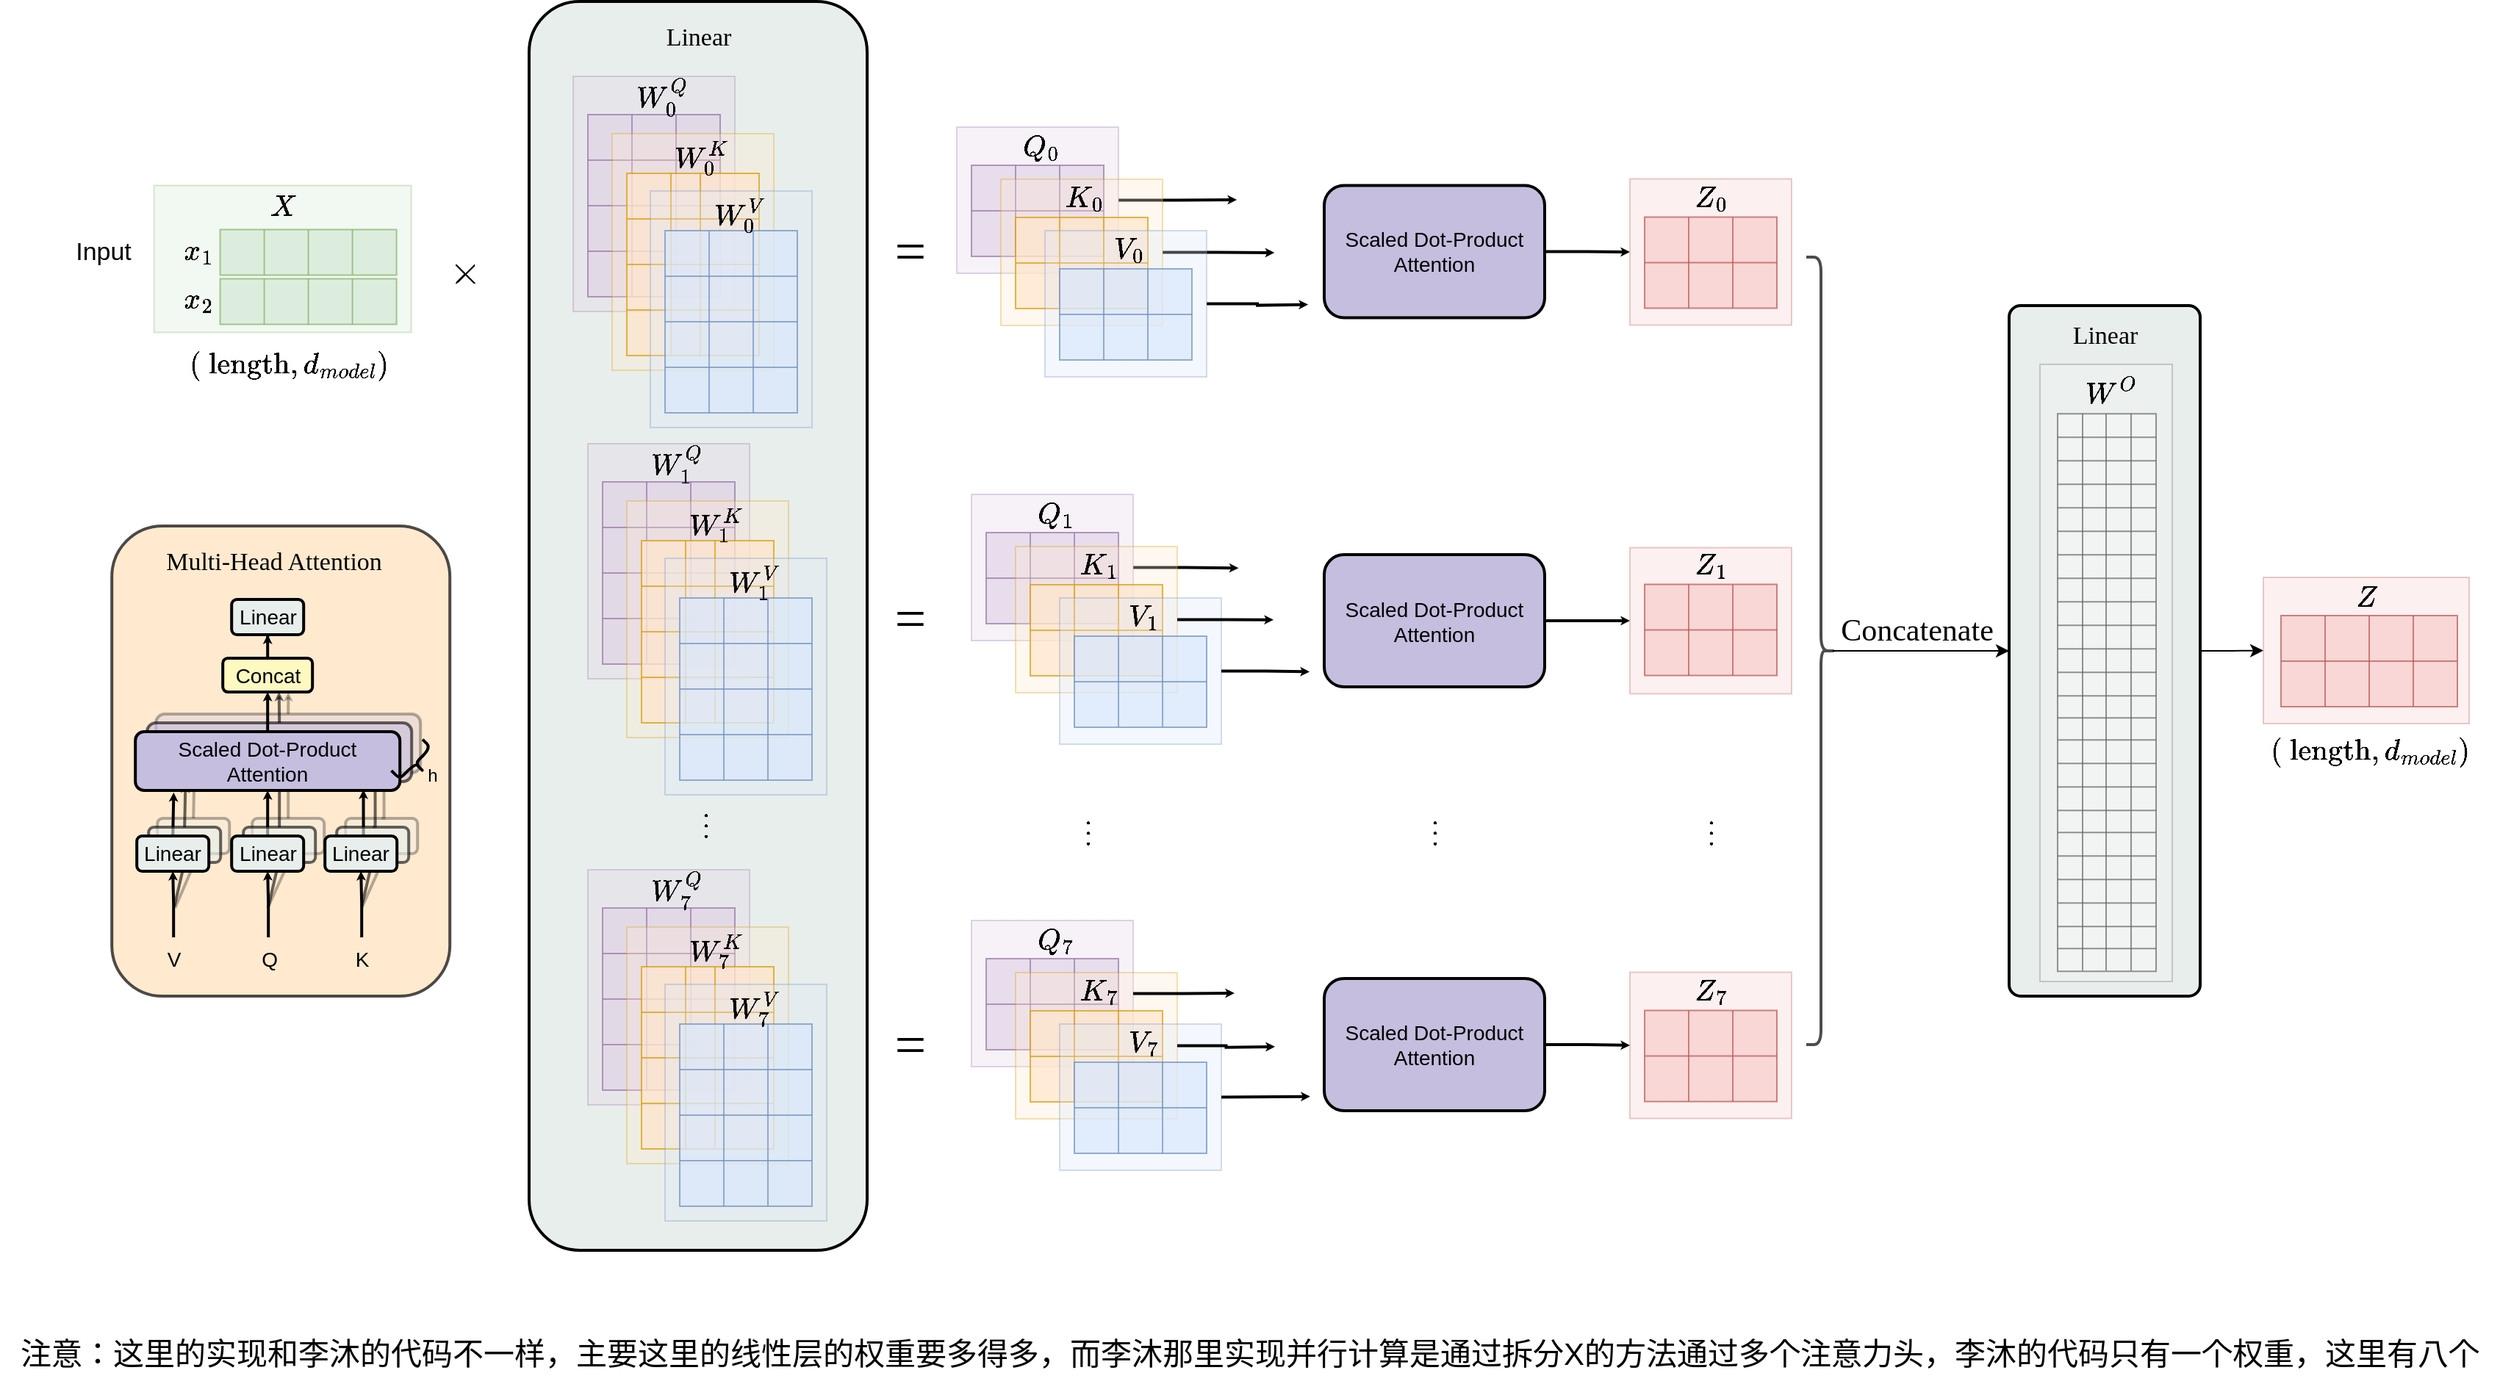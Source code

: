 <mxfile version="20.6.2" type="device"><diagram id="TnZ_FsF52Q2n5yf1xeyL" name="第 1 页"><mxGraphModel dx="2057" dy="1012" grid="1" gridSize="10" guides="1" tooltips="1" connect="1" arrows="1" fold="1" page="0" pageScale="1" pageWidth="827" pageHeight="1169" math="1" shadow="0"><root><mxCell id="0"/><mxCell id="1" parent="0"/><mxCell id="6qzgt0g0tme6-lQX_vKf-6" style="edgeStyle=orthogonalEdgeStyle;rounded=0;orthogonalLoop=1;jettySize=auto;html=1;exitX=1;exitY=0.5;exitDx=0;exitDy=0;entryX=0;entryY=0.5;entryDx=0;entryDy=0;fontFamily=Times New Roman;fontSize=17;" parent="1" source="6qzgt0g0tme6-lQX_vKf-3" target="BHks0PNbcKk77eaPQezH-889" edge="1"><mxGeometry relative="1" as="geometry"/></mxCell><mxCell id="6qzgt0g0tme6-lQX_vKf-3" value="&lt;font style=&quot;font-size: 14px;&quot;&gt;&lt;br&gt;&lt;/font&gt;" style="rounded=1;whiteSpace=wrap;html=1;fillColor=#E8EEEB;strokeColor=#000000;strokeWidth=2;arcSize=6;" parent="1" vertex="1"><mxGeometry x="1407" y="227" width="130" height="470" as="geometry"/></mxCell><mxCell id="6qzgt0g0tme6-lQX_vKf-1" value="&lt;font style=&quot;font-size: 14px;&quot;&gt;&lt;br&gt;&lt;/font&gt;" style="rounded=1;whiteSpace=wrap;html=1;fillColor=#E8EEEB;strokeColor=#000000;strokeWidth=2;" parent="1" vertex="1"><mxGeometry x="400" y="20" width="230" height="850" as="geometry"/></mxCell><mxCell id="BHks0PNbcKk77eaPQezH-582" style="edgeStyle=orthogonalEdgeStyle;rounded=0;orthogonalLoop=1;jettySize=auto;html=1;exitX=1;exitY=0.5;exitDx=0;exitDy=0;entryX=0.015;entryY=0.468;entryDx=0;entryDy=0;entryPerimeter=0;strokeWidth=2;fontFamily=Times New Roman;fontSize=17;endSize=0;sourcePerimeterSpacing=0;targetPerimeterSpacing=0;" parent="1" source="BHks0PNbcKk77eaPQezH-412" edge="1"><mxGeometry relative="1" as="geometry"><mxPoint x="882.735" y="405.6" as="targetPoint"/></mxGeometry></mxCell><mxCell id="BHks0PNbcKk77eaPQezH-581" style="edgeStyle=orthogonalEdgeStyle;rounded=0;orthogonalLoop=1;jettySize=auto;html=1;exitX=1;exitY=0.5;exitDx=0;exitDy=0;entryX=-0.009;entryY=0.11;entryDx=0;entryDy=0;entryPerimeter=0;strokeWidth=2;fontFamily=Times New Roman;fontSize=17;endSize=0;sourcePerimeterSpacing=0;targetPerimeterSpacing=0;" parent="1" source="BHks0PNbcKk77eaPQezH-161" edge="1"><mxGeometry relative="1" as="geometry"><mxPoint x="881.559" y="155" as="targetPoint"/></mxGeometry></mxCell><mxCell id="BHks0PNbcKk77eaPQezH-577" style="edgeStyle=orthogonalEdgeStyle;rounded=0;orthogonalLoop=1;jettySize=auto;html=1;exitX=1;exitY=0.5;exitDx=0;exitDy=0;strokeWidth=2;fontFamily=Times New Roman;fontSize=17;endSize=0;sourcePerimeterSpacing=0;targetPerimeterSpacing=0;entryX=0.003;entryY=0.11;entryDx=0;entryDy=0;entryPerimeter=0;" parent="1" source="BHks0PNbcKk77eaPQezH-173" edge="1"><mxGeometry relative="1" as="geometry"><mxPoint x="907.147" y="191" as="targetPoint"/></mxGeometry></mxCell><mxCell id="BHks0PNbcKk77eaPQezH-94" value="" style="rounded=1;whiteSpace=wrap;html=1;fillColor=#FFE2BB;strokeColor=#000000;strokeWidth=2;opacity=70;" parent="1" vertex="1"><mxGeometry x="116.1" y="377" width="230" height="320" as="geometry"/></mxCell><mxCell id="BHks0PNbcKk77eaPQezH-84" value="" style="endArrow=classic;html=1;rounded=0;strokeWidth=2;fontSize=14;endSize=0;sourcePerimeterSpacing=0;targetPerimeterSpacing=0;opacity=30;entryX=0.5;entryY=1;entryDx=0;entryDy=0;" parent="1" edge="1"><mxGeometry width="50" height="50" relative="1" as="geometry"><mxPoint x="159.1" y="637" as="sourcePoint"/><mxPoint x="174.6" y="601" as="targetPoint"/></mxGeometry></mxCell><mxCell id="BHks0PNbcKk77eaPQezH-85" value="" style="endArrow=classic;html=1;rounded=0;strokeWidth=2;fontSize=14;endSize=0;sourcePerimeterSpacing=0;targetPerimeterSpacing=0;opacity=30;entryX=0.5;entryY=1;entryDx=0;entryDy=0;" parent="1" edge="1"><mxGeometry width="50" height="50" relative="1" as="geometry"><mxPoint x="222.1" y="637" as="sourcePoint"/><mxPoint x="238.6" y="601" as="targetPoint"/></mxGeometry></mxCell><mxCell id="BHks0PNbcKk77eaPQezH-86" value="" style="endArrow=classic;html=1;rounded=0;strokeWidth=2;fontSize=14;endSize=0;sourcePerimeterSpacing=0;targetPerimeterSpacing=0;opacity=30;entryX=0.5;entryY=1;entryDx=0;entryDy=0;" parent="1" edge="1"><mxGeometry width="50" height="50" relative="1" as="geometry"><mxPoint x="286.1" y="637" as="sourcePoint"/><mxPoint x="302.1" y="601" as="targetPoint"/></mxGeometry></mxCell><mxCell id="BHks0PNbcKk77eaPQezH-91" style="edgeStyle=orthogonalEdgeStyle;rounded=0;orthogonalLoop=1;jettySize=auto;html=1;exitX=0.5;exitY=0;exitDx=0;exitDy=0;entryX=0.731;entryY=1.005;entryDx=0;entryDy=0;entryPerimeter=0;strokeWidth=2;fontSize=14;endSize=0;sourcePerimeterSpacing=0;targetPerimeterSpacing=0;opacity=30;" parent="1" source="BHks0PNbcKk77eaPQezH-67" target="BHks0PNbcKk77eaPQezH-87" edge="1"><mxGeometry relative="1" as="geometry"/></mxCell><mxCell id="BHks0PNbcKk77eaPQezH-67" value="&lt;font style=&quot;font-size: 14px;&quot;&gt;&lt;br&gt;&lt;/font&gt;" style="rounded=1;whiteSpace=wrap;html=1;fillColor=#C5BEDF;strokeColor=#000000;strokeWidth=2;opacity=30;" parent="1" vertex="1"><mxGeometry x="146.1" y="505" width="180" height="40" as="geometry"/></mxCell><mxCell id="BHks0PNbcKk77eaPQezH-68" style="edgeStyle=orthogonalEdgeStyle;rounded=0;orthogonalLoop=1;jettySize=auto;html=1;exitX=0.5;exitY=0;exitDx=0;exitDy=0;entryX=0.145;entryY=1.035;entryDx=0;entryDy=0;entryPerimeter=0;strokeWidth=2;endSize=0;opacity=30;" parent="1" source="BHks0PNbcKk77eaPQezH-69" target="BHks0PNbcKk77eaPQezH-67" edge="1"><mxGeometry relative="1" as="geometry"/></mxCell><mxCell id="BHks0PNbcKk77eaPQezH-69" value="&lt;font style=&quot;font-size: 14px;&quot;&gt;&lt;br&gt;&lt;/font&gt;" style="rounded=1;whiteSpace=wrap;html=1;fillColor=#E8EEEB;strokeColor=#000000;strokeWidth=2;opacity=30;" parent="1" vertex="1"><mxGeometry x="147.1" y="576" width="49" height="24" as="geometry"/></mxCell><mxCell id="BHks0PNbcKk77eaPQezH-70" style="edgeStyle=orthogonalEdgeStyle;rounded=0;orthogonalLoop=1;jettySize=auto;html=1;exitX=0.5;exitY=0;exitDx=0;exitDy=0;entryX=0.5;entryY=1;entryDx=0;entryDy=0;strokeWidth=2;endSize=0;opacity=30;" parent="1" source="BHks0PNbcKk77eaPQezH-71" target="BHks0PNbcKk77eaPQezH-67" edge="1"><mxGeometry relative="1" as="geometry"/></mxCell><mxCell id="BHks0PNbcKk77eaPQezH-71" value="&lt;font style=&quot;font-size: 14px;&quot;&gt;&lt;br&gt;&lt;/font&gt;" style="rounded=1;whiteSpace=wrap;html=1;fillColor=#E8EEEB;strokeColor=#000000;strokeWidth=2;opacity=30;" parent="1" vertex="1"><mxGeometry x="211.6" y="576" width="49" height="24" as="geometry"/></mxCell><mxCell id="BHks0PNbcKk77eaPQezH-72" style="edgeStyle=orthogonalEdgeStyle;rounded=0;orthogonalLoop=1;jettySize=auto;html=1;exitX=0.5;exitY=0;exitDx=0;exitDy=0;entryX=0.862;entryY=0.987;entryDx=0;entryDy=0;entryPerimeter=0;strokeWidth=2;endSize=0;opacity=30;" parent="1" source="BHks0PNbcKk77eaPQezH-73" target="BHks0PNbcKk77eaPQezH-67" edge="1"><mxGeometry relative="1" as="geometry"/></mxCell><mxCell id="BHks0PNbcKk77eaPQezH-73" value="&lt;font style=&quot;font-size: 14px;&quot;&gt;&lt;br&gt;&lt;/font&gt;" style="rounded=1;whiteSpace=wrap;html=1;fillColor=#E8EEEB;strokeColor=#000000;strokeWidth=2;opacity=30;" parent="1" vertex="1"><mxGeometry x="275.1" y="576" width="49" height="24" as="geometry"/></mxCell><mxCell id="BHks0PNbcKk77eaPQezH-81" value="" style="endArrow=classic;html=1;rounded=0;strokeWidth=2;fontSize=14;endSize=0;sourcePerimeterSpacing=0;targetPerimeterSpacing=0;opacity=60;entryX=0.5;entryY=1;entryDx=0;entryDy=0;" parent="1" target="BHks0PNbcKk77eaPQezH-45" edge="1"><mxGeometry width="50" height="50" relative="1" as="geometry"><mxPoint x="158.6" y="636" as="sourcePoint"/><mxPoint x="168.6" y="606" as="targetPoint"/></mxGeometry></mxCell><mxCell id="BHks0PNbcKk77eaPQezH-82" value="" style="endArrow=classic;html=1;rounded=0;strokeWidth=2;fontSize=14;endSize=0;sourcePerimeterSpacing=0;targetPerimeterSpacing=0;opacity=60;entryX=0.5;entryY=1;entryDx=0;entryDy=0;" parent="1" edge="1"><mxGeometry width="50" height="50" relative="1" as="geometry"><mxPoint x="222.6" y="636" as="sourcePoint"/><mxPoint x="229.6" y="606" as="targetPoint"/></mxGeometry></mxCell><mxCell id="BHks0PNbcKk77eaPQezH-83" value="" style="endArrow=classic;html=1;rounded=0;strokeWidth=2;fontSize=14;endSize=0;sourcePerimeterSpacing=0;targetPerimeterSpacing=0;opacity=60;entryX=0.5;entryY=1;entryDx=0;entryDy=0;" parent="1" edge="1"><mxGeometry width="50" height="50" relative="1" as="geometry"><mxPoint x="286.1" y="636" as="sourcePoint"/><mxPoint x="293.1" y="606" as="targetPoint"/></mxGeometry></mxCell><mxCell id="BHks0PNbcKk77eaPQezH-9" style="edgeStyle=orthogonalEdgeStyle;rounded=0;orthogonalLoop=1;jettySize=auto;html=1;exitX=0.5;exitY=0;exitDx=0;exitDy=0;entryX=0.145;entryY=1.035;entryDx=0;entryDy=0;entryPerimeter=0;strokeWidth=2;endSize=0;" parent="1" source="BHks0PNbcKk77eaPQezH-8" target="BHks0PNbcKk77eaPQezH-3" edge="1"><mxGeometry relative="1" as="geometry"/></mxCell><mxCell id="BHks0PNbcKk77eaPQezH-11" style="edgeStyle=orthogonalEdgeStyle;rounded=0;orthogonalLoop=1;jettySize=auto;html=1;exitX=0.5;exitY=0;exitDx=0;exitDy=0;entryX=0.5;entryY=1;entryDx=0;entryDy=0;strokeWidth=2;endSize=0;" parent="1" source="BHks0PNbcKk77eaPQezH-10" target="BHks0PNbcKk77eaPQezH-3" edge="1"><mxGeometry relative="1" as="geometry"/></mxCell><mxCell id="BHks0PNbcKk77eaPQezH-13" style="edgeStyle=orthogonalEdgeStyle;rounded=0;orthogonalLoop=1;jettySize=auto;html=1;exitX=0.5;exitY=0;exitDx=0;exitDy=0;entryX=0.862;entryY=0.987;entryDx=0;entryDy=0;entryPerimeter=0;strokeWidth=2;endSize=0;" parent="1" source="BHks0PNbcKk77eaPQezH-12" target="BHks0PNbcKk77eaPQezH-3" edge="1"><mxGeometry relative="1" as="geometry"/></mxCell><mxCell id="BHks0PNbcKk77eaPQezH-90" style="edgeStyle=orthogonalEdgeStyle;rounded=0;orthogonalLoop=1;jettySize=auto;html=1;exitX=0.5;exitY=0;exitDx=0;exitDy=0;entryX=0.627;entryY=0.997;entryDx=0;entryDy=0;entryPerimeter=0;strokeWidth=2;fontSize=14;endSize=0;sourcePerimeterSpacing=0;targetPerimeterSpacing=0;opacity=60;" parent="1" source="BHks0PNbcKk77eaPQezH-43" target="BHks0PNbcKk77eaPQezH-87" edge="1"><mxGeometry relative="1" as="geometry"/></mxCell><mxCell id="BHks0PNbcKk77eaPQezH-43" value="&lt;font style=&quot;font-size: 14px;&quot;&gt;&lt;br&gt;&lt;/font&gt;" style="rounded=1;whiteSpace=wrap;html=1;fillColor=#C5BEDF;strokeColor=#000000;strokeWidth=2;opacity=60;" parent="1" vertex="1"><mxGeometry x="140.1" y="511" width="180" height="40" as="geometry"/></mxCell><mxCell id="BHks0PNbcKk77eaPQezH-44" style="edgeStyle=orthogonalEdgeStyle;rounded=0;orthogonalLoop=1;jettySize=auto;html=1;exitX=0.5;exitY=0;exitDx=0;exitDy=0;entryX=0.145;entryY=1.035;entryDx=0;entryDy=0;entryPerimeter=0;strokeWidth=2;endSize=0;opacity=60;" parent="1" source="BHks0PNbcKk77eaPQezH-45" target="BHks0PNbcKk77eaPQezH-43" edge="1"><mxGeometry relative="1" as="geometry"/></mxCell><mxCell id="BHks0PNbcKk77eaPQezH-45" value="&lt;font style=&quot;font-size: 14px;&quot;&gt;&lt;br&gt;&lt;/font&gt;" style="rounded=1;whiteSpace=wrap;html=1;fillColor=#E8EEEB;strokeColor=#000000;strokeWidth=2;opacity=60;" parent="1" vertex="1"><mxGeometry x="141.1" y="582" width="49" height="24" as="geometry"/></mxCell><mxCell id="BHks0PNbcKk77eaPQezH-46" style="edgeStyle=orthogonalEdgeStyle;rounded=0;orthogonalLoop=1;jettySize=auto;html=1;exitX=0.5;exitY=0;exitDx=0;exitDy=0;entryX=0.5;entryY=1;entryDx=0;entryDy=0;strokeWidth=2;endSize=0;opacity=60;" parent="1" source="BHks0PNbcKk77eaPQezH-47" target="BHks0PNbcKk77eaPQezH-43" edge="1"><mxGeometry relative="1" as="geometry"/></mxCell><mxCell id="BHks0PNbcKk77eaPQezH-47" value="&lt;font style=&quot;font-size: 14px;&quot;&gt;&lt;br&gt;&lt;/font&gt;" style="rounded=1;whiteSpace=wrap;html=1;fillColor=#E8EEEB;strokeColor=#000000;strokeWidth=2;opacity=60;" parent="1" vertex="1"><mxGeometry x="205.6" y="582" width="49" height="24" as="geometry"/></mxCell><mxCell id="BHks0PNbcKk77eaPQezH-48" style="edgeStyle=orthogonalEdgeStyle;rounded=0;orthogonalLoop=1;jettySize=auto;html=1;exitX=0.5;exitY=0;exitDx=0;exitDy=0;entryX=0.862;entryY=0.987;entryDx=0;entryDy=0;entryPerimeter=0;strokeWidth=2;endSize=0;opacity=60;" parent="1" source="BHks0PNbcKk77eaPQezH-49" target="BHks0PNbcKk77eaPQezH-43" edge="1"><mxGeometry relative="1" as="geometry"/></mxCell><mxCell id="BHks0PNbcKk77eaPQezH-49" value="&lt;font style=&quot;font-size: 14px;&quot;&gt;&lt;br&gt;&lt;/font&gt;" style="rounded=1;whiteSpace=wrap;html=1;fillColor=#E8EEEB;strokeColor=#000000;strokeWidth=2;opacity=60;" parent="1" vertex="1"><mxGeometry x="269.1" y="582" width="49" height="24" as="geometry"/></mxCell><mxCell id="BHks0PNbcKk77eaPQezH-89" style="edgeStyle=orthogonalEdgeStyle;rounded=0;orthogonalLoop=1;jettySize=auto;html=1;exitX=0.5;exitY=0;exitDx=0;exitDy=0;entryX=0.5;entryY=1;entryDx=0;entryDy=0;strokeWidth=2;fontSize=14;endSize=0;sourcePerimeterSpacing=0;targetPerimeterSpacing=0;" parent="1" source="BHks0PNbcKk77eaPQezH-3" target="BHks0PNbcKk77eaPQezH-87" edge="1"><mxGeometry relative="1" as="geometry"/></mxCell><mxCell id="BHks0PNbcKk77eaPQezH-3" value="&lt;font style=&quot;font-size: 14px;&quot;&gt;Scaled Dot-Product&lt;br&gt;Attention&lt;br&gt;&lt;/font&gt;" style="rounded=1;whiteSpace=wrap;html=1;fillColor=#C5BEDF;strokeColor=#000000;strokeWidth=2;" parent="1" vertex="1"><mxGeometry x="132.1" y="517" width="180" height="40" as="geometry"/></mxCell><mxCell id="BHks0PNbcKk77eaPQezH-6" value="" style="shape=curlyBracket;whiteSpace=wrap;html=1;rounded=1;labelPosition=left;verticalLabelPosition=middle;align=right;verticalAlign=middle;strokeWidth=2;flipH=1;rotation=45;size=0.5;" parent="1" vertex="1"><mxGeometry x="314.56" y="523.54" width="16" height="30" as="geometry"/></mxCell><mxCell id="BHks0PNbcKk77eaPQezH-7" value="h" style="text;html=1;align=center;verticalAlign=middle;resizable=0;points=[];autosize=1;strokeColor=none;fillColor=none;" parent="1" vertex="1"><mxGeometry x="318.51" y="532.41" width="30" height="30" as="geometry"/></mxCell><mxCell id="BHks0PNbcKk77eaPQezH-8" value="&lt;font style=&quot;font-size: 14px;&quot;&gt;Linear&lt;br&gt;&lt;/font&gt;" style="rounded=1;whiteSpace=wrap;html=1;fillColor=#E8EEEB;strokeColor=#000000;strokeWidth=2;" parent="1" vertex="1"><mxGeometry x="133.1" y="588" width="49" height="24" as="geometry"/></mxCell><mxCell id="BHks0PNbcKk77eaPQezH-10" value="&lt;font style=&quot;font-size: 14px;&quot;&gt;Linear&lt;br&gt;&lt;/font&gt;" style="rounded=1;whiteSpace=wrap;html=1;fillColor=#E8EEEB;strokeColor=#000000;strokeWidth=2;" parent="1" vertex="1"><mxGeometry x="197.6" y="588" width="49" height="24" as="geometry"/></mxCell><mxCell id="BHks0PNbcKk77eaPQezH-12" value="&lt;font style=&quot;font-size: 14px;&quot;&gt;Linear&lt;br&gt;&lt;/font&gt;" style="rounded=1;whiteSpace=wrap;html=1;fillColor=#E8EEEB;strokeColor=#000000;strokeWidth=2;" parent="1" vertex="1"><mxGeometry x="261.1" y="588" width="49" height="24" as="geometry"/></mxCell><mxCell id="BHks0PNbcKk77eaPQezH-19" style="edgeStyle=orthogonalEdgeStyle;rounded=0;orthogonalLoop=1;jettySize=auto;html=1;entryX=0.5;entryY=1;entryDx=0;entryDy=0;strokeWidth=2;endSize=0;" parent="1" source="BHks0PNbcKk77eaPQezH-15" target="BHks0PNbcKk77eaPQezH-10" edge="1"><mxGeometry relative="1" as="geometry"/></mxCell><mxCell id="BHks0PNbcKk77eaPQezH-15" value="Q" style="text;html=1;align=center;verticalAlign=middle;resizable=0;points=[];autosize=1;strokeColor=none;fillColor=none;fontSize=14;" parent="1" vertex="1"><mxGeometry x="207.6" y="657" width="30" height="30" as="geometry"/></mxCell><mxCell id="BHks0PNbcKk77eaPQezH-20" style="edgeStyle=orthogonalEdgeStyle;rounded=0;orthogonalLoop=1;jettySize=auto;html=1;entryX=0.5;entryY=1;entryDx=0;entryDy=0;strokeWidth=2;endSize=0;" parent="1" source="BHks0PNbcKk77eaPQezH-16" target="BHks0PNbcKk77eaPQezH-12" edge="1"><mxGeometry relative="1" as="geometry"/></mxCell><mxCell id="BHks0PNbcKk77eaPQezH-16" value="K" style="text;html=1;align=center;verticalAlign=middle;resizable=0;points=[];autosize=1;strokeColor=none;fillColor=none;fontSize=14;" parent="1" vertex="1"><mxGeometry x="271.1" y="657" width="30" height="30" as="geometry"/></mxCell><mxCell id="BHks0PNbcKk77eaPQezH-18" style="edgeStyle=orthogonalEdgeStyle;rounded=0;orthogonalLoop=1;jettySize=auto;html=1;entryX=0.5;entryY=1;entryDx=0;entryDy=0;strokeWidth=2;endSize=0;" parent="1" source="BHks0PNbcKk77eaPQezH-17" target="BHks0PNbcKk77eaPQezH-8" edge="1"><mxGeometry relative="1" as="geometry"/></mxCell><mxCell id="BHks0PNbcKk77eaPQezH-17" value="V" style="text;html=1;align=center;verticalAlign=middle;resizable=0;points=[];autosize=1;strokeColor=none;fillColor=none;fontSize=14;" parent="1" vertex="1"><mxGeometry x="143.1" y="657" width="30" height="30" as="geometry"/></mxCell><mxCell id="BHks0PNbcKk77eaPQezH-92" style="edgeStyle=orthogonalEdgeStyle;rounded=0;orthogonalLoop=1;jettySize=auto;html=1;exitX=0.5;exitY=0;exitDx=0;exitDy=0;strokeWidth=2;fontSize=14;endSize=0;sourcePerimeterSpacing=0;targetPerimeterSpacing=0;" parent="1" source="BHks0PNbcKk77eaPQezH-87" target="BHks0PNbcKk77eaPQezH-88" edge="1"><mxGeometry relative="1" as="geometry"/></mxCell><mxCell id="BHks0PNbcKk77eaPQezH-87" value="&lt;font style=&quot;font-size: 14px;&quot;&gt;Concat&lt;br&gt;&lt;/font&gt;" style="rounded=1;whiteSpace=wrap;html=1;fillColor=#FDF9C0;strokeColor=#000000;strokeWidth=2;" parent="1" vertex="1"><mxGeometry x="191.6" y="467" width="61" height="23" as="geometry"/></mxCell><mxCell id="BHks0PNbcKk77eaPQezH-88" value="&lt;font style=&quot;font-size: 14px;&quot;&gt;Linear&lt;br&gt;&lt;/font&gt;" style="rounded=1;whiteSpace=wrap;html=1;fillColor=#E8EEEB;strokeColor=#000000;strokeWidth=2;" parent="1" vertex="1"><mxGeometry x="197.6" y="427" width="49" height="24" as="geometry"/></mxCell><mxCell id="BHks0PNbcKk77eaPQezH-93" value="&lt;font face=&quot;Times New Roman&quot; style=&quot;font-size: 17px;&quot;&gt;Multi-Head Attention&lt;/font&gt;" style="text;html=1;align=center;verticalAlign=middle;resizable=0;points=[];autosize=1;strokeColor=none;fillColor=none;fontSize=17;" parent="1" vertex="1"><mxGeometry x="141.1" y="387" width="170" height="30" as="geometry"/></mxCell><mxCell id="BHks0PNbcKk77eaPQezH-216" value="" style="rounded=0;whiteSpace=wrap;html=1;fontFamily=Helvetica;fontSize=17;opacity=30;fillColor=#d5e8d4;strokeColor=#82b366;" parent="1" vertex="1"><mxGeometry x="144.8" y="145.25" width="175" height="100" as="geometry"/></mxCell><mxCell id="BHks0PNbcKk77eaPQezH-217" value="" style="shape=table;html=1;whiteSpace=wrap;startSize=0;container=1;collapsible=0;childLayout=tableLayout;fontFamily=Helvetica;fontSize=17;opacity=70;fillColor=#d5e8d4;strokeColor=#82b366;" parent="1" vertex="1"><mxGeometry x="189.8" y="175.25" width="120" height="31" as="geometry"/></mxCell><mxCell id="BHks0PNbcKk77eaPQezH-218" value="" style="shape=tableRow;horizontal=0;startSize=0;swimlaneHead=0;swimlaneBody=0;top=0;left=0;bottom=0;right=0;collapsible=0;dropTarget=0;fillColor=none;points=[[0,0.5],[1,0.5]];portConstraint=eastwest;fontFamily=Helvetica;fontSize=17;opacity=70;" parent="BHks0PNbcKk77eaPQezH-217" vertex="1"><mxGeometry width="120" height="31" as="geometry"/></mxCell><mxCell id="BHks0PNbcKk77eaPQezH-219" value="" style="shape=partialRectangle;html=1;whiteSpace=wrap;connectable=0;fillColor=none;top=0;left=0;bottom=0;right=0;overflow=hidden;fontFamily=Helvetica;fontSize=17;opacity=70;" parent="BHks0PNbcKk77eaPQezH-218" vertex="1"><mxGeometry width="30" height="31" as="geometry"><mxRectangle width="30" height="31" as="alternateBounds"/></mxGeometry></mxCell><mxCell id="BHks0PNbcKk77eaPQezH-220" value="" style="shape=partialRectangle;html=1;whiteSpace=wrap;connectable=0;fillColor=none;top=0;left=0;bottom=0;right=0;overflow=hidden;fontFamily=Helvetica;fontSize=17;opacity=70;" parent="BHks0PNbcKk77eaPQezH-218" vertex="1"><mxGeometry x="30" width="30" height="31" as="geometry"><mxRectangle width="30" height="31" as="alternateBounds"/></mxGeometry></mxCell><mxCell id="BHks0PNbcKk77eaPQezH-221" value="" style="shape=partialRectangle;html=1;whiteSpace=wrap;connectable=0;fillColor=none;top=0;left=0;bottom=0;right=0;overflow=hidden;fontFamily=Helvetica;fontSize=17;opacity=70;" parent="BHks0PNbcKk77eaPQezH-218" vertex="1"><mxGeometry x="60" width="30" height="31" as="geometry"><mxRectangle width="30" height="31" as="alternateBounds"/></mxGeometry></mxCell><mxCell id="BHks0PNbcKk77eaPQezH-222" style="shape=partialRectangle;html=1;whiteSpace=wrap;connectable=0;fillColor=none;top=0;left=0;bottom=0;right=0;overflow=hidden;fontFamily=Helvetica;fontSize=17;opacity=70;" parent="BHks0PNbcKk77eaPQezH-218" vertex="1"><mxGeometry x="90" width="30" height="31" as="geometry"><mxRectangle width="30" height="31" as="alternateBounds"/></mxGeometry></mxCell><mxCell id="BHks0PNbcKk77eaPQezH-223" value="$$x_1$$" style="text;html=1;align=center;verticalAlign=middle;resizable=0;points=[];autosize=1;strokeColor=none;fillColor=none;fontSize=17;fontFamily=Helvetica;" parent="1" vertex="1"><mxGeometry x="129.8" y="175.75" width="90" height="30" as="geometry"/></mxCell><mxCell id="BHks0PNbcKk77eaPQezH-224" value="" style="shape=table;html=1;whiteSpace=wrap;startSize=0;container=1;collapsible=0;childLayout=tableLayout;fontFamily=Helvetica;fontSize=17;opacity=70;fillColor=#d5e8d4;strokeColor=#82b366;" parent="1" vertex="1"><mxGeometry x="189.8" y="208.75" width="120" height="31" as="geometry"/></mxCell><mxCell id="BHks0PNbcKk77eaPQezH-225" value="" style="shape=tableRow;horizontal=0;startSize=0;swimlaneHead=0;swimlaneBody=0;top=0;left=0;bottom=0;right=0;collapsible=0;dropTarget=0;fillColor=none;points=[[0,0.5],[1,0.5]];portConstraint=eastwest;fontFamily=Helvetica;fontSize=17;opacity=70;" parent="BHks0PNbcKk77eaPQezH-224" vertex="1"><mxGeometry width="120" height="31" as="geometry"/></mxCell><mxCell id="BHks0PNbcKk77eaPQezH-226" value="" style="shape=partialRectangle;html=1;whiteSpace=wrap;connectable=0;fillColor=none;top=0;left=0;bottom=0;right=0;overflow=hidden;fontFamily=Helvetica;fontSize=17;opacity=70;" parent="BHks0PNbcKk77eaPQezH-225" vertex="1"><mxGeometry width="30" height="31" as="geometry"><mxRectangle width="30" height="31" as="alternateBounds"/></mxGeometry></mxCell><mxCell id="BHks0PNbcKk77eaPQezH-227" value="" style="shape=partialRectangle;html=1;whiteSpace=wrap;connectable=0;fillColor=none;top=0;left=0;bottom=0;right=0;overflow=hidden;fontFamily=Helvetica;fontSize=17;opacity=70;" parent="BHks0PNbcKk77eaPQezH-225" vertex="1"><mxGeometry x="30" width="30" height="31" as="geometry"><mxRectangle width="30" height="31" as="alternateBounds"/></mxGeometry></mxCell><mxCell id="BHks0PNbcKk77eaPQezH-228" value="" style="shape=partialRectangle;html=1;whiteSpace=wrap;connectable=0;fillColor=none;top=0;left=0;bottom=0;right=0;overflow=hidden;fontFamily=Helvetica;fontSize=17;opacity=70;" parent="BHks0PNbcKk77eaPQezH-225" vertex="1"><mxGeometry x="60" width="30" height="31" as="geometry"><mxRectangle width="30" height="31" as="alternateBounds"/></mxGeometry></mxCell><mxCell id="BHks0PNbcKk77eaPQezH-229" style="shape=partialRectangle;html=1;whiteSpace=wrap;connectable=0;fillColor=none;top=0;left=0;bottom=0;right=0;overflow=hidden;fontFamily=Helvetica;fontSize=17;opacity=70;" parent="BHks0PNbcKk77eaPQezH-225" vertex="1"><mxGeometry x="90" width="30" height="31" as="geometry"><mxRectangle width="30" height="31" as="alternateBounds"/></mxGeometry></mxCell><mxCell id="BHks0PNbcKk77eaPQezH-230" value="$$x_2$$" style="text;html=1;align=center;verticalAlign=middle;resizable=0;points=[];autosize=1;strokeColor=none;fillColor=none;fontSize=17;fontFamily=Helvetica;" parent="1" vertex="1"><mxGeometry x="129.8" y="209.25" width="90" height="30" as="geometry"/></mxCell><mxCell id="BHks0PNbcKk77eaPQezH-231" value="$$X$$" style="text;html=1;align=center;verticalAlign=middle;resizable=0;points=[];autosize=1;strokeColor=none;fillColor=none;fontSize=17;fontFamily=Helvetica;" parent="1" vertex="1"><mxGeometry x="197.3" y="145.75" width="70" height="30" as="geometry"/></mxCell><mxCell id="BHks0PNbcKk77eaPQezH-232" value="Input" style="text;html=1;align=center;verticalAlign=middle;resizable=0;points=[];autosize=1;strokeColor=none;fillColor=none;fontSize=17;fontFamily=Helvetica;" parent="1" vertex="1"><mxGeometry x="80.3" y="176.25" width="60" height="30" as="geometry"/></mxCell><mxCell id="BHks0PNbcKk77eaPQezH-332" value="&lt;font style=&quot;font-size: 23px;&quot;&gt;$$\times$$&lt;/font&gt;" style="text;html=1;align=center;verticalAlign=middle;resizable=0;points=[];autosize=1;strokeColor=none;fillColor=none;fontSize=17;fontFamily=Helvetica;" parent="1" vertex="1"><mxGeometry x="285.8" y="185" width="140" height="40" as="geometry"/></mxCell><mxCell id="BHks0PNbcKk77eaPQezH-562" value="$$\vdots$$" style="text;html=1;align=center;verticalAlign=middle;resizable=0;points=[];autosize=1;strokeColor=none;fillColor=none;fontSize=17;fontFamily=Times New Roman;" parent="1" vertex="1"><mxGeometry x="470" y="565" width="100" height="30" as="geometry"/></mxCell><mxCell id="BHks0PNbcKk77eaPQezH-563" value="$$\vdots$$" style="text;html=1;align=center;verticalAlign=middle;resizable=0;points=[];autosize=1;strokeColor=none;fillColor=none;fontSize=17;fontFamily=Times New Roman;" parent="1" vertex="1"><mxGeometry x="730" y="570" width="100" height="30" as="geometry"/></mxCell><mxCell id="BHks0PNbcKk77eaPQezH-564" value="$$\vdots$$" style="text;html=1;align=center;verticalAlign=middle;resizable=0;points=[];autosize=1;strokeColor=none;fillColor=none;fontSize=17;fontFamily=Times New Roman;" parent="1" vertex="1"><mxGeometry x="1154" y="570" width="100" height="30" as="geometry"/></mxCell><mxCell id="BHks0PNbcKk77eaPQezH-337" value="" style="group" parent="1" vertex="1" connectable="0"><mxGeometry x="440" y="320" width="172.5" height="240" as="geometry"/></mxCell><mxCell id="BHks0PNbcKk77eaPQezH-338" value="" style="group" parent="BHks0PNbcKk77eaPQezH-337" vertex="1" connectable="0"><mxGeometry width="120" height="161" as="geometry"/></mxCell><mxCell id="BHks0PNbcKk77eaPQezH-339" value="" style="rounded=0;whiteSpace=wrap;html=1;fontFamily=Helvetica;fontSize=17;opacity=30;fillColor=#e1d5e7;strokeColor=#9673a6;" parent="BHks0PNbcKk77eaPQezH-338" vertex="1"><mxGeometry y="1" width="110" height="160" as="geometry"/></mxCell><mxCell id="BHks0PNbcKk77eaPQezH-340" value="" style="shape=table;html=1;whiteSpace=wrap;startSize=0;container=1;collapsible=0;childLayout=tableLayout;fontFamily=Helvetica;fontSize=17;opacity=70;fillColor=#e1d5e7;strokeColor=#9673a6;" parent="BHks0PNbcKk77eaPQezH-338" vertex="1"><mxGeometry x="10" y="27" width="90" height="124" as="geometry"/></mxCell><mxCell id="BHks0PNbcKk77eaPQezH-341" value="" style="shape=tableRow;horizontal=0;startSize=0;swimlaneHead=0;swimlaneBody=0;top=0;left=0;bottom=0;right=0;collapsible=0;dropTarget=0;fillColor=none;points=[[0,0.5],[1,0.5]];portConstraint=eastwest;fontFamily=Helvetica;fontSize=17;opacity=70;" parent="BHks0PNbcKk77eaPQezH-340" vertex="1"><mxGeometry width="90" height="31" as="geometry"/></mxCell><mxCell id="BHks0PNbcKk77eaPQezH-342" value="" style="shape=partialRectangle;html=1;whiteSpace=wrap;connectable=0;fillColor=none;top=0;left=0;bottom=0;right=0;overflow=hidden;fontFamily=Helvetica;fontSize=17;opacity=70;" parent="BHks0PNbcKk77eaPQezH-341" vertex="1"><mxGeometry width="30" height="31" as="geometry"><mxRectangle width="30" height="31" as="alternateBounds"/></mxGeometry></mxCell><mxCell id="BHks0PNbcKk77eaPQezH-343" value="" style="shape=partialRectangle;html=1;whiteSpace=wrap;connectable=0;fillColor=none;top=0;left=0;bottom=0;right=0;overflow=hidden;fontFamily=Helvetica;fontSize=17;opacity=70;" parent="BHks0PNbcKk77eaPQezH-341" vertex="1"><mxGeometry x="30" width="30" height="31" as="geometry"><mxRectangle width="30" height="31" as="alternateBounds"/></mxGeometry></mxCell><mxCell id="BHks0PNbcKk77eaPQezH-344" value="" style="shape=partialRectangle;html=1;whiteSpace=wrap;connectable=0;fillColor=none;top=0;left=0;bottom=0;right=0;overflow=hidden;fontFamily=Helvetica;fontSize=17;opacity=70;" parent="BHks0PNbcKk77eaPQezH-341" vertex="1"><mxGeometry x="60" width="30" height="31" as="geometry"><mxRectangle width="30" height="31" as="alternateBounds"/></mxGeometry></mxCell><mxCell id="BHks0PNbcKk77eaPQezH-345" style="shape=tableRow;horizontal=0;startSize=0;swimlaneHead=0;swimlaneBody=0;top=0;left=0;bottom=0;right=0;collapsible=0;dropTarget=0;fillColor=none;points=[[0,0.5],[1,0.5]];portConstraint=eastwest;fontFamily=Helvetica;fontSize=17;opacity=70;" parent="BHks0PNbcKk77eaPQezH-340" vertex="1"><mxGeometry y="31" width="90" height="31" as="geometry"/></mxCell><mxCell id="BHks0PNbcKk77eaPQezH-346" style="shape=partialRectangle;html=1;whiteSpace=wrap;connectable=0;fillColor=none;top=0;left=0;bottom=0;right=0;overflow=hidden;fontFamily=Helvetica;fontSize=17;opacity=70;" parent="BHks0PNbcKk77eaPQezH-345" vertex="1"><mxGeometry width="30" height="31" as="geometry"><mxRectangle width="30" height="31" as="alternateBounds"/></mxGeometry></mxCell><mxCell id="BHks0PNbcKk77eaPQezH-347" style="shape=partialRectangle;html=1;whiteSpace=wrap;connectable=0;fillColor=none;top=0;left=0;bottom=0;right=0;overflow=hidden;fontFamily=Helvetica;fontSize=17;opacity=70;" parent="BHks0PNbcKk77eaPQezH-345" vertex="1"><mxGeometry x="30" width="30" height="31" as="geometry"><mxRectangle width="30" height="31" as="alternateBounds"/></mxGeometry></mxCell><mxCell id="BHks0PNbcKk77eaPQezH-348" style="shape=partialRectangle;html=1;whiteSpace=wrap;connectable=0;fillColor=none;top=0;left=0;bottom=0;right=0;overflow=hidden;fontFamily=Helvetica;fontSize=17;opacity=70;" parent="BHks0PNbcKk77eaPQezH-345" vertex="1"><mxGeometry x="60" width="30" height="31" as="geometry"><mxRectangle width="30" height="31" as="alternateBounds"/></mxGeometry></mxCell><mxCell id="BHks0PNbcKk77eaPQezH-349" style="shape=tableRow;horizontal=0;startSize=0;swimlaneHead=0;swimlaneBody=0;top=0;left=0;bottom=0;right=0;collapsible=0;dropTarget=0;fillColor=none;points=[[0,0.5],[1,0.5]];portConstraint=eastwest;fontFamily=Helvetica;fontSize=17;opacity=70;" parent="BHks0PNbcKk77eaPQezH-340" vertex="1"><mxGeometry y="62" width="90" height="31" as="geometry"/></mxCell><mxCell id="BHks0PNbcKk77eaPQezH-350" style="shape=partialRectangle;html=1;whiteSpace=wrap;connectable=0;fillColor=none;top=0;left=0;bottom=0;right=0;overflow=hidden;fontFamily=Helvetica;fontSize=17;opacity=70;" parent="BHks0PNbcKk77eaPQezH-349" vertex="1"><mxGeometry width="30" height="31" as="geometry"><mxRectangle width="30" height="31" as="alternateBounds"/></mxGeometry></mxCell><mxCell id="BHks0PNbcKk77eaPQezH-351" style="shape=partialRectangle;html=1;whiteSpace=wrap;connectable=0;fillColor=none;top=0;left=0;bottom=0;right=0;overflow=hidden;fontFamily=Helvetica;fontSize=17;opacity=70;" parent="BHks0PNbcKk77eaPQezH-349" vertex="1"><mxGeometry x="30" width="30" height="31" as="geometry"><mxRectangle width="30" height="31" as="alternateBounds"/></mxGeometry></mxCell><mxCell id="BHks0PNbcKk77eaPQezH-352" style="shape=partialRectangle;html=1;whiteSpace=wrap;connectable=0;fillColor=none;top=0;left=0;bottom=0;right=0;overflow=hidden;fontFamily=Helvetica;fontSize=17;opacity=70;" parent="BHks0PNbcKk77eaPQezH-349" vertex="1"><mxGeometry x="60" width="30" height="31" as="geometry"><mxRectangle width="30" height="31" as="alternateBounds"/></mxGeometry></mxCell><mxCell id="BHks0PNbcKk77eaPQezH-353" style="shape=tableRow;horizontal=0;startSize=0;swimlaneHead=0;swimlaneBody=0;top=0;left=0;bottom=0;right=0;collapsible=0;dropTarget=0;fillColor=none;points=[[0,0.5],[1,0.5]];portConstraint=eastwest;fontFamily=Helvetica;fontSize=17;opacity=70;" parent="BHks0PNbcKk77eaPQezH-340" vertex="1"><mxGeometry y="93" width="90" height="31" as="geometry"/></mxCell><mxCell id="BHks0PNbcKk77eaPQezH-354" style="shape=partialRectangle;html=1;whiteSpace=wrap;connectable=0;fillColor=none;top=0;left=0;bottom=0;right=0;overflow=hidden;fontFamily=Helvetica;fontSize=17;opacity=70;" parent="BHks0PNbcKk77eaPQezH-353" vertex="1"><mxGeometry width="30" height="31" as="geometry"><mxRectangle width="30" height="31" as="alternateBounds"/></mxGeometry></mxCell><mxCell id="BHks0PNbcKk77eaPQezH-355" style="shape=partialRectangle;html=1;whiteSpace=wrap;connectable=0;fillColor=none;top=0;left=0;bottom=0;right=0;overflow=hidden;fontFamily=Helvetica;fontSize=17;opacity=70;" parent="BHks0PNbcKk77eaPQezH-353" vertex="1"><mxGeometry x="30" width="30" height="31" as="geometry"><mxRectangle width="30" height="31" as="alternateBounds"/></mxGeometry></mxCell><mxCell id="BHks0PNbcKk77eaPQezH-356" style="shape=partialRectangle;html=1;whiteSpace=wrap;connectable=0;fillColor=none;top=0;left=0;bottom=0;right=0;overflow=hidden;fontFamily=Helvetica;fontSize=17;opacity=70;" parent="BHks0PNbcKk77eaPQezH-353" vertex="1"><mxGeometry x="60" width="30" height="31" as="geometry"><mxRectangle width="30" height="31" as="alternateBounds"/></mxGeometry></mxCell><mxCell id="BHks0PNbcKk77eaPQezH-357" value="$$W_1^Q$$" style="text;html=1;align=center;verticalAlign=middle;resizable=0;points=[];autosize=1;strokeColor=none;fillColor=none;fontSize=17;fontFamily=Helvetica;" parent="BHks0PNbcKk77eaPQezH-338" vertex="1"><mxGeometry width="120" height="30" as="geometry"/></mxCell><mxCell id="BHks0PNbcKk77eaPQezH-358" value="" style="group" parent="BHks0PNbcKk77eaPQezH-337" vertex="1" connectable="0"><mxGeometry x="26.5" y="40" width="120" height="161" as="geometry"/></mxCell><mxCell id="BHks0PNbcKk77eaPQezH-359" value="" style="rounded=0;whiteSpace=wrap;html=1;fontFamily=Helvetica;fontSize=17;opacity=30;fillColor=#ffe6cc;strokeColor=#d79b00;" parent="BHks0PNbcKk77eaPQezH-358" vertex="1"><mxGeometry width="110" height="161" as="geometry"/></mxCell><mxCell id="BHks0PNbcKk77eaPQezH-360" value="" style="shape=table;html=1;whiteSpace=wrap;startSize=0;container=1;collapsible=0;childLayout=tableLayout;fontFamily=Helvetica;fontSize=17;opacity=70;fillColor=#ffe6cc;strokeColor=#d79b00;" parent="BHks0PNbcKk77eaPQezH-358" vertex="1"><mxGeometry x="10" y="27" width="90" height="124" as="geometry"/></mxCell><mxCell id="BHks0PNbcKk77eaPQezH-361" value="" style="shape=tableRow;horizontal=0;startSize=0;swimlaneHead=0;swimlaneBody=0;top=0;left=0;bottom=0;right=0;collapsible=0;dropTarget=0;fillColor=none;points=[[0,0.5],[1,0.5]];portConstraint=eastwest;fontFamily=Helvetica;fontSize=17;opacity=70;" parent="BHks0PNbcKk77eaPQezH-360" vertex="1"><mxGeometry width="90" height="31" as="geometry"/></mxCell><mxCell id="BHks0PNbcKk77eaPQezH-362" value="" style="shape=partialRectangle;html=1;whiteSpace=wrap;connectable=0;fillColor=none;top=0;left=0;bottom=0;right=0;overflow=hidden;fontFamily=Helvetica;fontSize=17;opacity=70;" parent="BHks0PNbcKk77eaPQezH-361" vertex="1"><mxGeometry width="30" height="31" as="geometry"><mxRectangle width="30" height="31" as="alternateBounds"/></mxGeometry></mxCell><mxCell id="BHks0PNbcKk77eaPQezH-363" value="" style="shape=partialRectangle;html=1;whiteSpace=wrap;connectable=0;fillColor=none;top=0;left=0;bottom=0;right=0;overflow=hidden;fontFamily=Helvetica;fontSize=17;opacity=70;" parent="BHks0PNbcKk77eaPQezH-361" vertex="1"><mxGeometry x="30" width="20" height="31" as="geometry"><mxRectangle width="20" height="31" as="alternateBounds"/></mxGeometry></mxCell><mxCell id="BHks0PNbcKk77eaPQezH-364" value="" style="shape=partialRectangle;html=1;whiteSpace=wrap;connectable=0;fillColor=none;top=0;left=0;bottom=0;right=0;overflow=hidden;fontFamily=Helvetica;fontSize=17;opacity=70;" parent="BHks0PNbcKk77eaPQezH-361" vertex="1"><mxGeometry x="50" width="40" height="31" as="geometry"><mxRectangle width="40" height="31" as="alternateBounds"/></mxGeometry></mxCell><mxCell id="BHks0PNbcKk77eaPQezH-365" style="shape=tableRow;horizontal=0;startSize=0;swimlaneHead=0;swimlaneBody=0;top=0;left=0;bottom=0;right=0;collapsible=0;dropTarget=0;fillColor=none;points=[[0,0.5],[1,0.5]];portConstraint=eastwest;fontFamily=Helvetica;fontSize=17;opacity=70;" parent="BHks0PNbcKk77eaPQezH-360" vertex="1"><mxGeometry y="31" width="90" height="31" as="geometry"/></mxCell><mxCell id="BHks0PNbcKk77eaPQezH-366" style="shape=partialRectangle;html=1;whiteSpace=wrap;connectable=0;fillColor=none;top=0;left=0;bottom=0;right=0;overflow=hidden;fontFamily=Helvetica;fontSize=17;opacity=70;" parent="BHks0PNbcKk77eaPQezH-365" vertex="1"><mxGeometry width="30" height="31" as="geometry"><mxRectangle width="30" height="31" as="alternateBounds"/></mxGeometry></mxCell><mxCell id="BHks0PNbcKk77eaPQezH-367" style="shape=partialRectangle;html=1;whiteSpace=wrap;connectable=0;fillColor=none;top=0;left=0;bottom=0;right=0;overflow=hidden;fontFamily=Helvetica;fontSize=17;opacity=70;" parent="BHks0PNbcKk77eaPQezH-365" vertex="1"><mxGeometry x="30" width="20" height="31" as="geometry"><mxRectangle width="20" height="31" as="alternateBounds"/></mxGeometry></mxCell><mxCell id="BHks0PNbcKk77eaPQezH-368" style="shape=partialRectangle;html=1;whiteSpace=wrap;connectable=0;fillColor=none;top=0;left=0;bottom=0;right=0;overflow=hidden;fontFamily=Helvetica;fontSize=17;opacity=70;" parent="BHks0PNbcKk77eaPQezH-365" vertex="1"><mxGeometry x="50" width="40" height="31" as="geometry"><mxRectangle width="40" height="31" as="alternateBounds"/></mxGeometry></mxCell><mxCell id="BHks0PNbcKk77eaPQezH-369" style="shape=tableRow;horizontal=0;startSize=0;swimlaneHead=0;swimlaneBody=0;top=0;left=0;bottom=0;right=0;collapsible=0;dropTarget=0;fillColor=none;points=[[0,0.5],[1,0.5]];portConstraint=eastwest;fontFamily=Helvetica;fontSize=17;opacity=70;" parent="BHks0PNbcKk77eaPQezH-360" vertex="1"><mxGeometry y="62" width="90" height="31" as="geometry"/></mxCell><mxCell id="BHks0PNbcKk77eaPQezH-370" style="shape=partialRectangle;html=1;whiteSpace=wrap;connectable=0;fillColor=none;top=0;left=0;bottom=0;right=0;overflow=hidden;fontFamily=Helvetica;fontSize=17;opacity=70;" parent="BHks0PNbcKk77eaPQezH-369" vertex="1"><mxGeometry width="30" height="31" as="geometry"><mxRectangle width="30" height="31" as="alternateBounds"/></mxGeometry></mxCell><mxCell id="BHks0PNbcKk77eaPQezH-371" style="shape=partialRectangle;html=1;whiteSpace=wrap;connectable=0;fillColor=none;top=0;left=0;bottom=0;right=0;overflow=hidden;fontFamily=Helvetica;fontSize=17;opacity=70;" parent="BHks0PNbcKk77eaPQezH-369" vertex="1"><mxGeometry x="30" width="20" height="31" as="geometry"><mxRectangle width="20" height="31" as="alternateBounds"/></mxGeometry></mxCell><mxCell id="BHks0PNbcKk77eaPQezH-372" style="shape=partialRectangle;html=1;whiteSpace=wrap;connectable=0;fillColor=none;top=0;left=0;bottom=0;right=0;overflow=hidden;fontFamily=Helvetica;fontSize=17;opacity=70;" parent="BHks0PNbcKk77eaPQezH-369" vertex="1"><mxGeometry x="50" width="40" height="31" as="geometry"><mxRectangle width="40" height="31" as="alternateBounds"/></mxGeometry></mxCell><mxCell id="BHks0PNbcKk77eaPQezH-373" style="shape=tableRow;horizontal=0;startSize=0;swimlaneHead=0;swimlaneBody=0;top=0;left=0;bottom=0;right=0;collapsible=0;dropTarget=0;fillColor=none;points=[[0,0.5],[1,0.5]];portConstraint=eastwest;fontFamily=Helvetica;fontSize=17;opacity=70;" parent="BHks0PNbcKk77eaPQezH-360" vertex="1"><mxGeometry y="93" width="90" height="31" as="geometry"/></mxCell><mxCell id="BHks0PNbcKk77eaPQezH-374" style="shape=partialRectangle;html=1;whiteSpace=wrap;connectable=0;fillColor=none;top=0;left=0;bottom=0;right=0;overflow=hidden;fontFamily=Helvetica;fontSize=17;opacity=70;" parent="BHks0PNbcKk77eaPQezH-373" vertex="1"><mxGeometry width="30" height="31" as="geometry"><mxRectangle width="30" height="31" as="alternateBounds"/></mxGeometry></mxCell><mxCell id="BHks0PNbcKk77eaPQezH-375" style="shape=partialRectangle;html=1;whiteSpace=wrap;connectable=0;fillColor=none;top=0;left=0;bottom=0;right=0;overflow=hidden;fontFamily=Helvetica;fontSize=17;opacity=70;" parent="BHks0PNbcKk77eaPQezH-373" vertex="1"><mxGeometry x="30" width="20" height="31" as="geometry"><mxRectangle width="20" height="31" as="alternateBounds"/></mxGeometry></mxCell><mxCell id="BHks0PNbcKk77eaPQezH-376" style="shape=partialRectangle;html=1;whiteSpace=wrap;connectable=0;fillColor=none;top=0;left=0;bottom=0;right=0;overflow=hidden;fontFamily=Helvetica;fontSize=17;opacity=70;" parent="BHks0PNbcKk77eaPQezH-373" vertex="1"><mxGeometry x="50" width="40" height="31" as="geometry"><mxRectangle width="40" height="31" as="alternateBounds"/></mxGeometry></mxCell><mxCell id="BHks0PNbcKk77eaPQezH-377" value="$$W_1^K$$" style="text;html=1;align=center;verticalAlign=middle;resizable=0;points=[];autosize=1;strokeColor=none;fillColor=none;fontSize=17;fontFamily=Helvetica;" parent="BHks0PNbcKk77eaPQezH-358" vertex="1"><mxGeometry y="1" width="120" height="30" as="geometry"/></mxCell><mxCell id="BHks0PNbcKk77eaPQezH-378" value="" style="group" parent="BHks0PNbcKk77eaPQezH-337" vertex="1" connectable="0"><mxGeometry x="52.5" y="79" width="120" height="161" as="geometry"/></mxCell><mxCell id="BHks0PNbcKk77eaPQezH-379" value="" style="rounded=0;whiteSpace=wrap;html=1;fontFamily=Helvetica;fontSize=17;opacity=30;fillColor=#dae8fc;strokeColor=#6c8ebf;" parent="BHks0PNbcKk77eaPQezH-378" vertex="1"><mxGeometry width="110" height="161" as="geometry"/></mxCell><mxCell id="BHks0PNbcKk77eaPQezH-380" value="" style="shape=table;html=1;whiteSpace=wrap;startSize=0;container=1;collapsible=0;childLayout=tableLayout;fontFamily=Helvetica;fontSize=17;opacity=70;fillColor=#dae8fc;strokeColor=#6c8ebf;" parent="BHks0PNbcKk77eaPQezH-378" vertex="1"><mxGeometry x="10" y="27" width="90" height="124" as="geometry"/></mxCell><mxCell id="BHks0PNbcKk77eaPQezH-381" value="" style="shape=tableRow;horizontal=0;startSize=0;swimlaneHead=0;swimlaneBody=0;top=0;left=0;bottom=0;right=0;collapsible=0;dropTarget=0;fillColor=none;points=[[0,0.5],[1,0.5]];portConstraint=eastwest;fontFamily=Helvetica;fontSize=17;opacity=70;" parent="BHks0PNbcKk77eaPQezH-380" vertex="1"><mxGeometry width="90" height="31" as="geometry"/></mxCell><mxCell id="BHks0PNbcKk77eaPQezH-382" value="" style="shape=partialRectangle;html=1;whiteSpace=wrap;connectable=0;fillColor=none;top=0;left=0;bottom=0;right=0;overflow=hidden;fontFamily=Helvetica;fontSize=17;opacity=70;" parent="BHks0PNbcKk77eaPQezH-381" vertex="1"><mxGeometry width="30" height="31" as="geometry"><mxRectangle width="30" height="31" as="alternateBounds"/></mxGeometry></mxCell><mxCell id="BHks0PNbcKk77eaPQezH-383" value="" style="shape=partialRectangle;html=1;whiteSpace=wrap;connectable=0;fillColor=none;top=0;left=0;bottom=0;right=0;overflow=hidden;fontFamily=Helvetica;fontSize=17;opacity=70;" parent="BHks0PNbcKk77eaPQezH-381" vertex="1"><mxGeometry x="30" width="30" height="31" as="geometry"><mxRectangle width="30" height="31" as="alternateBounds"/></mxGeometry></mxCell><mxCell id="BHks0PNbcKk77eaPQezH-384" value="" style="shape=partialRectangle;html=1;whiteSpace=wrap;connectable=0;fillColor=none;top=0;left=0;bottom=0;right=0;overflow=hidden;fontFamily=Helvetica;fontSize=17;opacity=70;" parent="BHks0PNbcKk77eaPQezH-381" vertex="1"><mxGeometry x="60" width="30" height="31" as="geometry"><mxRectangle width="30" height="31" as="alternateBounds"/></mxGeometry></mxCell><mxCell id="BHks0PNbcKk77eaPQezH-385" style="shape=tableRow;horizontal=0;startSize=0;swimlaneHead=0;swimlaneBody=0;top=0;left=0;bottom=0;right=0;collapsible=0;dropTarget=0;fillColor=none;points=[[0,0.5],[1,0.5]];portConstraint=eastwest;fontFamily=Helvetica;fontSize=17;opacity=70;" parent="BHks0PNbcKk77eaPQezH-380" vertex="1"><mxGeometry y="31" width="90" height="31" as="geometry"/></mxCell><mxCell id="BHks0PNbcKk77eaPQezH-386" style="shape=partialRectangle;html=1;whiteSpace=wrap;connectable=0;fillColor=none;top=0;left=0;bottom=0;right=0;overflow=hidden;fontFamily=Helvetica;fontSize=17;opacity=70;" parent="BHks0PNbcKk77eaPQezH-385" vertex="1"><mxGeometry width="30" height="31" as="geometry"><mxRectangle width="30" height="31" as="alternateBounds"/></mxGeometry></mxCell><mxCell id="BHks0PNbcKk77eaPQezH-387" style="shape=partialRectangle;html=1;whiteSpace=wrap;connectable=0;fillColor=none;top=0;left=0;bottom=0;right=0;overflow=hidden;fontFamily=Helvetica;fontSize=17;opacity=70;" parent="BHks0PNbcKk77eaPQezH-385" vertex="1"><mxGeometry x="30" width="30" height="31" as="geometry"><mxRectangle width="30" height="31" as="alternateBounds"/></mxGeometry></mxCell><mxCell id="BHks0PNbcKk77eaPQezH-388" style="shape=partialRectangle;html=1;whiteSpace=wrap;connectable=0;fillColor=none;top=0;left=0;bottom=0;right=0;overflow=hidden;fontFamily=Helvetica;fontSize=17;opacity=70;" parent="BHks0PNbcKk77eaPQezH-385" vertex="1"><mxGeometry x="60" width="30" height="31" as="geometry"><mxRectangle width="30" height="31" as="alternateBounds"/></mxGeometry></mxCell><mxCell id="BHks0PNbcKk77eaPQezH-389" style="shape=tableRow;horizontal=0;startSize=0;swimlaneHead=0;swimlaneBody=0;top=0;left=0;bottom=0;right=0;collapsible=0;dropTarget=0;fillColor=none;points=[[0,0.5],[1,0.5]];portConstraint=eastwest;fontFamily=Helvetica;fontSize=17;opacity=70;" parent="BHks0PNbcKk77eaPQezH-380" vertex="1"><mxGeometry y="62" width="90" height="31" as="geometry"/></mxCell><mxCell id="BHks0PNbcKk77eaPQezH-390" style="shape=partialRectangle;html=1;whiteSpace=wrap;connectable=0;fillColor=none;top=0;left=0;bottom=0;right=0;overflow=hidden;fontFamily=Helvetica;fontSize=17;opacity=70;" parent="BHks0PNbcKk77eaPQezH-389" vertex="1"><mxGeometry width="30" height="31" as="geometry"><mxRectangle width="30" height="31" as="alternateBounds"/></mxGeometry></mxCell><mxCell id="BHks0PNbcKk77eaPQezH-391" style="shape=partialRectangle;html=1;whiteSpace=wrap;connectable=0;fillColor=none;top=0;left=0;bottom=0;right=0;overflow=hidden;fontFamily=Helvetica;fontSize=17;opacity=70;" parent="BHks0PNbcKk77eaPQezH-389" vertex="1"><mxGeometry x="30" width="30" height="31" as="geometry"><mxRectangle width="30" height="31" as="alternateBounds"/></mxGeometry></mxCell><mxCell id="BHks0PNbcKk77eaPQezH-392" style="shape=partialRectangle;html=1;whiteSpace=wrap;connectable=0;fillColor=none;top=0;left=0;bottom=0;right=0;overflow=hidden;fontFamily=Helvetica;fontSize=17;opacity=70;" parent="BHks0PNbcKk77eaPQezH-389" vertex="1"><mxGeometry x="60" width="30" height="31" as="geometry"><mxRectangle width="30" height="31" as="alternateBounds"/></mxGeometry></mxCell><mxCell id="BHks0PNbcKk77eaPQezH-393" style="shape=tableRow;horizontal=0;startSize=0;swimlaneHead=0;swimlaneBody=0;top=0;left=0;bottom=0;right=0;collapsible=0;dropTarget=0;fillColor=none;points=[[0,0.5],[1,0.5]];portConstraint=eastwest;fontFamily=Helvetica;fontSize=17;opacity=70;" parent="BHks0PNbcKk77eaPQezH-380" vertex="1"><mxGeometry y="93" width="90" height="31" as="geometry"/></mxCell><mxCell id="BHks0PNbcKk77eaPQezH-394" style="shape=partialRectangle;html=1;whiteSpace=wrap;connectable=0;fillColor=none;top=0;left=0;bottom=0;right=0;overflow=hidden;fontFamily=Helvetica;fontSize=17;opacity=70;" parent="BHks0PNbcKk77eaPQezH-393" vertex="1"><mxGeometry width="30" height="31" as="geometry"><mxRectangle width="30" height="31" as="alternateBounds"/></mxGeometry></mxCell><mxCell id="BHks0PNbcKk77eaPQezH-395" style="shape=partialRectangle;html=1;whiteSpace=wrap;connectable=0;fillColor=none;top=0;left=0;bottom=0;right=0;overflow=hidden;fontFamily=Helvetica;fontSize=17;opacity=70;" parent="BHks0PNbcKk77eaPQezH-393" vertex="1"><mxGeometry x="30" width="30" height="31" as="geometry"><mxRectangle width="30" height="31" as="alternateBounds"/></mxGeometry></mxCell><mxCell id="BHks0PNbcKk77eaPQezH-396" style="shape=partialRectangle;html=1;whiteSpace=wrap;connectable=0;fillColor=none;top=0;left=0;bottom=0;right=0;overflow=hidden;fontFamily=Helvetica;fontSize=17;opacity=70;" parent="BHks0PNbcKk77eaPQezH-393" vertex="1"><mxGeometry x="60" width="30" height="31" as="geometry"><mxRectangle width="30" height="31" as="alternateBounds"/></mxGeometry></mxCell><mxCell id="BHks0PNbcKk77eaPQezH-397" value="$$W_1^V$$" style="text;html=1;align=center;verticalAlign=middle;resizable=0;points=[];autosize=1;strokeColor=none;fillColor=none;fontSize=17;fontFamily=Helvetica;" parent="BHks0PNbcKk77eaPQezH-378" vertex="1"><mxGeometry y="1" width="120" height="30" as="geometry"/></mxCell><mxCell id="BHks0PNbcKk77eaPQezH-398" value="" style="group" parent="1" vertex="1" connectable="0"><mxGeometry x="1149" y="389.75" width="110" height="100.5" as="geometry"/></mxCell><mxCell id="BHks0PNbcKk77eaPQezH-399" value="" style="rounded=0;whiteSpace=wrap;html=1;fontFamily=Helvetica;fontSize=17;opacity=30;fillColor=#f8cecc;strokeColor=#b85450;" parent="BHks0PNbcKk77eaPQezH-398" vertex="1"><mxGeometry y="2" width="110" height="99.5" as="geometry"/></mxCell><mxCell id="BHks0PNbcKk77eaPQezH-400" value="" style="shape=table;html=1;whiteSpace=wrap;startSize=0;container=1;collapsible=0;childLayout=tableLayout;fontFamily=Helvetica;fontSize=17;opacity=70;fillColor=#f8cecc;strokeColor=#b85450;" parent="BHks0PNbcKk77eaPQezH-398" vertex="1"><mxGeometry x="10" y="27" width="90" height="62" as="geometry"/></mxCell><mxCell id="BHks0PNbcKk77eaPQezH-401" value="" style="shape=tableRow;horizontal=0;startSize=0;swimlaneHead=0;swimlaneBody=0;top=0;left=0;bottom=0;right=0;collapsible=0;dropTarget=0;fillColor=none;points=[[0,0.5],[1,0.5]];portConstraint=eastwest;fontFamily=Helvetica;fontSize=17;opacity=70;" parent="BHks0PNbcKk77eaPQezH-400" vertex="1"><mxGeometry width="90" height="31" as="geometry"/></mxCell><mxCell id="BHks0PNbcKk77eaPQezH-402" value="" style="shape=partialRectangle;html=1;whiteSpace=wrap;connectable=0;fillColor=none;top=0;left=0;bottom=0;right=0;overflow=hidden;fontFamily=Helvetica;fontSize=17;opacity=70;" parent="BHks0PNbcKk77eaPQezH-401" vertex="1"><mxGeometry width="30" height="31" as="geometry"><mxRectangle width="30" height="31" as="alternateBounds"/></mxGeometry></mxCell><mxCell id="BHks0PNbcKk77eaPQezH-403" value="" style="shape=partialRectangle;html=1;whiteSpace=wrap;connectable=0;fillColor=none;top=0;left=0;bottom=0;right=0;overflow=hidden;fontFamily=Helvetica;fontSize=17;opacity=70;" parent="BHks0PNbcKk77eaPQezH-401" vertex="1"><mxGeometry x="30" width="30" height="31" as="geometry"><mxRectangle width="30" height="31" as="alternateBounds"/></mxGeometry></mxCell><mxCell id="BHks0PNbcKk77eaPQezH-404" value="" style="shape=partialRectangle;html=1;whiteSpace=wrap;connectable=0;fillColor=none;top=0;left=0;bottom=0;right=0;overflow=hidden;fontFamily=Helvetica;fontSize=17;opacity=70;" parent="BHks0PNbcKk77eaPQezH-401" vertex="1"><mxGeometry x="60" width="30" height="31" as="geometry"><mxRectangle width="30" height="31" as="alternateBounds"/></mxGeometry></mxCell><mxCell id="BHks0PNbcKk77eaPQezH-405" style="shape=tableRow;horizontal=0;startSize=0;swimlaneHead=0;swimlaneBody=0;top=0;left=0;bottom=0;right=0;collapsible=0;dropTarget=0;fillColor=none;points=[[0,0.5],[1,0.5]];portConstraint=eastwest;fontFamily=Helvetica;fontSize=17;opacity=70;" parent="BHks0PNbcKk77eaPQezH-400" vertex="1"><mxGeometry y="31" width="90" height="31" as="geometry"/></mxCell><mxCell id="BHks0PNbcKk77eaPQezH-406" style="shape=partialRectangle;html=1;whiteSpace=wrap;connectable=0;fillColor=none;top=0;left=0;bottom=0;right=0;overflow=hidden;fontFamily=Helvetica;fontSize=17;opacity=70;" parent="BHks0PNbcKk77eaPQezH-405" vertex="1"><mxGeometry width="30" height="31" as="geometry"><mxRectangle width="30" height="31" as="alternateBounds"/></mxGeometry></mxCell><mxCell id="BHks0PNbcKk77eaPQezH-407" style="shape=partialRectangle;html=1;whiteSpace=wrap;connectable=0;fillColor=none;top=0;left=0;bottom=0;right=0;overflow=hidden;fontFamily=Helvetica;fontSize=17;opacity=70;" parent="BHks0PNbcKk77eaPQezH-405" vertex="1"><mxGeometry x="30" width="30" height="31" as="geometry"><mxRectangle width="30" height="31" as="alternateBounds"/></mxGeometry></mxCell><mxCell id="BHks0PNbcKk77eaPQezH-408" style="shape=partialRectangle;html=1;whiteSpace=wrap;connectable=0;fillColor=none;top=0;left=0;bottom=0;right=0;overflow=hidden;fontFamily=Helvetica;fontSize=17;opacity=70;" parent="BHks0PNbcKk77eaPQezH-405" vertex="1"><mxGeometry x="60" width="30" height="31" as="geometry"><mxRectangle width="30" height="31" as="alternateBounds"/></mxGeometry></mxCell><mxCell id="BHks0PNbcKk77eaPQezH-409" value="$$Z_1$$" style="text;html=1;align=center;verticalAlign=middle;resizable=0;points=[];autosize=1;strokeColor=none;fillColor=none;fontSize=17;fontFamily=Helvetica;" parent="BHks0PNbcKk77eaPQezH-398" vertex="1"><mxGeometry x="10" width="90" height="30" as="geometry"/></mxCell><mxCell id="BHks0PNbcKk77eaPQezH-410" value="" style="group" parent="1" vertex="1" connectable="0"><mxGeometry x="701" y="354.5" width="170" height="171" as="geometry"/></mxCell><mxCell id="BHks0PNbcKk77eaPQezH-411" value="" style="group" parent="BHks0PNbcKk77eaPQezH-410" vertex="1" connectable="0"><mxGeometry width="110" height="100.5" as="geometry"/></mxCell><mxCell id="BHks0PNbcKk77eaPQezH-412" value="" style="rounded=0;whiteSpace=wrap;html=1;fontFamily=Helvetica;fontSize=17;opacity=30;fillColor=#e1d5e7;strokeColor=#9673a6;" parent="BHks0PNbcKk77eaPQezH-411" vertex="1"><mxGeometry y="1" width="110" height="99.5" as="geometry"/></mxCell><mxCell id="BHks0PNbcKk77eaPQezH-413" value="" style="shape=table;html=1;whiteSpace=wrap;startSize=0;container=1;collapsible=0;childLayout=tableLayout;fontFamily=Helvetica;fontSize=17;opacity=70;fillColor=#e1d5e7;strokeColor=#9673a6;" parent="BHks0PNbcKk77eaPQezH-411" vertex="1"><mxGeometry x="10" y="27" width="90" height="62" as="geometry"/></mxCell><mxCell id="BHks0PNbcKk77eaPQezH-414" value="" style="shape=tableRow;horizontal=0;startSize=0;swimlaneHead=0;swimlaneBody=0;top=0;left=0;bottom=0;right=0;collapsible=0;dropTarget=0;fillColor=none;points=[[0,0.5],[1,0.5]];portConstraint=eastwest;fontFamily=Helvetica;fontSize=17;opacity=70;" parent="BHks0PNbcKk77eaPQezH-413" vertex="1"><mxGeometry width="90" height="31" as="geometry"/></mxCell><mxCell id="BHks0PNbcKk77eaPQezH-415" value="" style="shape=partialRectangle;html=1;whiteSpace=wrap;connectable=0;fillColor=none;top=0;left=0;bottom=0;right=0;overflow=hidden;fontFamily=Helvetica;fontSize=17;opacity=70;" parent="BHks0PNbcKk77eaPQezH-414" vertex="1"><mxGeometry width="30" height="31" as="geometry"><mxRectangle width="30" height="31" as="alternateBounds"/></mxGeometry></mxCell><mxCell id="BHks0PNbcKk77eaPQezH-416" value="" style="shape=partialRectangle;html=1;whiteSpace=wrap;connectable=0;fillColor=none;top=0;left=0;bottom=0;right=0;overflow=hidden;fontFamily=Helvetica;fontSize=17;opacity=70;" parent="BHks0PNbcKk77eaPQezH-414" vertex="1"><mxGeometry x="30" width="30" height="31" as="geometry"><mxRectangle width="30" height="31" as="alternateBounds"/></mxGeometry></mxCell><mxCell id="BHks0PNbcKk77eaPQezH-417" value="" style="shape=partialRectangle;html=1;whiteSpace=wrap;connectable=0;fillColor=none;top=0;left=0;bottom=0;right=0;overflow=hidden;fontFamily=Helvetica;fontSize=17;opacity=70;" parent="BHks0PNbcKk77eaPQezH-414" vertex="1"><mxGeometry x="60" width="30" height="31" as="geometry"><mxRectangle width="30" height="31" as="alternateBounds"/></mxGeometry></mxCell><mxCell id="BHks0PNbcKk77eaPQezH-418" style="shape=tableRow;horizontal=0;startSize=0;swimlaneHead=0;swimlaneBody=0;top=0;left=0;bottom=0;right=0;collapsible=0;dropTarget=0;fillColor=none;points=[[0,0.5],[1,0.5]];portConstraint=eastwest;fontFamily=Helvetica;fontSize=17;opacity=70;" parent="BHks0PNbcKk77eaPQezH-413" vertex="1"><mxGeometry y="31" width="90" height="31" as="geometry"/></mxCell><mxCell id="BHks0PNbcKk77eaPQezH-419" style="shape=partialRectangle;html=1;whiteSpace=wrap;connectable=0;fillColor=none;top=0;left=0;bottom=0;right=0;overflow=hidden;fontFamily=Helvetica;fontSize=17;opacity=70;" parent="BHks0PNbcKk77eaPQezH-418" vertex="1"><mxGeometry width="30" height="31" as="geometry"><mxRectangle width="30" height="31" as="alternateBounds"/></mxGeometry></mxCell><mxCell id="BHks0PNbcKk77eaPQezH-420" style="shape=partialRectangle;html=1;whiteSpace=wrap;connectable=0;fillColor=none;top=0;left=0;bottom=0;right=0;overflow=hidden;fontFamily=Helvetica;fontSize=17;opacity=70;" parent="BHks0PNbcKk77eaPQezH-418" vertex="1"><mxGeometry x="30" width="30" height="31" as="geometry"><mxRectangle width="30" height="31" as="alternateBounds"/></mxGeometry></mxCell><mxCell id="BHks0PNbcKk77eaPQezH-421" style="shape=partialRectangle;html=1;whiteSpace=wrap;connectable=0;fillColor=none;top=0;left=0;bottom=0;right=0;overflow=hidden;fontFamily=Helvetica;fontSize=17;opacity=70;" parent="BHks0PNbcKk77eaPQezH-418" vertex="1"><mxGeometry x="60" width="30" height="31" as="geometry"><mxRectangle width="30" height="31" as="alternateBounds"/></mxGeometry></mxCell><mxCell id="BHks0PNbcKk77eaPQezH-422" value="$$Q_1$$" style="text;html=1;align=center;verticalAlign=middle;resizable=0;points=[];autosize=1;strokeColor=none;fillColor=none;fontSize=17;fontFamily=Helvetica;" parent="BHks0PNbcKk77eaPQezH-411" vertex="1"><mxGeometry x="12" width="90" height="30" as="geometry"/></mxCell><mxCell id="BHks0PNbcKk77eaPQezH-423" value="" style="group" parent="BHks0PNbcKk77eaPQezH-410" vertex="1" connectable="0"><mxGeometry x="30" y="35.5" width="110" height="100.5" as="geometry"/></mxCell><mxCell id="BHks0PNbcKk77eaPQezH-424" value="" style="rounded=0;whiteSpace=wrap;html=1;fontFamily=Helvetica;fontSize=17;opacity=30;fillColor=#ffe6cc;strokeColor=#d79b00;" parent="BHks0PNbcKk77eaPQezH-423" vertex="1"><mxGeometry y="1" width="110" height="99.5" as="geometry"/></mxCell><mxCell id="BHks0PNbcKk77eaPQezH-425" value="" style="shape=table;html=1;whiteSpace=wrap;startSize=0;container=1;collapsible=0;childLayout=tableLayout;fontFamily=Helvetica;fontSize=17;opacity=70;fillColor=#ffe6cc;strokeColor=#d79b00;" parent="BHks0PNbcKk77eaPQezH-423" vertex="1"><mxGeometry x="10" y="27" width="90" height="62" as="geometry"/></mxCell><mxCell id="BHks0PNbcKk77eaPQezH-426" value="" style="shape=tableRow;horizontal=0;startSize=0;swimlaneHead=0;swimlaneBody=0;top=0;left=0;bottom=0;right=0;collapsible=0;dropTarget=0;fillColor=none;points=[[0,0.5],[1,0.5]];portConstraint=eastwest;fontFamily=Helvetica;fontSize=17;opacity=70;" parent="BHks0PNbcKk77eaPQezH-425" vertex="1"><mxGeometry width="90" height="31" as="geometry"/></mxCell><mxCell id="BHks0PNbcKk77eaPQezH-427" value="" style="shape=partialRectangle;html=1;whiteSpace=wrap;connectable=0;fillColor=none;top=0;left=0;bottom=0;right=0;overflow=hidden;fontFamily=Helvetica;fontSize=17;opacity=70;" parent="BHks0PNbcKk77eaPQezH-426" vertex="1"><mxGeometry width="30" height="31" as="geometry"><mxRectangle width="30" height="31" as="alternateBounds"/></mxGeometry></mxCell><mxCell id="BHks0PNbcKk77eaPQezH-428" value="" style="shape=partialRectangle;html=1;whiteSpace=wrap;connectable=0;fillColor=none;top=0;left=0;bottom=0;right=0;overflow=hidden;fontFamily=Helvetica;fontSize=17;opacity=70;" parent="BHks0PNbcKk77eaPQezH-426" vertex="1"><mxGeometry x="30" width="30" height="31" as="geometry"><mxRectangle width="30" height="31" as="alternateBounds"/></mxGeometry></mxCell><mxCell id="BHks0PNbcKk77eaPQezH-429" value="" style="shape=partialRectangle;html=1;whiteSpace=wrap;connectable=0;fillColor=none;top=0;left=0;bottom=0;right=0;overflow=hidden;fontFamily=Helvetica;fontSize=17;opacity=70;" parent="BHks0PNbcKk77eaPQezH-426" vertex="1"><mxGeometry x="60" width="30" height="31" as="geometry"><mxRectangle width="30" height="31" as="alternateBounds"/></mxGeometry></mxCell><mxCell id="BHks0PNbcKk77eaPQezH-430" style="shape=tableRow;horizontal=0;startSize=0;swimlaneHead=0;swimlaneBody=0;top=0;left=0;bottom=0;right=0;collapsible=0;dropTarget=0;fillColor=none;points=[[0,0.5],[1,0.5]];portConstraint=eastwest;fontFamily=Helvetica;fontSize=17;opacity=70;" parent="BHks0PNbcKk77eaPQezH-425" vertex="1"><mxGeometry y="31" width="90" height="31" as="geometry"/></mxCell><mxCell id="BHks0PNbcKk77eaPQezH-431" style="shape=partialRectangle;html=1;whiteSpace=wrap;connectable=0;fillColor=none;top=0;left=0;bottom=0;right=0;overflow=hidden;fontFamily=Helvetica;fontSize=17;opacity=70;" parent="BHks0PNbcKk77eaPQezH-430" vertex="1"><mxGeometry width="30" height="31" as="geometry"><mxRectangle width="30" height="31" as="alternateBounds"/></mxGeometry></mxCell><mxCell id="BHks0PNbcKk77eaPQezH-432" style="shape=partialRectangle;html=1;whiteSpace=wrap;connectable=0;fillColor=none;top=0;left=0;bottom=0;right=0;overflow=hidden;fontFamily=Helvetica;fontSize=17;opacity=70;" parent="BHks0PNbcKk77eaPQezH-430" vertex="1"><mxGeometry x="30" width="30" height="31" as="geometry"><mxRectangle width="30" height="31" as="alternateBounds"/></mxGeometry></mxCell><mxCell id="BHks0PNbcKk77eaPQezH-433" style="shape=partialRectangle;html=1;whiteSpace=wrap;connectable=0;fillColor=none;top=0;left=0;bottom=0;right=0;overflow=hidden;fontFamily=Helvetica;fontSize=17;opacity=70;" parent="BHks0PNbcKk77eaPQezH-430" vertex="1"><mxGeometry x="60" width="30" height="31" as="geometry"><mxRectangle width="30" height="31" as="alternateBounds"/></mxGeometry></mxCell><mxCell id="BHks0PNbcKk77eaPQezH-434" value="$$K_1$$" style="text;html=1;align=center;verticalAlign=middle;resizable=0;points=[];autosize=1;strokeColor=none;fillColor=none;fontSize=17;fontFamily=Helvetica;" parent="BHks0PNbcKk77eaPQezH-423" vertex="1"><mxGeometry x="12" width="90" height="30" as="geometry"/></mxCell><mxCell id="BHks0PNbcKk77eaPQezH-435" value="" style="group" parent="BHks0PNbcKk77eaPQezH-410" vertex="1" connectable="0"><mxGeometry x="60" y="70.5" width="110" height="100.5" as="geometry"/></mxCell><mxCell id="BHks0PNbcKk77eaPQezH-436" value="" style="rounded=0;whiteSpace=wrap;html=1;fontFamily=Helvetica;fontSize=17;opacity=30;fillColor=#dae8fc;strokeColor=#6c8ebf;" parent="BHks0PNbcKk77eaPQezH-435" vertex="1"><mxGeometry y="1" width="110" height="99.5" as="geometry"/></mxCell><mxCell id="BHks0PNbcKk77eaPQezH-437" value="" style="shape=table;html=1;whiteSpace=wrap;startSize=0;container=1;collapsible=0;childLayout=tableLayout;fontFamily=Helvetica;fontSize=17;opacity=70;fillColor=#dae8fc;strokeColor=#6c8ebf;" parent="BHks0PNbcKk77eaPQezH-435" vertex="1"><mxGeometry x="10" y="27" width="90" height="62" as="geometry"/></mxCell><mxCell id="BHks0PNbcKk77eaPQezH-438" value="" style="shape=tableRow;horizontal=0;startSize=0;swimlaneHead=0;swimlaneBody=0;top=0;left=0;bottom=0;right=0;collapsible=0;dropTarget=0;fillColor=none;points=[[0,0.5],[1,0.5]];portConstraint=eastwest;fontFamily=Helvetica;fontSize=17;opacity=70;" parent="BHks0PNbcKk77eaPQezH-437" vertex="1"><mxGeometry width="90" height="31" as="geometry"/></mxCell><mxCell id="BHks0PNbcKk77eaPQezH-439" value="" style="shape=partialRectangle;html=1;whiteSpace=wrap;connectable=0;fillColor=none;top=0;left=0;bottom=0;right=0;overflow=hidden;fontFamily=Helvetica;fontSize=17;opacity=70;" parent="BHks0PNbcKk77eaPQezH-438" vertex="1"><mxGeometry width="30" height="31" as="geometry"><mxRectangle width="30" height="31" as="alternateBounds"/></mxGeometry></mxCell><mxCell id="BHks0PNbcKk77eaPQezH-440" value="" style="shape=partialRectangle;html=1;whiteSpace=wrap;connectable=0;fillColor=none;top=0;left=0;bottom=0;right=0;overflow=hidden;fontFamily=Helvetica;fontSize=17;opacity=70;" parent="BHks0PNbcKk77eaPQezH-438" vertex="1"><mxGeometry x="30" width="30" height="31" as="geometry"><mxRectangle width="30" height="31" as="alternateBounds"/></mxGeometry></mxCell><mxCell id="BHks0PNbcKk77eaPQezH-441" value="" style="shape=partialRectangle;html=1;whiteSpace=wrap;connectable=0;fillColor=none;top=0;left=0;bottom=0;right=0;overflow=hidden;fontFamily=Helvetica;fontSize=17;opacity=70;" parent="BHks0PNbcKk77eaPQezH-438" vertex="1"><mxGeometry x="60" width="30" height="31" as="geometry"><mxRectangle width="30" height="31" as="alternateBounds"/></mxGeometry></mxCell><mxCell id="BHks0PNbcKk77eaPQezH-442" style="shape=tableRow;horizontal=0;startSize=0;swimlaneHead=0;swimlaneBody=0;top=0;left=0;bottom=0;right=0;collapsible=0;dropTarget=0;fillColor=none;points=[[0,0.5],[1,0.5]];portConstraint=eastwest;fontFamily=Helvetica;fontSize=17;opacity=70;" parent="BHks0PNbcKk77eaPQezH-437" vertex="1"><mxGeometry y="31" width="90" height="31" as="geometry"/></mxCell><mxCell id="BHks0PNbcKk77eaPQezH-443" style="shape=partialRectangle;html=1;whiteSpace=wrap;connectable=0;fillColor=none;top=0;left=0;bottom=0;right=0;overflow=hidden;fontFamily=Helvetica;fontSize=17;opacity=70;" parent="BHks0PNbcKk77eaPQezH-442" vertex="1"><mxGeometry width="30" height="31" as="geometry"><mxRectangle width="30" height="31" as="alternateBounds"/></mxGeometry></mxCell><mxCell id="BHks0PNbcKk77eaPQezH-444" style="shape=partialRectangle;html=1;whiteSpace=wrap;connectable=0;fillColor=none;top=0;left=0;bottom=0;right=0;overflow=hidden;fontFamily=Helvetica;fontSize=17;opacity=70;" parent="BHks0PNbcKk77eaPQezH-442" vertex="1"><mxGeometry x="30" width="30" height="31" as="geometry"><mxRectangle width="30" height="31" as="alternateBounds"/></mxGeometry></mxCell><mxCell id="BHks0PNbcKk77eaPQezH-445" style="shape=partialRectangle;html=1;whiteSpace=wrap;connectable=0;fillColor=none;top=0;left=0;bottom=0;right=0;overflow=hidden;fontFamily=Helvetica;fontSize=17;opacity=70;" parent="BHks0PNbcKk77eaPQezH-442" vertex="1"><mxGeometry x="60" width="30" height="31" as="geometry"><mxRectangle width="30" height="31" as="alternateBounds"/></mxGeometry></mxCell><mxCell id="BHks0PNbcKk77eaPQezH-446" value="$$V_1$$" style="text;html=1;align=center;verticalAlign=middle;resizable=0;points=[];autosize=1;strokeColor=none;fillColor=none;fontSize=17;fontFamily=Helvetica;" parent="BHks0PNbcKk77eaPQezH-435" vertex="1"><mxGeometry x="12" width="90" height="30" as="geometry"/></mxCell><mxCell id="BHks0PNbcKk77eaPQezH-447" value="=" style="text;html=1;align=center;verticalAlign=middle;resizable=0;points=[];autosize=1;strokeColor=none;fillColor=none;fontSize=38;fontFamily=Times New Roman;" parent="1" vertex="1"><mxGeometry x="639" y="410" width="40" height="60" as="geometry"/></mxCell><mxCell id="BHks0PNbcKk77eaPQezH-450" value="" style="group" parent="1" vertex="1" connectable="0"><mxGeometry x="440" y="610" width="172.5" height="240" as="geometry"/></mxCell><mxCell id="BHks0PNbcKk77eaPQezH-451" value="" style="group" parent="BHks0PNbcKk77eaPQezH-450" vertex="1" connectable="0"><mxGeometry width="120" height="161" as="geometry"/></mxCell><mxCell id="BHks0PNbcKk77eaPQezH-452" value="" style="rounded=0;whiteSpace=wrap;html=1;fontFamily=Helvetica;fontSize=17;opacity=30;fillColor=#e1d5e7;strokeColor=#9673a6;" parent="BHks0PNbcKk77eaPQezH-451" vertex="1"><mxGeometry y="1" width="110" height="160" as="geometry"/></mxCell><mxCell id="BHks0PNbcKk77eaPQezH-453" value="" style="shape=table;html=1;whiteSpace=wrap;startSize=0;container=1;collapsible=0;childLayout=tableLayout;fontFamily=Helvetica;fontSize=17;opacity=70;fillColor=#e1d5e7;strokeColor=#9673a6;" parent="BHks0PNbcKk77eaPQezH-451" vertex="1"><mxGeometry x="10" y="27" width="90" height="124" as="geometry"/></mxCell><mxCell id="BHks0PNbcKk77eaPQezH-454" value="" style="shape=tableRow;horizontal=0;startSize=0;swimlaneHead=0;swimlaneBody=0;top=0;left=0;bottom=0;right=0;collapsible=0;dropTarget=0;fillColor=none;points=[[0,0.5],[1,0.5]];portConstraint=eastwest;fontFamily=Helvetica;fontSize=17;opacity=70;" parent="BHks0PNbcKk77eaPQezH-453" vertex="1"><mxGeometry width="90" height="31" as="geometry"/></mxCell><mxCell id="BHks0PNbcKk77eaPQezH-455" value="" style="shape=partialRectangle;html=1;whiteSpace=wrap;connectable=0;fillColor=none;top=0;left=0;bottom=0;right=0;overflow=hidden;fontFamily=Helvetica;fontSize=17;opacity=70;" parent="BHks0PNbcKk77eaPQezH-454" vertex="1"><mxGeometry width="30" height="31" as="geometry"><mxRectangle width="30" height="31" as="alternateBounds"/></mxGeometry></mxCell><mxCell id="BHks0PNbcKk77eaPQezH-456" value="" style="shape=partialRectangle;html=1;whiteSpace=wrap;connectable=0;fillColor=none;top=0;left=0;bottom=0;right=0;overflow=hidden;fontFamily=Helvetica;fontSize=17;opacity=70;" parent="BHks0PNbcKk77eaPQezH-454" vertex="1"><mxGeometry x="30" width="30" height="31" as="geometry"><mxRectangle width="30" height="31" as="alternateBounds"/></mxGeometry></mxCell><mxCell id="BHks0PNbcKk77eaPQezH-457" value="" style="shape=partialRectangle;html=1;whiteSpace=wrap;connectable=0;fillColor=none;top=0;left=0;bottom=0;right=0;overflow=hidden;fontFamily=Helvetica;fontSize=17;opacity=70;" parent="BHks0PNbcKk77eaPQezH-454" vertex="1"><mxGeometry x="60" width="30" height="31" as="geometry"><mxRectangle width="30" height="31" as="alternateBounds"/></mxGeometry></mxCell><mxCell id="BHks0PNbcKk77eaPQezH-458" style="shape=tableRow;horizontal=0;startSize=0;swimlaneHead=0;swimlaneBody=0;top=0;left=0;bottom=0;right=0;collapsible=0;dropTarget=0;fillColor=none;points=[[0,0.5],[1,0.5]];portConstraint=eastwest;fontFamily=Helvetica;fontSize=17;opacity=70;" parent="BHks0PNbcKk77eaPQezH-453" vertex="1"><mxGeometry y="31" width="90" height="31" as="geometry"/></mxCell><mxCell id="BHks0PNbcKk77eaPQezH-459" style="shape=partialRectangle;html=1;whiteSpace=wrap;connectable=0;fillColor=none;top=0;left=0;bottom=0;right=0;overflow=hidden;fontFamily=Helvetica;fontSize=17;opacity=70;" parent="BHks0PNbcKk77eaPQezH-458" vertex="1"><mxGeometry width="30" height="31" as="geometry"><mxRectangle width="30" height="31" as="alternateBounds"/></mxGeometry></mxCell><mxCell id="BHks0PNbcKk77eaPQezH-460" style="shape=partialRectangle;html=1;whiteSpace=wrap;connectable=0;fillColor=none;top=0;left=0;bottom=0;right=0;overflow=hidden;fontFamily=Helvetica;fontSize=17;opacity=70;" parent="BHks0PNbcKk77eaPQezH-458" vertex="1"><mxGeometry x="30" width="30" height="31" as="geometry"><mxRectangle width="30" height="31" as="alternateBounds"/></mxGeometry></mxCell><mxCell id="BHks0PNbcKk77eaPQezH-461" style="shape=partialRectangle;html=1;whiteSpace=wrap;connectable=0;fillColor=none;top=0;left=0;bottom=0;right=0;overflow=hidden;fontFamily=Helvetica;fontSize=17;opacity=70;" parent="BHks0PNbcKk77eaPQezH-458" vertex="1"><mxGeometry x="60" width="30" height="31" as="geometry"><mxRectangle width="30" height="31" as="alternateBounds"/></mxGeometry></mxCell><mxCell id="BHks0PNbcKk77eaPQezH-462" style="shape=tableRow;horizontal=0;startSize=0;swimlaneHead=0;swimlaneBody=0;top=0;left=0;bottom=0;right=0;collapsible=0;dropTarget=0;fillColor=none;points=[[0,0.5],[1,0.5]];portConstraint=eastwest;fontFamily=Helvetica;fontSize=17;opacity=70;" parent="BHks0PNbcKk77eaPQezH-453" vertex="1"><mxGeometry y="62" width="90" height="31" as="geometry"/></mxCell><mxCell id="BHks0PNbcKk77eaPQezH-463" style="shape=partialRectangle;html=1;whiteSpace=wrap;connectable=0;fillColor=none;top=0;left=0;bottom=0;right=0;overflow=hidden;fontFamily=Helvetica;fontSize=17;opacity=70;" parent="BHks0PNbcKk77eaPQezH-462" vertex="1"><mxGeometry width="30" height="31" as="geometry"><mxRectangle width="30" height="31" as="alternateBounds"/></mxGeometry></mxCell><mxCell id="BHks0PNbcKk77eaPQezH-464" style="shape=partialRectangle;html=1;whiteSpace=wrap;connectable=0;fillColor=none;top=0;left=0;bottom=0;right=0;overflow=hidden;fontFamily=Helvetica;fontSize=17;opacity=70;" parent="BHks0PNbcKk77eaPQezH-462" vertex="1"><mxGeometry x="30" width="30" height="31" as="geometry"><mxRectangle width="30" height="31" as="alternateBounds"/></mxGeometry></mxCell><mxCell id="BHks0PNbcKk77eaPQezH-465" style="shape=partialRectangle;html=1;whiteSpace=wrap;connectable=0;fillColor=none;top=0;left=0;bottom=0;right=0;overflow=hidden;fontFamily=Helvetica;fontSize=17;opacity=70;" parent="BHks0PNbcKk77eaPQezH-462" vertex="1"><mxGeometry x="60" width="30" height="31" as="geometry"><mxRectangle width="30" height="31" as="alternateBounds"/></mxGeometry></mxCell><mxCell id="BHks0PNbcKk77eaPQezH-466" style="shape=tableRow;horizontal=0;startSize=0;swimlaneHead=0;swimlaneBody=0;top=0;left=0;bottom=0;right=0;collapsible=0;dropTarget=0;fillColor=none;points=[[0,0.5],[1,0.5]];portConstraint=eastwest;fontFamily=Helvetica;fontSize=17;opacity=70;" parent="BHks0PNbcKk77eaPQezH-453" vertex="1"><mxGeometry y="93" width="90" height="31" as="geometry"/></mxCell><mxCell id="BHks0PNbcKk77eaPQezH-467" style="shape=partialRectangle;html=1;whiteSpace=wrap;connectable=0;fillColor=none;top=0;left=0;bottom=0;right=0;overflow=hidden;fontFamily=Helvetica;fontSize=17;opacity=70;" parent="BHks0PNbcKk77eaPQezH-466" vertex="1"><mxGeometry width="30" height="31" as="geometry"><mxRectangle width="30" height="31" as="alternateBounds"/></mxGeometry></mxCell><mxCell id="BHks0PNbcKk77eaPQezH-468" style="shape=partialRectangle;html=1;whiteSpace=wrap;connectable=0;fillColor=none;top=0;left=0;bottom=0;right=0;overflow=hidden;fontFamily=Helvetica;fontSize=17;opacity=70;" parent="BHks0PNbcKk77eaPQezH-466" vertex="1"><mxGeometry x="30" width="30" height="31" as="geometry"><mxRectangle width="30" height="31" as="alternateBounds"/></mxGeometry></mxCell><mxCell id="BHks0PNbcKk77eaPQezH-469" style="shape=partialRectangle;html=1;whiteSpace=wrap;connectable=0;fillColor=none;top=0;left=0;bottom=0;right=0;overflow=hidden;fontFamily=Helvetica;fontSize=17;opacity=70;" parent="BHks0PNbcKk77eaPQezH-466" vertex="1"><mxGeometry x="60" width="30" height="31" as="geometry"><mxRectangle width="30" height="31" as="alternateBounds"/></mxGeometry></mxCell><mxCell id="BHks0PNbcKk77eaPQezH-470" value="$$W_7^Q$$" style="text;html=1;align=center;verticalAlign=middle;resizable=0;points=[];autosize=1;strokeColor=none;fillColor=none;fontSize=17;fontFamily=Helvetica;" parent="BHks0PNbcKk77eaPQezH-451" vertex="1"><mxGeometry width="120" height="30" as="geometry"/></mxCell><mxCell id="BHks0PNbcKk77eaPQezH-471" value="" style="group" parent="BHks0PNbcKk77eaPQezH-450" vertex="1" connectable="0"><mxGeometry x="26.5" y="40" width="120" height="161" as="geometry"/></mxCell><mxCell id="BHks0PNbcKk77eaPQezH-472" value="" style="rounded=0;whiteSpace=wrap;html=1;fontFamily=Helvetica;fontSize=17;opacity=30;fillColor=#ffe6cc;strokeColor=#d79b00;" parent="BHks0PNbcKk77eaPQezH-471" vertex="1"><mxGeometry width="110" height="161" as="geometry"/></mxCell><mxCell id="BHks0PNbcKk77eaPQezH-473" value="" style="shape=table;html=1;whiteSpace=wrap;startSize=0;container=1;collapsible=0;childLayout=tableLayout;fontFamily=Helvetica;fontSize=17;opacity=70;fillColor=#ffe6cc;strokeColor=#d79b00;" parent="BHks0PNbcKk77eaPQezH-471" vertex="1"><mxGeometry x="10" y="27" width="90" height="124" as="geometry"/></mxCell><mxCell id="BHks0PNbcKk77eaPQezH-474" value="" style="shape=tableRow;horizontal=0;startSize=0;swimlaneHead=0;swimlaneBody=0;top=0;left=0;bottom=0;right=0;collapsible=0;dropTarget=0;fillColor=none;points=[[0,0.5],[1,0.5]];portConstraint=eastwest;fontFamily=Helvetica;fontSize=17;opacity=70;" parent="BHks0PNbcKk77eaPQezH-473" vertex="1"><mxGeometry width="90" height="31" as="geometry"/></mxCell><mxCell id="BHks0PNbcKk77eaPQezH-475" value="" style="shape=partialRectangle;html=1;whiteSpace=wrap;connectable=0;fillColor=none;top=0;left=0;bottom=0;right=0;overflow=hidden;fontFamily=Helvetica;fontSize=17;opacity=70;" parent="BHks0PNbcKk77eaPQezH-474" vertex="1"><mxGeometry width="30" height="31" as="geometry"><mxRectangle width="30" height="31" as="alternateBounds"/></mxGeometry></mxCell><mxCell id="BHks0PNbcKk77eaPQezH-476" value="" style="shape=partialRectangle;html=1;whiteSpace=wrap;connectable=0;fillColor=none;top=0;left=0;bottom=0;right=0;overflow=hidden;fontFamily=Helvetica;fontSize=17;opacity=70;" parent="BHks0PNbcKk77eaPQezH-474" vertex="1"><mxGeometry x="30" width="20" height="31" as="geometry"><mxRectangle width="20" height="31" as="alternateBounds"/></mxGeometry></mxCell><mxCell id="BHks0PNbcKk77eaPQezH-477" value="" style="shape=partialRectangle;html=1;whiteSpace=wrap;connectable=0;fillColor=none;top=0;left=0;bottom=0;right=0;overflow=hidden;fontFamily=Helvetica;fontSize=17;opacity=70;" parent="BHks0PNbcKk77eaPQezH-474" vertex="1"><mxGeometry x="50" width="40" height="31" as="geometry"><mxRectangle width="40" height="31" as="alternateBounds"/></mxGeometry></mxCell><mxCell id="BHks0PNbcKk77eaPQezH-478" style="shape=tableRow;horizontal=0;startSize=0;swimlaneHead=0;swimlaneBody=0;top=0;left=0;bottom=0;right=0;collapsible=0;dropTarget=0;fillColor=none;points=[[0,0.5],[1,0.5]];portConstraint=eastwest;fontFamily=Helvetica;fontSize=17;opacity=70;" parent="BHks0PNbcKk77eaPQezH-473" vertex="1"><mxGeometry y="31" width="90" height="31" as="geometry"/></mxCell><mxCell id="BHks0PNbcKk77eaPQezH-479" style="shape=partialRectangle;html=1;whiteSpace=wrap;connectable=0;fillColor=none;top=0;left=0;bottom=0;right=0;overflow=hidden;fontFamily=Helvetica;fontSize=17;opacity=70;" parent="BHks0PNbcKk77eaPQezH-478" vertex="1"><mxGeometry width="30" height="31" as="geometry"><mxRectangle width="30" height="31" as="alternateBounds"/></mxGeometry></mxCell><mxCell id="BHks0PNbcKk77eaPQezH-480" style="shape=partialRectangle;html=1;whiteSpace=wrap;connectable=0;fillColor=none;top=0;left=0;bottom=0;right=0;overflow=hidden;fontFamily=Helvetica;fontSize=17;opacity=70;" parent="BHks0PNbcKk77eaPQezH-478" vertex="1"><mxGeometry x="30" width="20" height="31" as="geometry"><mxRectangle width="20" height="31" as="alternateBounds"/></mxGeometry></mxCell><mxCell id="BHks0PNbcKk77eaPQezH-481" style="shape=partialRectangle;html=1;whiteSpace=wrap;connectable=0;fillColor=none;top=0;left=0;bottom=0;right=0;overflow=hidden;fontFamily=Helvetica;fontSize=17;opacity=70;" parent="BHks0PNbcKk77eaPQezH-478" vertex="1"><mxGeometry x="50" width="40" height="31" as="geometry"><mxRectangle width="40" height="31" as="alternateBounds"/></mxGeometry></mxCell><mxCell id="BHks0PNbcKk77eaPQezH-482" style="shape=tableRow;horizontal=0;startSize=0;swimlaneHead=0;swimlaneBody=0;top=0;left=0;bottom=0;right=0;collapsible=0;dropTarget=0;fillColor=none;points=[[0,0.5],[1,0.5]];portConstraint=eastwest;fontFamily=Helvetica;fontSize=17;opacity=70;" parent="BHks0PNbcKk77eaPQezH-473" vertex="1"><mxGeometry y="62" width="90" height="31" as="geometry"/></mxCell><mxCell id="BHks0PNbcKk77eaPQezH-483" style="shape=partialRectangle;html=1;whiteSpace=wrap;connectable=0;fillColor=none;top=0;left=0;bottom=0;right=0;overflow=hidden;fontFamily=Helvetica;fontSize=17;opacity=70;" parent="BHks0PNbcKk77eaPQezH-482" vertex="1"><mxGeometry width="30" height="31" as="geometry"><mxRectangle width="30" height="31" as="alternateBounds"/></mxGeometry></mxCell><mxCell id="BHks0PNbcKk77eaPQezH-484" style="shape=partialRectangle;html=1;whiteSpace=wrap;connectable=0;fillColor=none;top=0;left=0;bottom=0;right=0;overflow=hidden;fontFamily=Helvetica;fontSize=17;opacity=70;" parent="BHks0PNbcKk77eaPQezH-482" vertex="1"><mxGeometry x="30" width="20" height="31" as="geometry"><mxRectangle width="20" height="31" as="alternateBounds"/></mxGeometry></mxCell><mxCell id="BHks0PNbcKk77eaPQezH-485" style="shape=partialRectangle;html=1;whiteSpace=wrap;connectable=0;fillColor=none;top=0;left=0;bottom=0;right=0;overflow=hidden;fontFamily=Helvetica;fontSize=17;opacity=70;" parent="BHks0PNbcKk77eaPQezH-482" vertex="1"><mxGeometry x="50" width="40" height="31" as="geometry"><mxRectangle width="40" height="31" as="alternateBounds"/></mxGeometry></mxCell><mxCell id="BHks0PNbcKk77eaPQezH-486" style="shape=tableRow;horizontal=0;startSize=0;swimlaneHead=0;swimlaneBody=0;top=0;left=0;bottom=0;right=0;collapsible=0;dropTarget=0;fillColor=none;points=[[0,0.5],[1,0.5]];portConstraint=eastwest;fontFamily=Helvetica;fontSize=17;opacity=70;" parent="BHks0PNbcKk77eaPQezH-473" vertex="1"><mxGeometry y="93" width="90" height="31" as="geometry"/></mxCell><mxCell id="BHks0PNbcKk77eaPQezH-487" style="shape=partialRectangle;html=1;whiteSpace=wrap;connectable=0;fillColor=none;top=0;left=0;bottom=0;right=0;overflow=hidden;fontFamily=Helvetica;fontSize=17;opacity=70;" parent="BHks0PNbcKk77eaPQezH-486" vertex="1"><mxGeometry width="30" height="31" as="geometry"><mxRectangle width="30" height="31" as="alternateBounds"/></mxGeometry></mxCell><mxCell id="BHks0PNbcKk77eaPQezH-488" style="shape=partialRectangle;html=1;whiteSpace=wrap;connectable=0;fillColor=none;top=0;left=0;bottom=0;right=0;overflow=hidden;fontFamily=Helvetica;fontSize=17;opacity=70;" parent="BHks0PNbcKk77eaPQezH-486" vertex="1"><mxGeometry x="30" width="20" height="31" as="geometry"><mxRectangle width="20" height="31" as="alternateBounds"/></mxGeometry></mxCell><mxCell id="BHks0PNbcKk77eaPQezH-489" style="shape=partialRectangle;html=1;whiteSpace=wrap;connectable=0;fillColor=none;top=0;left=0;bottom=0;right=0;overflow=hidden;fontFamily=Helvetica;fontSize=17;opacity=70;" parent="BHks0PNbcKk77eaPQezH-486" vertex="1"><mxGeometry x="50" width="40" height="31" as="geometry"><mxRectangle width="40" height="31" as="alternateBounds"/></mxGeometry></mxCell><mxCell id="BHks0PNbcKk77eaPQezH-490" value="$$W_7^K$$" style="text;html=1;align=center;verticalAlign=middle;resizable=0;points=[];autosize=1;strokeColor=none;fillColor=none;fontSize=17;fontFamily=Helvetica;" parent="BHks0PNbcKk77eaPQezH-471" vertex="1"><mxGeometry y="1" width="120" height="30" as="geometry"/></mxCell><mxCell id="BHks0PNbcKk77eaPQezH-491" value="" style="group" parent="BHks0PNbcKk77eaPQezH-450" vertex="1" connectable="0"><mxGeometry x="52.5" y="79" width="120" height="161" as="geometry"/></mxCell><mxCell id="BHks0PNbcKk77eaPQezH-492" value="" style="rounded=0;whiteSpace=wrap;html=1;fontFamily=Helvetica;fontSize=17;opacity=30;fillColor=#dae8fc;strokeColor=#6c8ebf;" parent="BHks0PNbcKk77eaPQezH-491" vertex="1"><mxGeometry width="110" height="161" as="geometry"/></mxCell><mxCell id="BHks0PNbcKk77eaPQezH-493" value="" style="shape=table;html=1;whiteSpace=wrap;startSize=0;container=1;collapsible=0;childLayout=tableLayout;fontFamily=Helvetica;fontSize=17;opacity=70;fillColor=#dae8fc;strokeColor=#6c8ebf;" parent="BHks0PNbcKk77eaPQezH-491" vertex="1"><mxGeometry x="10" y="27" width="90" height="124" as="geometry"/></mxCell><mxCell id="BHks0PNbcKk77eaPQezH-494" value="" style="shape=tableRow;horizontal=0;startSize=0;swimlaneHead=0;swimlaneBody=0;top=0;left=0;bottom=0;right=0;collapsible=0;dropTarget=0;fillColor=none;points=[[0,0.5],[1,0.5]];portConstraint=eastwest;fontFamily=Helvetica;fontSize=17;opacity=70;" parent="BHks0PNbcKk77eaPQezH-493" vertex="1"><mxGeometry width="90" height="31" as="geometry"/></mxCell><mxCell id="BHks0PNbcKk77eaPQezH-495" value="" style="shape=partialRectangle;html=1;whiteSpace=wrap;connectable=0;fillColor=none;top=0;left=0;bottom=0;right=0;overflow=hidden;fontFamily=Helvetica;fontSize=17;opacity=70;" parent="BHks0PNbcKk77eaPQezH-494" vertex="1"><mxGeometry width="30" height="31" as="geometry"><mxRectangle width="30" height="31" as="alternateBounds"/></mxGeometry></mxCell><mxCell id="BHks0PNbcKk77eaPQezH-496" value="" style="shape=partialRectangle;html=1;whiteSpace=wrap;connectable=0;fillColor=none;top=0;left=0;bottom=0;right=0;overflow=hidden;fontFamily=Helvetica;fontSize=17;opacity=70;" parent="BHks0PNbcKk77eaPQezH-494" vertex="1"><mxGeometry x="30" width="30" height="31" as="geometry"><mxRectangle width="30" height="31" as="alternateBounds"/></mxGeometry></mxCell><mxCell id="BHks0PNbcKk77eaPQezH-497" value="" style="shape=partialRectangle;html=1;whiteSpace=wrap;connectable=0;fillColor=none;top=0;left=0;bottom=0;right=0;overflow=hidden;fontFamily=Helvetica;fontSize=17;opacity=70;" parent="BHks0PNbcKk77eaPQezH-494" vertex="1"><mxGeometry x="60" width="30" height="31" as="geometry"><mxRectangle width="30" height="31" as="alternateBounds"/></mxGeometry></mxCell><mxCell id="BHks0PNbcKk77eaPQezH-498" style="shape=tableRow;horizontal=0;startSize=0;swimlaneHead=0;swimlaneBody=0;top=0;left=0;bottom=0;right=0;collapsible=0;dropTarget=0;fillColor=none;points=[[0,0.5],[1,0.5]];portConstraint=eastwest;fontFamily=Helvetica;fontSize=17;opacity=70;" parent="BHks0PNbcKk77eaPQezH-493" vertex="1"><mxGeometry y="31" width="90" height="31" as="geometry"/></mxCell><mxCell id="BHks0PNbcKk77eaPQezH-499" style="shape=partialRectangle;html=1;whiteSpace=wrap;connectable=0;fillColor=none;top=0;left=0;bottom=0;right=0;overflow=hidden;fontFamily=Helvetica;fontSize=17;opacity=70;" parent="BHks0PNbcKk77eaPQezH-498" vertex="1"><mxGeometry width="30" height="31" as="geometry"><mxRectangle width="30" height="31" as="alternateBounds"/></mxGeometry></mxCell><mxCell id="BHks0PNbcKk77eaPQezH-500" style="shape=partialRectangle;html=1;whiteSpace=wrap;connectable=0;fillColor=none;top=0;left=0;bottom=0;right=0;overflow=hidden;fontFamily=Helvetica;fontSize=17;opacity=70;" parent="BHks0PNbcKk77eaPQezH-498" vertex="1"><mxGeometry x="30" width="30" height="31" as="geometry"><mxRectangle width="30" height="31" as="alternateBounds"/></mxGeometry></mxCell><mxCell id="BHks0PNbcKk77eaPQezH-501" style="shape=partialRectangle;html=1;whiteSpace=wrap;connectable=0;fillColor=none;top=0;left=0;bottom=0;right=0;overflow=hidden;fontFamily=Helvetica;fontSize=17;opacity=70;" parent="BHks0PNbcKk77eaPQezH-498" vertex="1"><mxGeometry x="60" width="30" height="31" as="geometry"><mxRectangle width="30" height="31" as="alternateBounds"/></mxGeometry></mxCell><mxCell id="BHks0PNbcKk77eaPQezH-502" style="shape=tableRow;horizontal=0;startSize=0;swimlaneHead=0;swimlaneBody=0;top=0;left=0;bottom=0;right=0;collapsible=0;dropTarget=0;fillColor=none;points=[[0,0.5],[1,0.5]];portConstraint=eastwest;fontFamily=Helvetica;fontSize=17;opacity=70;" parent="BHks0PNbcKk77eaPQezH-493" vertex="1"><mxGeometry y="62" width="90" height="31" as="geometry"/></mxCell><mxCell id="BHks0PNbcKk77eaPQezH-503" style="shape=partialRectangle;html=1;whiteSpace=wrap;connectable=0;fillColor=none;top=0;left=0;bottom=0;right=0;overflow=hidden;fontFamily=Helvetica;fontSize=17;opacity=70;" parent="BHks0PNbcKk77eaPQezH-502" vertex="1"><mxGeometry width="30" height="31" as="geometry"><mxRectangle width="30" height="31" as="alternateBounds"/></mxGeometry></mxCell><mxCell id="BHks0PNbcKk77eaPQezH-504" style="shape=partialRectangle;html=1;whiteSpace=wrap;connectable=0;fillColor=none;top=0;left=0;bottom=0;right=0;overflow=hidden;fontFamily=Helvetica;fontSize=17;opacity=70;" parent="BHks0PNbcKk77eaPQezH-502" vertex="1"><mxGeometry x="30" width="30" height="31" as="geometry"><mxRectangle width="30" height="31" as="alternateBounds"/></mxGeometry></mxCell><mxCell id="BHks0PNbcKk77eaPQezH-505" style="shape=partialRectangle;html=1;whiteSpace=wrap;connectable=0;fillColor=none;top=0;left=0;bottom=0;right=0;overflow=hidden;fontFamily=Helvetica;fontSize=17;opacity=70;" parent="BHks0PNbcKk77eaPQezH-502" vertex="1"><mxGeometry x="60" width="30" height="31" as="geometry"><mxRectangle width="30" height="31" as="alternateBounds"/></mxGeometry></mxCell><mxCell id="BHks0PNbcKk77eaPQezH-506" style="shape=tableRow;horizontal=0;startSize=0;swimlaneHead=0;swimlaneBody=0;top=0;left=0;bottom=0;right=0;collapsible=0;dropTarget=0;fillColor=none;points=[[0,0.5],[1,0.5]];portConstraint=eastwest;fontFamily=Helvetica;fontSize=17;opacity=70;" parent="BHks0PNbcKk77eaPQezH-493" vertex="1"><mxGeometry y="93" width="90" height="31" as="geometry"/></mxCell><mxCell id="BHks0PNbcKk77eaPQezH-507" style="shape=partialRectangle;html=1;whiteSpace=wrap;connectable=0;fillColor=none;top=0;left=0;bottom=0;right=0;overflow=hidden;fontFamily=Helvetica;fontSize=17;opacity=70;" parent="BHks0PNbcKk77eaPQezH-506" vertex="1"><mxGeometry width="30" height="31" as="geometry"><mxRectangle width="30" height="31" as="alternateBounds"/></mxGeometry></mxCell><mxCell id="BHks0PNbcKk77eaPQezH-508" style="shape=partialRectangle;html=1;whiteSpace=wrap;connectable=0;fillColor=none;top=0;left=0;bottom=0;right=0;overflow=hidden;fontFamily=Helvetica;fontSize=17;opacity=70;" parent="BHks0PNbcKk77eaPQezH-506" vertex="1"><mxGeometry x="30" width="30" height="31" as="geometry"><mxRectangle width="30" height="31" as="alternateBounds"/></mxGeometry></mxCell><mxCell id="BHks0PNbcKk77eaPQezH-509" style="shape=partialRectangle;html=1;whiteSpace=wrap;connectable=0;fillColor=none;top=0;left=0;bottom=0;right=0;overflow=hidden;fontFamily=Helvetica;fontSize=17;opacity=70;" parent="BHks0PNbcKk77eaPQezH-506" vertex="1"><mxGeometry x="60" width="30" height="31" as="geometry"><mxRectangle width="30" height="31" as="alternateBounds"/></mxGeometry></mxCell><mxCell id="BHks0PNbcKk77eaPQezH-510" value="$$W_7^V$$" style="text;html=1;align=center;verticalAlign=middle;resizable=0;points=[];autosize=1;strokeColor=none;fillColor=none;fontSize=17;fontFamily=Helvetica;" parent="BHks0PNbcKk77eaPQezH-491" vertex="1"><mxGeometry y="1" width="120" height="30" as="geometry"/></mxCell><mxCell id="BHks0PNbcKk77eaPQezH-511" value="" style="group" parent="1" vertex="1" connectable="0"><mxGeometry x="1149" y="679.75" width="110" height="100.5" as="geometry"/></mxCell><mxCell id="BHks0PNbcKk77eaPQezH-512" value="" style="rounded=0;whiteSpace=wrap;html=1;fontFamily=Helvetica;fontSize=17;opacity=30;fillColor=#f8cecc;strokeColor=#b85450;" parent="BHks0PNbcKk77eaPQezH-511" vertex="1"><mxGeometry y="1" width="110" height="99.5" as="geometry"/></mxCell><mxCell id="BHks0PNbcKk77eaPQezH-513" value="" style="shape=table;html=1;whiteSpace=wrap;startSize=0;container=1;collapsible=0;childLayout=tableLayout;fontFamily=Helvetica;fontSize=17;opacity=70;fillColor=#f8cecc;strokeColor=#b85450;" parent="BHks0PNbcKk77eaPQezH-511" vertex="1"><mxGeometry x="10" y="27" width="90" height="62" as="geometry"/></mxCell><mxCell id="BHks0PNbcKk77eaPQezH-514" value="" style="shape=tableRow;horizontal=0;startSize=0;swimlaneHead=0;swimlaneBody=0;top=0;left=0;bottom=0;right=0;collapsible=0;dropTarget=0;fillColor=none;points=[[0,0.5],[1,0.5]];portConstraint=eastwest;fontFamily=Helvetica;fontSize=17;opacity=70;" parent="BHks0PNbcKk77eaPQezH-513" vertex="1"><mxGeometry width="90" height="31" as="geometry"/></mxCell><mxCell id="BHks0PNbcKk77eaPQezH-515" value="" style="shape=partialRectangle;html=1;whiteSpace=wrap;connectable=0;fillColor=none;top=0;left=0;bottom=0;right=0;overflow=hidden;fontFamily=Helvetica;fontSize=17;opacity=70;" parent="BHks0PNbcKk77eaPQezH-514" vertex="1"><mxGeometry width="30" height="31" as="geometry"><mxRectangle width="30" height="31" as="alternateBounds"/></mxGeometry></mxCell><mxCell id="BHks0PNbcKk77eaPQezH-516" value="" style="shape=partialRectangle;html=1;whiteSpace=wrap;connectable=0;fillColor=none;top=0;left=0;bottom=0;right=0;overflow=hidden;fontFamily=Helvetica;fontSize=17;opacity=70;" parent="BHks0PNbcKk77eaPQezH-514" vertex="1"><mxGeometry x="30" width="30" height="31" as="geometry"><mxRectangle width="30" height="31" as="alternateBounds"/></mxGeometry></mxCell><mxCell id="BHks0PNbcKk77eaPQezH-517" value="" style="shape=partialRectangle;html=1;whiteSpace=wrap;connectable=0;fillColor=none;top=0;left=0;bottom=0;right=0;overflow=hidden;fontFamily=Helvetica;fontSize=17;opacity=70;" parent="BHks0PNbcKk77eaPQezH-514" vertex="1"><mxGeometry x="60" width="30" height="31" as="geometry"><mxRectangle width="30" height="31" as="alternateBounds"/></mxGeometry></mxCell><mxCell id="BHks0PNbcKk77eaPQezH-518" style="shape=tableRow;horizontal=0;startSize=0;swimlaneHead=0;swimlaneBody=0;top=0;left=0;bottom=0;right=0;collapsible=0;dropTarget=0;fillColor=none;points=[[0,0.5],[1,0.5]];portConstraint=eastwest;fontFamily=Helvetica;fontSize=17;opacity=70;" parent="BHks0PNbcKk77eaPQezH-513" vertex="1"><mxGeometry y="31" width="90" height="31" as="geometry"/></mxCell><mxCell id="BHks0PNbcKk77eaPQezH-519" style="shape=partialRectangle;html=1;whiteSpace=wrap;connectable=0;fillColor=none;top=0;left=0;bottom=0;right=0;overflow=hidden;fontFamily=Helvetica;fontSize=17;opacity=70;" parent="BHks0PNbcKk77eaPQezH-518" vertex="1"><mxGeometry width="30" height="31" as="geometry"><mxRectangle width="30" height="31" as="alternateBounds"/></mxGeometry></mxCell><mxCell id="BHks0PNbcKk77eaPQezH-520" style="shape=partialRectangle;html=1;whiteSpace=wrap;connectable=0;fillColor=none;top=0;left=0;bottom=0;right=0;overflow=hidden;fontFamily=Helvetica;fontSize=17;opacity=70;" parent="BHks0PNbcKk77eaPQezH-518" vertex="1"><mxGeometry x="30" width="30" height="31" as="geometry"><mxRectangle width="30" height="31" as="alternateBounds"/></mxGeometry></mxCell><mxCell id="BHks0PNbcKk77eaPQezH-521" style="shape=partialRectangle;html=1;whiteSpace=wrap;connectable=0;fillColor=none;top=0;left=0;bottom=0;right=0;overflow=hidden;fontFamily=Helvetica;fontSize=17;opacity=70;" parent="BHks0PNbcKk77eaPQezH-518" vertex="1"><mxGeometry x="60" width="30" height="31" as="geometry"><mxRectangle width="30" height="31" as="alternateBounds"/></mxGeometry></mxCell><mxCell id="BHks0PNbcKk77eaPQezH-522" value="$$Z_7$$" style="text;html=1;align=center;verticalAlign=middle;resizable=0;points=[];autosize=1;strokeColor=none;fillColor=none;fontSize=17;fontFamily=Helvetica;" parent="BHks0PNbcKk77eaPQezH-511" vertex="1"><mxGeometry x="10" width="90" height="30" as="geometry"/></mxCell><mxCell id="BHks0PNbcKk77eaPQezH-523" value="" style="group" parent="1" vertex="1" connectable="0"><mxGeometry x="701" y="644.5" width="170" height="171" as="geometry"/></mxCell><mxCell id="BHks0PNbcKk77eaPQezH-524" value="" style="group" parent="BHks0PNbcKk77eaPQezH-523" vertex="1" connectable="0"><mxGeometry width="110" height="100.5" as="geometry"/></mxCell><mxCell id="BHks0PNbcKk77eaPQezH-525" value="" style="rounded=0;whiteSpace=wrap;html=1;fontFamily=Helvetica;fontSize=17;opacity=30;fillColor=#e1d5e7;strokeColor=#9673a6;" parent="BHks0PNbcKk77eaPQezH-524" vertex="1"><mxGeometry y="1" width="110" height="99.5" as="geometry"/></mxCell><mxCell id="BHks0PNbcKk77eaPQezH-526" value="" style="shape=table;html=1;whiteSpace=wrap;startSize=0;container=1;collapsible=0;childLayout=tableLayout;fontFamily=Helvetica;fontSize=17;opacity=70;fillColor=#e1d5e7;strokeColor=#9673a6;" parent="BHks0PNbcKk77eaPQezH-524" vertex="1"><mxGeometry x="10" y="27" width="90" height="62" as="geometry"/></mxCell><mxCell id="BHks0PNbcKk77eaPQezH-527" value="" style="shape=tableRow;horizontal=0;startSize=0;swimlaneHead=0;swimlaneBody=0;top=0;left=0;bottom=0;right=0;collapsible=0;dropTarget=0;fillColor=none;points=[[0,0.5],[1,0.5]];portConstraint=eastwest;fontFamily=Helvetica;fontSize=17;opacity=70;" parent="BHks0PNbcKk77eaPQezH-526" vertex="1"><mxGeometry width="90" height="31" as="geometry"/></mxCell><mxCell id="BHks0PNbcKk77eaPQezH-528" value="" style="shape=partialRectangle;html=1;whiteSpace=wrap;connectable=0;fillColor=none;top=0;left=0;bottom=0;right=0;overflow=hidden;fontFamily=Helvetica;fontSize=17;opacity=70;" parent="BHks0PNbcKk77eaPQezH-527" vertex="1"><mxGeometry width="30" height="31" as="geometry"><mxRectangle width="30" height="31" as="alternateBounds"/></mxGeometry></mxCell><mxCell id="BHks0PNbcKk77eaPQezH-529" value="" style="shape=partialRectangle;html=1;whiteSpace=wrap;connectable=0;fillColor=none;top=0;left=0;bottom=0;right=0;overflow=hidden;fontFamily=Helvetica;fontSize=17;opacity=70;" parent="BHks0PNbcKk77eaPQezH-527" vertex="1"><mxGeometry x="30" width="30" height="31" as="geometry"><mxRectangle width="30" height="31" as="alternateBounds"/></mxGeometry></mxCell><mxCell id="BHks0PNbcKk77eaPQezH-530" value="" style="shape=partialRectangle;html=1;whiteSpace=wrap;connectable=0;fillColor=none;top=0;left=0;bottom=0;right=0;overflow=hidden;fontFamily=Helvetica;fontSize=17;opacity=70;" parent="BHks0PNbcKk77eaPQezH-527" vertex="1"><mxGeometry x="60" width="30" height="31" as="geometry"><mxRectangle width="30" height="31" as="alternateBounds"/></mxGeometry></mxCell><mxCell id="BHks0PNbcKk77eaPQezH-531" style="shape=tableRow;horizontal=0;startSize=0;swimlaneHead=0;swimlaneBody=0;top=0;left=0;bottom=0;right=0;collapsible=0;dropTarget=0;fillColor=none;points=[[0,0.5],[1,0.5]];portConstraint=eastwest;fontFamily=Helvetica;fontSize=17;opacity=70;" parent="BHks0PNbcKk77eaPQezH-526" vertex="1"><mxGeometry y="31" width="90" height="31" as="geometry"/></mxCell><mxCell id="BHks0PNbcKk77eaPQezH-532" style="shape=partialRectangle;html=1;whiteSpace=wrap;connectable=0;fillColor=none;top=0;left=0;bottom=0;right=0;overflow=hidden;fontFamily=Helvetica;fontSize=17;opacity=70;" parent="BHks0PNbcKk77eaPQezH-531" vertex="1"><mxGeometry width="30" height="31" as="geometry"><mxRectangle width="30" height="31" as="alternateBounds"/></mxGeometry></mxCell><mxCell id="BHks0PNbcKk77eaPQezH-533" style="shape=partialRectangle;html=1;whiteSpace=wrap;connectable=0;fillColor=none;top=0;left=0;bottom=0;right=0;overflow=hidden;fontFamily=Helvetica;fontSize=17;opacity=70;" parent="BHks0PNbcKk77eaPQezH-531" vertex="1"><mxGeometry x="30" width="30" height="31" as="geometry"><mxRectangle width="30" height="31" as="alternateBounds"/></mxGeometry></mxCell><mxCell id="BHks0PNbcKk77eaPQezH-534" style="shape=partialRectangle;html=1;whiteSpace=wrap;connectable=0;fillColor=none;top=0;left=0;bottom=0;right=0;overflow=hidden;fontFamily=Helvetica;fontSize=17;opacity=70;" parent="BHks0PNbcKk77eaPQezH-531" vertex="1"><mxGeometry x="60" width="30" height="31" as="geometry"><mxRectangle width="30" height="31" as="alternateBounds"/></mxGeometry></mxCell><mxCell id="BHks0PNbcKk77eaPQezH-535" value="$$Q_7$$" style="text;html=1;align=center;verticalAlign=middle;resizable=0;points=[];autosize=1;strokeColor=none;fillColor=none;fontSize=17;fontFamily=Helvetica;" parent="BHks0PNbcKk77eaPQezH-524" vertex="1"><mxGeometry x="12" width="90" height="30" as="geometry"/></mxCell><mxCell id="BHks0PNbcKk77eaPQezH-536" value="" style="group" parent="BHks0PNbcKk77eaPQezH-523" vertex="1" connectable="0"><mxGeometry x="30" y="35.5" width="110" height="100.5" as="geometry"/></mxCell><mxCell id="BHks0PNbcKk77eaPQezH-537" value="" style="rounded=0;whiteSpace=wrap;html=1;fontFamily=Helvetica;fontSize=17;opacity=30;fillColor=#ffe6cc;strokeColor=#d79b00;" parent="BHks0PNbcKk77eaPQezH-536" vertex="1"><mxGeometry y="1" width="110" height="99.5" as="geometry"/></mxCell><mxCell id="BHks0PNbcKk77eaPQezH-538" value="" style="shape=table;html=1;whiteSpace=wrap;startSize=0;container=1;collapsible=0;childLayout=tableLayout;fontFamily=Helvetica;fontSize=17;opacity=70;fillColor=#ffe6cc;strokeColor=#d79b00;" parent="BHks0PNbcKk77eaPQezH-536" vertex="1"><mxGeometry x="10" y="27" width="90" height="62" as="geometry"/></mxCell><mxCell id="BHks0PNbcKk77eaPQezH-539" value="" style="shape=tableRow;horizontal=0;startSize=0;swimlaneHead=0;swimlaneBody=0;top=0;left=0;bottom=0;right=0;collapsible=0;dropTarget=0;fillColor=none;points=[[0,0.5],[1,0.5]];portConstraint=eastwest;fontFamily=Helvetica;fontSize=17;opacity=70;" parent="BHks0PNbcKk77eaPQezH-538" vertex="1"><mxGeometry width="90" height="31" as="geometry"/></mxCell><mxCell id="BHks0PNbcKk77eaPQezH-540" value="" style="shape=partialRectangle;html=1;whiteSpace=wrap;connectable=0;fillColor=none;top=0;left=0;bottom=0;right=0;overflow=hidden;fontFamily=Helvetica;fontSize=17;opacity=70;" parent="BHks0PNbcKk77eaPQezH-539" vertex="1"><mxGeometry width="30" height="31" as="geometry"><mxRectangle width="30" height="31" as="alternateBounds"/></mxGeometry></mxCell><mxCell id="BHks0PNbcKk77eaPQezH-541" value="" style="shape=partialRectangle;html=1;whiteSpace=wrap;connectable=0;fillColor=none;top=0;left=0;bottom=0;right=0;overflow=hidden;fontFamily=Helvetica;fontSize=17;opacity=70;" parent="BHks0PNbcKk77eaPQezH-539" vertex="1"><mxGeometry x="30" width="30" height="31" as="geometry"><mxRectangle width="30" height="31" as="alternateBounds"/></mxGeometry></mxCell><mxCell id="BHks0PNbcKk77eaPQezH-542" value="" style="shape=partialRectangle;html=1;whiteSpace=wrap;connectable=0;fillColor=none;top=0;left=0;bottom=0;right=0;overflow=hidden;fontFamily=Helvetica;fontSize=17;opacity=70;" parent="BHks0PNbcKk77eaPQezH-539" vertex="1"><mxGeometry x="60" width="30" height="31" as="geometry"><mxRectangle width="30" height="31" as="alternateBounds"/></mxGeometry></mxCell><mxCell id="BHks0PNbcKk77eaPQezH-543" style="shape=tableRow;horizontal=0;startSize=0;swimlaneHead=0;swimlaneBody=0;top=0;left=0;bottom=0;right=0;collapsible=0;dropTarget=0;fillColor=none;points=[[0,0.5],[1,0.5]];portConstraint=eastwest;fontFamily=Helvetica;fontSize=17;opacity=70;" parent="BHks0PNbcKk77eaPQezH-538" vertex="1"><mxGeometry y="31" width="90" height="31" as="geometry"/></mxCell><mxCell id="BHks0PNbcKk77eaPQezH-544" style="shape=partialRectangle;html=1;whiteSpace=wrap;connectable=0;fillColor=none;top=0;left=0;bottom=0;right=0;overflow=hidden;fontFamily=Helvetica;fontSize=17;opacity=70;" parent="BHks0PNbcKk77eaPQezH-543" vertex="1"><mxGeometry width="30" height="31" as="geometry"><mxRectangle width="30" height="31" as="alternateBounds"/></mxGeometry></mxCell><mxCell id="BHks0PNbcKk77eaPQezH-545" style="shape=partialRectangle;html=1;whiteSpace=wrap;connectable=0;fillColor=none;top=0;left=0;bottom=0;right=0;overflow=hidden;fontFamily=Helvetica;fontSize=17;opacity=70;" parent="BHks0PNbcKk77eaPQezH-543" vertex="1"><mxGeometry x="30" width="30" height="31" as="geometry"><mxRectangle width="30" height="31" as="alternateBounds"/></mxGeometry></mxCell><mxCell id="BHks0PNbcKk77eaPQezH-546" style="shape=partialRectangle;html=1;whiteSpace=wrap;connectable=0;fillColor=none;top=0;left=0;bottom=0;right=0;overflow=hidden;fontFamily=Helvetica;fontSize=17;opacity=70;" parent="BHks0PNbcKk77eaPQezH-543" vertex="1"><mxGeometry x="60" width="30" height="31" as="geometry"><mxRectangle width="30" height="31" as="alternateBounds"/></mxGeometry></mxCell><mxCell id="BHks0PNbcKk77eaPQezH-547" value="$$K_7$$" style="text;html=1;align=center;verticalAlign=middle;resizable=0;points=[];autosize=1;strokeColor=none;fillColor=none;fontSize=17;fontFamily=Helvetica;" parent="BHks0PNbcKk77eaPQezH-536" vertex="1"><mxGeometry x="12" width="90" height="30" as="geometry"/></mxCell><mxCell id="BHks0PNbcKk77eaPQezH-548" value="" style="group" parent="BHks0PNbcKk77eaPQezH-523" vertex="1" connectable="0"><mxGeometry x="60" y="70.5" width="110" height="100.5" as="geometry"/></mxCell><mxCell id="BHks0PNbcKk77eaPQezH-549" value="" style="rounded=0;whiteSpace=wrap;html=1;fontFamily=Helvetica;fontSize=17;opacity=30;fillColor=#dae8fc;strokeColor=#6c8ebf;" parent="BHks0PNbcKk77eaPQezH-548" vertex="1"><mxGeometry y="1" width="110" height="99.5" as="geometry"/></mxCell><mxCell id="BHks0PNbcKk77eaPQezH-550" value="" style="shape=table;html=1;whiteSpace=wrap;startSize=0;container=1;collapsible=0;childLayout=tableLayout;fontFamily=Helvetica;fontSize=17;opacity=70;fillColor=#dae8fc;strokeColor=#6c8ebf;" parent="BHks0PNbcKk77eaPQezH-548" vertex="1"><mxGeometry x="10" y="27" width="90" height="62" as="geometry"/></mxCell><mxCell id="BHks0PNbcKk77eaPQezH-551" value="" style="shape=tableRow;horizontal=0;startSize=0;swimlaneHead=0;swimlaneBody=0;top=0;left=0;bottom=0;right=0;collapsible=0;dropTarget=0;fillColor=none;points=[[0,0.5],[1,0.5]];portConstraint=eastwest;fontFamily=Helvetica;fontSize=17;opacity=70;" parent="BHks0PNbcKk77eaPQezH-550" vertex="1"><mxGeometry width="90" height="31" as="geometry"/></mxCell><mxCell id="BHks0PNbcKk77eaPQezH-552" value="" style="shape=partialRectangle;html=1;whiteSpace=wrap;connectable=0;fillColor=none;top=0;left=0;bottom=0;right=0;overflow=hidden;fontFamily=Helvetica;fontSize=17;opacity=70;" parent="BHks0PNbcKk77eaPQezH-551" vertex="1"><mxGeometry width="30" height="31" as="geometry"><mxRectangle width="30" height="31" as="alternateBounds"/></mxGeometry></mxCell><mxCell id="BHks0PNbcKk77eaPQezH-553" value="" style="shape=partialRectangle;html=1;whiteSpace=wrap;connectable=0;fillColor=none;top=0;left=0;bottom=0;right=0;overflow=hidden;fontFamily=Helvetica;fontSize=17;opacity=70;" parent="BHks0PNbcKk77eaPQezH-551" vertex="1"><mxGeometry x="30" width="30" height="31" as="geometry"><mxRectangle width="30" height="31" as="alternateBounds"/></mxGeometry></mxCell><mxCell id="BHks0PNbcKk77eaPQezH-554" value="" style="shape=partialRectangle;html=1;whiteSpace=wrap;connectable=0;fillColor=none;top=0;left=0;bottom=0;right=0;overflow=hidden;fontFamily=Helvetica;fontSize=17;opacity=70;" parent="BHks0PNbcKk77eaPQezH-551" vertex="1"><mxGeometry x="60" width="30" height="31" as="geometry"><mxRectangle width="30" height="31" as="alternateBounds"/></mxGeometry></mxCell><mxCell id="BHks0PNbcKk77eaPQezH-555" style="shape=tableRow;horizontal=0;startSize=0;swimlaneHead=0;swimlaneBody=0;top=0;left=0;bottom=0;right=0;collapsible=0;dropTarget=0;fillColor=none;points=[[0,0.5],[1,0.5]];portConstraint=eastwest;fontFamily=Helvetica;fontSize=17;opacity=70;" parent="BHks0PNbcKk77eaPQezH-550" vertex="1"><mxGeometry y="31" width="90" height="31" as="geometry"/></mxCell><mxCell id="BHks0PNbcKk77eaPQezH-556" style="shape=partialRectangle;html=1;whiteSpace=wrap;connectable=0;fillColor=none;top=0;left=0;bottom=0;right=0;overflow=hidden;fontFamily=Helvetica;fontSize=17;opacity=70;" parent="BHks0PNbcKk77eaPQezH-555" vertex="1"><mxGeometry width="30" height="31" as="geometry"><mxRectangle width="30" height="31" as="alternateBounds"/></mxGeometry></mxCell><mxCell id="BHks0PNbcKk77eaPQezH-557" style="shape=partialRectangle;html=1;whiteSpace=wrap;connectable=0;fillColor=none;top=0;left=0;bottom=0;right=0;overflow=hidden;fontFamily=Helvetica;fontSize=17;opacity=70;" parent="BHks0PNbcKk77eaPQezH-555" vertex="1"><mxGeometry x="30" width="30" height="31" as="geometry"><mxRectangle width="30" height="31" as="alternateBounds"/></mxGeometry></mxCell><mxCell id="BHks0PNbcKk77eaPQezH-558" style="shape=partialRectangle;html=1;whiteSpace=wrap;connectable=0;fillColor=none;top=0;left=0;bottom=0;right=0;overflow=hidden;fontFamily=Helvetica;fontSize=17;opacity=70;" parent="BHks0PNbcKk77eaPQezH-555" vertex="1"><mxGeometry x="60" width="30" height="31" as="geometry"><mxRectangle width="30" height="31" as="alternateBounds"/></mxGeometry></mxCell><mxCell id="BHks0PNbcKk77eaPQezH-559" value="$$V_7$$" style="text;html=1;align=center;verticalAlign=middle;resizable=0;points=[];autosize=1;strokeColor=none;fillColor=none;fontSize=17;fontFamily=Helvetica;" parent="BHks0PNbcKk77eaPQezH-548" vertex="1"><mxGeometry x="12" width="90" height="30" as="geometry"/></mxCell><mxCell id="BHks0PNbcKk77eaPQezH-560" value="=" style="text;html=1;align=center;verticalAlign=middle;resizable=0;points=[];autosize=1;strokeColor=none;fillColor=none;fontSize=38;fontFamily=Times New Roman;" parent="1" vertex="1"><mxGeometry x="639" y="700" width="40" height="60" as="geometry"/></mxCell><mxCell id="BHks0PNbcKk77eaPQezH-200" value="" style="group" parent="1" vertex="1" connectable="0"><mxGeometry x="430" y="70" width="172.5" height="240" as="geometry"/></mxCell><mxCell id="BHks0PNbcKk77eaPQezH-199" value="" style="group" parent="BHks0PNbcKk77eaPQezH-200" vertex="1" connectable="0"><mxGeometry width="120" height="161" as="geometry"/></mxCell><mxCell id="BHks0PNbcKk77eaPQezH-95" value="" style="rounded=0;whiteSpace=wrap;html=1;fontFamily=Helvetica;fontSize=17;opacity=30;fillColor=#e1d5e7;strokeColor=#9673a6;" parent="BHks0PNbcKk77eaPQezH-199" vertex="1"><mxGeometry y="1" width="110" height="160" as="geometry"/></mxCell><mxCell id="BHks0PNbcKk77eaPQezH-96" value="" style="shape=table;html=1;whiteSpace=wrap;startSize=0;container=1;collapsible=0;childLayout=tableLayout;fontFamily=Helvetica;fontSize=17;opacity=70;fillColor=#e1d5e7;strokeColor=#9673a6;" parent="BHks0PNbcKk77eaPQezH-199" vertex="1"><mxGeometry x="10" y="27" width="90" height="124" as="geometry"/></mxCell><mxCell id="BHks0PNbcKk77eaPQezH-97" value="" style="shape=tableRow;horizontal=0;startSize=0;swimlaneHead=0;swimlaneBody=0;top=0;left=0;bottom=0;right=0;collapsible=0;dropTarget=0;fillColor=none;points=[[0,0.5],[1,0.5]];portConstraint=eastwest;fontFamily=Helvetica;fontSize=17;opacity=70;" parent="BHks0PNbcKk77eaPQezH-96" vertex="1"><mxGeometry width="90" height="31" as="geometry"/></mxCell><mxCell id="BHks0PNbcKk77eaPQezH-98" value="" style="shape=partialRectangle;html=1;whiteSpace=wrap;connectable=0;fillColor=none;top=0;left=0;bottom=0;right=0;overflow=hidden;fontFamily=Helvetica;fontSize=17;opacity=70;" parent="BHks0PNbcKk77eaPQezH-97" vertex="1"><mxGeometry width="30" height="31" as="geometry"><mxRectangle width="30" height="31" as="alternateBounds"/></mxGeometry></mxCell><mxCell id="BHks0PNbcKk77eaPQezH-99" value="" style="shape=partialRectangle;html=1;whiteSpace=wrap;connectable=0;fillColor=none;top=0;left=0;bottom=0;right=0;overflow=hidden;fontFamily=Helvetica;fontSize=17;opacity=70;" parent="BHks0PNbcKk77eaPQezH-97" vertex="1"><mxGeometry x="30" width="30" height="31" as="geometry"><mxRectangle width="30" height="31" as="alternateBounds"/></mxGeometry></mxCell><mxCell id="BHks0PNbcKk77eaPQezH-100" value="" style="shape=partialRectangle;html=1;whiteSpace=wrap;connectable=0;fillColor=none;top=0;left=0;bottom=0;right=0;overflow=hidden;fontFamily=Helvetica;fontSize=17;opacity=70;" parent="BHks0PNbcKk77eaPQezH-97" vertex="1"><mxGeometry x="60" width="30" height="31" as="geometry"><mxRectangle width="30" height="31" as="alternateBounds"/></mxGeometry></mxCell><mxCell id="BHks0PNbcKk77eaPQezH-101" style="shape=tableRow;horizontal=0;startSize=0;swimlaneHead=0;swimlaneBody=0;top=0;left=0;bottom=0;right=0;collapsible=0;dropTarget=0;fillColor=none;points=[[0,0.5],[1,0.5]];portConstraint=eastwest;fontFamily=Helvetica;fontSize=17;opacity=70;" parent="BHks0PNbcKk77eaPQezH-96" vertex="1"><mxGeometry y="31" width="90" height="31" as="geometry"/></mxCell><mxCell id="BHks0PNbcKk77eaPQezH-102" style="shape=partialRectangle;html=1;whiteSpace=wrap;connectable=0;fillColor=none;top=0;left=0;bottom=0;right=0;overflow=hidden;fontFamily=Helvetica;fontSize=17;opacity=70;" parent="BHks0PNbcKk77eaPQezH-101" vertex="1"><mxGeometry width="30" height="31" as="geometry"><mxRectangle width="30" height="31" as="alternateBounds"/></mxGeometry></mxCell><mxCell id="BHks0PNbcKk77eaPQezH-103" style="shape=partialRectangle;html=1;whiteSpace=wrap;connectable=0;fillColor=none;top=0;left=0;bottom=0;right=0;overflow=hidden;fontFamily=Helvetica;fontSize=17;opacity=70;" parent="BHks0PNbcKk77eaPQezH-101" vertex="1"><mxGeometry x="30" width="30" height="31" as="geometry"><mxRectangle width="30" height="31" as="alternateBounds"/></mxGeometry></mxCell><mxCell id="BHks0PNbcKk77eaPQezH-104" style="shape=partialRectangle;html=1;whiteSpace=wrap;connectable=0;fillColor=none;top=0;left=0;bottom=0;right=0;overflow=hidden;fontFamily=Helvetica;fontSize=17;opacity=70;" parent="BHks0PNbcKk77eaPQezH-101" vertex="1"><mxGeometry x="60" width="30" height="31" as="geometry"><mxRectangle width="30" height="31" as="alternateBounds"/></mxGeometry></mxCell><mxCell id="BHks0PNbcKk77eaPQezH-105" style="shape=tableRow;horizontal=0;startSize=0;swimlaneHead=0;swimlaneBody=0;top=0;left=0;bottom=0;right=0;collapsible=0;dropTarget=0;fillColor=none;points=[[0,0.5],[1,0.5]];portConstraint=eastwest;fontFamily=Helvetica;fontSize=17;opacity=70;" parent="BHks0PNbcKk77eaPQezH-96" vertex="1"><mxGeometry y="62" width="90" height="31" as="geometry"/></mxCell><mxCell id="BHks0PNbcKk77eaPQezH-106" style="shape=partialRectangle;html=1;whiteSpace=wrap;connectable=0;fillColor=none;top=0;left=0;bottom=0;right=0;overflow=hidden;fontFamily=Helvetica;fontSize=17;opacity=70;" parent="BHks0PNbcKk77eaPQezH-105" vertex="1"><mxGeometry width="30" height="31" as="geometry"><mxRectangle width="30" height="31" as="alternateBounds"/></mxGeometry></mxCell><mxCell id="BHks0PNbcKk77eaPQezH-107" style="shape=partialRectangle;html=1;whiteSpace=wrap;connectable=0;fillColor=none;top=0;left=0;bottom=0;right=0;overflow=hidden;fontFamily=Helvetica;fontSize=17;opacity=70;" parent="BHks0PNbcKk77eaPQezH-105" vertex="1"><mxGeometry x="30" width="30" height="31" as="geometry"><mxRectangle width="30" height="31" as="alternateBounds"/></mxGeometry></mxCell><mxCell id="BHks0PNbcKk77eaPQezH-108" style="shape=partialRectangle;html=1;whiteSpace=wrap;connectable=0;fillColor=none;top=0;left=0;bottom=0;right=0;overflow=hidden;fontFamily=Helvetica;fontSize=17;opacity=70;" parent="BHks0PNbcKk77eaPQezH-105" vertex="1"><mxGeometry x="60" width="30" height="31" as="geometry"><mxRectangle width="30" height="31" as="alternateBounds"/></mxGeometry></mxCell><mxCell id="BHks0PNbcKk77eaPQezH-109" style="shape=tableRow;horizontal=0;startSize=0;swimlaneHead=0;swimlaneBody=0;top=0;left=0;bottom=0;right=0;collapsible=0;dropTarget=0;fillColor=none;points=[[0,0.5],[1,0.5]];portConstraint=eastwest;fontFamily=Helvetica;fontSize=17;opacity=70;" parent="BHks0PNbcKk77eaPQezH-96" vertex="1"><mxGeometry y="93" width="90" height="31" as="geometry"/></mxCell><mxCell id="BHks0PNbcKk77eaPQezH-110" style="shape=partialRectangle;html=1;whiteSpace=wrap;connectable=0;fillColor=none;top=0;left=0;bottom=0;right=0;overflow=hidden;fontFamily=Helvetica;fontSize=17;opacity=70;" parent="BHks0PNbcKk77eaPQezH-109" vertex="1"><mxGeometry width="30" height="31" as="geometry"><mxRectangle width="30" height="31" as="alternateBounds"/></mxGeometry></mxCell><mxCell id="BHks0PNbcKk77eaPQezH-111" style="shape=partialRectangle;html=1;whiteSpace=wrap;connectable=0;fillColor=none;top=0;left=0;bottom=0;right=0;overflow=hidden;fontFamily=Helvetica;fontSize=17;opacity=70;" parent="BHks0PNbcKk77eaPQezH-109" vertex="1"><mxGeometry x="30" width="30" height="31" as="geometry"><mxRectangle width="30" height="31" as="alternateBounds"/></mxGeometry></mxCell><mxCell id="BHks0PNbcKk77eaPQezH-112" style="shape=partialRectangle;html=1;whiteSpace=wrap;connectable=0;fillColor=none;top=0;left=0;bottom=0;right=0;overflow=hidden;fontFamily=Helvetica;fontSize=17;opacity=70;" parent="BHks0PNbcKk77eaPQezH-109" vertex="1"><mxGeometry x="60" width="30" height="31" as="geometry"><mxRectangle width="30" height="31" as="alternateBounds"/></mxGeometry></mxCell><mxCell id="BHks0PNbcKk77eaPQezH-113" value="$$W_0^Q$$" style="text;html=1;align=center;verticalAlign=middle;resizable=0;points=[];autosize=1;strokeColor=none;fillColor=none;fontSize=17;fontFamily=Helvetica;" parent="BHks0PNbcKk77eaPQezH-199" vertex="1"><mxGeometry width="120" height="30" as="geometry"/></mxCell><mxCell id="BHks0PNbcKk77eaPQezH-198" value="" style="group" parent="BHks0PNbcKk77eaPQezH-200" vertex="1" connectable="0"><mxGeometry x="26.5" y="40" width="120" height="161" as="geometry"/></mxCell><mxCell id="BHks0PNbcKk77eaPQezH-115" value="" style="rounded=0;whiteSpace=wrap;html=1;fontFamily=Helvetica;fontSize=17;opacity=30;fillColor=#ffe6cc;strokeColor=#d79b00;" parent="BHks0PNbcKk77eaPQezH-198" vertex="1"><mxGeometry width="110" height="161" as="geometry"/></mxCell><mxCell id="BHks0PNbcKk77eaPQezH-116" value="" style="shape=table;html=1;whiteSpace=wrap;startSize=0;container=1;collapsible=0;childLayout=tableLayout;fontFamily=Helvetica;fontSize=17;opacity=70;fillColor=#ffe6cc;strokeColor=#d79b00;" parent="BHks0PNbcKk77eaPQezH-198" vertex="1"><mxGeometry x="10" y="27" width="90" height="124" as="geometry"/></mxCell><mxCell id="BHks0PNbcKk77eaPQezH-117" value="" style="shape=tableRow;horizontal=0;startSize=0;swimlaneHead=0;swimlaneBody=0;top=0;left=0;bottom=0;right=0;collapsible=0;dropTarget=0;fillColor=none;points=[[0,0.5],[1,0.5]];portConstraint=eastwest;fontFamily=Helvetica;fontSize=17;opacity=70;" parent="BHks0PNbcKk77eaPQezH-116" vertex="1"><mxGeometry width="90" height="31" as="geometry"/></mxCell><mxCell id="BHks0PNbcKk77eaPQezH-118" value="" style="shape=partialRectangle;html=1;whiteSpace=wrap;connectable=0;fillColor=none;top=0;left=0;bottom=0;right=0;overflow=hidden;fontFamily=Helvetica;fontSize=17;opacity=70;" parent="BHks0PNbcKk77eaPQezH-117" vertex="1"><mxGeometry width="30" height="31" as="geometry"><mxRectangle width="30" height="31" as="alternateBounds"/></mxGeometry></mxCell><mxCell id="BHks0PNbcKk77eaPQezH-119" value="" style="shape=partialRectangle;html=1;whiteSpace=wrap;connectable=0;fillColor=none;top=0;left=0;bottom=0;right=0;overflow=hidden;fontFamily=Helvetica;fontSize=17;opacity=70;" parent="BHks0PNbcKk77eaPQezH-117" vertex="1"><mxGeometry x="30" width="20" height="31" as="geometry"><mxRectangle width="20" height="31" as="alternateBounds"/></mxGeometry></mxCell><mxCell id="BHks0PNbcKk77eaPQezH-120" value="" style="shape=partialRectangle;html=1;whiteSpace=wrap;connectable=0;fillColor=none;top=0;left=0;bottom=0;right=0;overflow=hidden;fontFamily=Helvetica;fontSize=17;opacity=70;" parent="BHks0PNbcKk77eaPQezH-117" vertex="1"><mxGeometry x="50" width="40" height="31" as="geometry"><mxRectangle width="40" height="31" as="alternateBounds"/></mxGeometry></mxCell><mxCell id="BHks0PNbcKk77eaPQezH-121" style="shape=tableRow;horizontal=0;startSize=0;swimlaneHead=0;swimlaneBody=0;top=0;left=0;bottom=0;right=0;collapsible=0;dropTarget=0;fillColor=none;points=[[0,0.5],[1,0.5]];portConstraint=eastwest;fontFamily=Helvetica;fontSize=17;opacity=70;" parent="BHks0PNbcKk77eaPQezH-116" vertex="1"><mxGeometry y="31" width="90" height="31" as="geometry"/></mxCell><mxCell id="BHks0PNbcKk77eaPQezH-122" style="shape=partialRectangle;html=1;whiteSpace=wrap;connectable=0;fillColor=none;top=0;left=0;bottom=0;right=0;overflow=hidden;fontFamily=Helvetica;fontSize=17;opacity=70;" parent="BHks0PNbcKk77eaPQezH-121" vertex="1"><mxGeometry width="30" height="31" as="geometry"><mxRectangle width="30" height="31" as="alternateBounds"/></mxGeometry></mxCell><mxCell id="BHks0PNbcKk77eaPQezH-123" style="shape=partialRectangle;html=1;whiteSpace=wrap;connectable=0;fillColor=none;top=0;left=0;bottom=0;right=0;overflow=hidden;fontFamily=Helvetica;fontSize=17;opacity=70;" parent="BHks0PNbcKk77eaPQezH-121" vertex="1"><mxGeometry x="30" width="20" height="31" as="geometry"><mxRectangle width="20" height="31" as="alternateBounds"/></mxGeometry></mxCell><mxCell id="BHks0PNbcKk77eaPQezH-124" style="shape=partialRectangle;html=1;whiteSpace=wrap;connectable=0;fillColor=none;top=0;left=0;bottom=0;right=0;overflow=hidden;fontFamily=Helvetica;fontSize=17;opacity=70;" parent="BHks0PNbcKk77eaPQezH-121" vertex="1"><mxGeometry x="50" width="40" height="31" as="geometry"><mxRectangle width="40" height="31" as="alternateBounds"/></mxGeometry></mxCell><mxCell id="BHks0PNbcKk77eaPQezH-125" style="shape=tableRow;horizontal=0;startSize=0;swimlaneHead=0;swimlaneBody=0;top=0;left=0;bottom=0;right=0;collapsible=0;dropTarget=0;fillColor=none;points=[[0,0.5],[1,0.5]];portConstraint=eastwest;fontFamily=Helvetica;fontSize=17;opacity=70;" parent="BHks0PNbcKk77eaPQezH-116" vertex="1"><mxGeometry y="62" width="90" height="31" as="geometry"/></mxCell><mxCell id="BHks0PNbcKk77eaPQezH-126" style="shape=partialRectangle;html=1;whiteSpace=wrap;connectable=0;fillColor=none;top=0;left=0;bottom=0;right=0;overflow=hidden;fontFamily=Helvetica;fontSize=17;opacity=70;" parent="BHks0PNbcKk77eaPQezH-125" vertex="1"><mxGeometry width="30" height="31" as="geometry"><mxRectangle width="30" height="31" as="alternateBounds"/></mxGeometry></mxCell><mxCell id="BHks0PNbcKk77eaPQezH-127" style="shape=partialRectangle;html=1;whiteSpace=wrap;connectable=0;fillColor=none;top=0;left=0;bottom=0;right=0;overflow=hidden;fontFamily=Helvetica;fontSize=17;opacity=70;" parent="BHks0PNbcKk77eaPQezH-125" vertex="1"><mxGeometry x="30" width="20" height="31" as="geometry"><mxRectangle width="20" height="31" as="alternateBounds"/></mxGeometry></mxCell><mxCell id="BHks0PNbcKk77eaPQezH-128" style="shape=partialRectangle;html=1;whiteSpace=wrap;connectable=0;fillColor=none;top=0;left=0;bottom=0;right=0;overflow=hidden;fontFamily=Helvetica;fontSize=17;opacity=70;" parent="BHks0PNbcKk77eaPQezH-125" vertex="1"><mxGeometry x="50" width="40" height="31" as="geometry"><mxRectangle width="40" height="31" as="alternateBounds"/></mxGeometry></mxCell><mxCell id="BHks0PNbcKk77eaPQezH-129" style="shape=tableRow;horizontal=0;startSize=0;swimlaneHead=0;swimlaneBody=0;top=0;left=0;bottom=0;right=0;collapsible=0;dropTarget=0;fillColor=none;points=[[0,0.5],[1,0.5]];portConstraint=eastwest;fontFamily=Helvetica;fontSize=17;opacity=70;" parent="BHks0PNbcKk77eaPQezH-116" vertex="1"><mxGeometry y="93" width="90" height="31" as="geometry"/></mxCell><mxCell id="BHks0PNbcKk77eaPQezH-130" style="shape=partialRectangle;html=1;whiteSpace=wrap;connectable=0;fillColor=none;top=0;left=0;bottom=0;right=0;overflow=hidden;fontFamily=Helvetica;fontSize=17;opacity=70;" parent="BHks0PNbcKk77eaPQezH-129" vertex="1"><mxGeometry width="30" height="31" as="geometry"><mxRectangle width="30" height="31" as="alternateBounds"/></mxGeometry></mxCell><mxCell id="BHks0PNbcKk77eaPQezH-131" style="shape=partialRectangle;html=1;whiteSpace=wrap;connectable=0;fillColor=none;top=0;left=0;bottom=0;right=0;overflow=hidden;fontFamily=Helvetica;fontSize=17;opacity=70;" parent="BHks0PNbcKk77eaPQezH-129" vertex="1"><mxGeometry x="30" width="20" height="31" as="geometry"><mxRectangle width="20" height="31" as="alternateBounds"/></mxGeometry></mxCell><mxCell id="BHks0PNbcKk77eaPQezH-132" style="shape=partialRectangle;html=1;whiteSpace=wrap;connectable=0;fillColor=none;top=0;left=0;bottom=0;right=0;overflow=hidden;fontFamily=Helvetica;fontSize=17;opacity=70;" parent="BHks0PNbcKk77eaPQezH-129" vertex="1"><mxGeometry x="50" width="40" height="31" as="geometry"><mxRectangle width="40" height="31" as="alternateBounds"/></mxGeometry></mxCell><mxCell id="BHks0PNbcKk77eaPQezH-133" value="$$W_0^K$$" style="text;html=1;align=center;verticalAlign=middle;resizable=0;points=[];autosize=1;strokeColor=none;fillColor=none;fontSize=17;fontFamily=Helvetica;" parent="BHks0PNbcKk77eaPQezH-198" vertex="1"><mxGeometry y="1" width="120" height="30" as="geometry"/></mxCell><mxCell id="BHks0PNbcKk77eaPQezH-197" value="" style="group" parent="BHks0PNbcKk77eaPQezH-200" vertex="1" connectable="0"><mxGeometry x="52.5" y="79" width="120" height="161" as="geometry"/></mxCell><mxCell id="BHks0PNbcKk77eaPQezH-134" value="" style="rounded=0;whiteSpace=wrap;html=1;fontFamily=Helvetica;fontSize=17;opacity=30;fillColor=#dae8fc;strokeColor=#6c8ebf;" parent="BHks0PNbcKk77eaPQezH-197" vertex="1"><mxGeometry width="110" height="161" as="geometry"/></mxCell><mxCell id="BHks0PNbcKk77eaPQezH-135" value="" style="shape=table;html=1;whiteSpace=wrap;startSize=0;container=1;collapsible=0;childLayout=tableLayout;fontFamily=Helvetica;fontSize=17;opacity=70;fillColor=#dae8fc;strokeColor=#6c8ebf;" parent="BHks0PNbcKk77eaPQezH-197" vertex="1"><mxGeometry x="10" y="27" width="90" height="124" as="geometry"/></mxCell><mxCell id="BHks0PNbcKk77eaPQezH-136" value="" style="shape=tableRow;horizontal=0;startSize=0;swimlaneHead=0;swimlaneBody=0;top=0;left=0;bottom=0;right=0;collapsible=0;dropTarget=0;fillColor=none;points=[[0,0.5],[1,0.5]];portConstraint=eastwest;fontFamily=Helvetica;fontSize=17;opacity=70;" parent="BHks0PNbcKk77eaPQezH-135" vertex="1"><mxGeometry width="90" height="31" as="geometry"/></mxCell><mxCell id="BHks0PNbcKk77eaPQezH-137" value="" style="shape=partialRectangle;html=1;whiteSpace=wrap;connectable=0;fillColor=none;top=0;left=0;bottom=0;right=0;overflow=hidden;fontFamily=Helvetica;fontSize=17;opacity=70;" parent="BHks0PNbcKk77eaPQezH-136" vertex="1"><mxGeometry width="30" height="31" as="geometry"><mxRectangle width="30" height="31" as="alternateBounds"/></mxGeometry></mxCell><mxCell id="BHks0PNbcKk77eaPQezH-138" value="" style="shape=partialRectangle;html=1;whiteSpace=wrap;connectable=0;fillColor=none;top=0;left=0;bottom=0;right=0;overflow=hidden;fontFamily=Helvetica;fontSize=17;opacity=70;" parent="BHks0PNbcKk77eaPQezH-136" vertex="1"><mxGeometry x="30" width="30" height="31" as="geometry"><mxRectangle width="30" height="31" as="alternateBounds"/></mxGeometry></mxCell><mxCell id="BHks0PNbcKk77eaPQezH-139" value="" style="shape=partialRectangle;html=1;whiteSpace=wrap;connectable=0;fillColor=none;top=0;left=0;bottom=0;right=0;overflow=hidden;fontFamily=Helvetica;fontSize=17;opacity=70;" parent="BHks0PNbcKk77eaPQezH-136" vertex="1"><mxGeometry x="60" width="30" height="31" as="geometry"><mxRectangle width="30" height="31" as="alternateBounds"/></mxGeometry></mxCell><mxCell id="BHks0PNbcKk77eaPQezH-140" style="shape=tableRow;horizontal=0;startSize=0;swimlaneHead=0;swimlaneBody=0;top=0;left=0;bottom=0;right=0;collapsible=0;dropTarget=0;fillColor=none;points=[[0,0.5],[1,0.5]];portConstraint=eastwest;fontFamily=Helvetica;fontSize=17;opacity=70;" parent="BHks0PNbcKk77eaPQezH-135" vertex="1"><mxGeometry y="31" width="90" height="31" as="geometry"/></mxCell><mxCell id="BHks0PNbcKk77eaPQezH-141" style="shape=partialRectangle;html=1;whiteSpace=wrap;connectable=0;fillColor=none;top=0;left=0;bottom=0;right=0;overflow=hidden;fontFamily=Helvetica;fontSize=17;opacity=70;" parent="BHks0PNbcKk77eaPQezH-140" vertex="1"><mxGeometry width="30" height="31" as="geometry"><mxRectangle width="30" height="31" as="alternateBounds"/></mxGeometry></mxCell><mxCell id="BHks0PNbcKk77eaPQezH-142" style="shape=partialRectangle;html=1;whiteSpace=wrap;connectable=0;fillColor=none;top=0;left=0;bottom=0;right=0;overflow=hidden;fontFamily=Helvetica;fontSize=17;opacity=70;" parent="BHks0PNbcKk77eaPQezH-140" vertex="1"><mxGeometry x="30" width="30" height="31" as="geometry"><mxRectangle width="30" height="31" as="alternateBounds"/></mxGeometry></mxCell><mxCell id="BHks0PNbcKk77eaPQezH-143" style="shape=partialRectangle;html=1;whiteSpace=wrap;connectable=0;fillColor=none;top=0;left=0;bottom=0;right=0;overflow=hidden;fontFamily=Helvetica;fontSize=17;opacity=70;" parent="BHks0PNbcKk77eaPQezH-140" vertex="1"><mxGeometry x="60" width="30" height="31" as="geometry"><mxRectangle width="30" height="31" as="alternateBounds"/></mxGeometry></mxCell><mxCell id="BHks0PNbcKk77eaPQezH-144" style="shape=tableRow;horizontal=0;startSize=0;swimlaneHead=0;swimlaneBody=0;top=0;left=0;bottom=0;right=0;collapsible=0;dropTarget=0;fillColor=none;points=[[0,0.5],[1,0.5]];portConstraint=eastwest;fontFamily=Helvetica;fontSize=17;opacity=70;" parent="BHks0PNbcKk77eaPQezH-135" vertex="1"><mxGeometry y="62" width="90" height="31" as="geometry"/></mxCell><mxCell id="BHks0PNbcKk77eaPQezH-145" style="shape=partialRectangle;html=1;whiteSpace=wrap;connectable=0;fillColor=none;top=0;left=0;bottom=0;right=0;overflow=hidden;fontFamily=Helvetica;fontSize=17;opacity=70;" parent="BHks0PNbcKk77eaPQezH-144" vertex="1"><mxGeometry width="30" height="31" as="geometry"><mxRectangle width="30" height="31" as="alternateBounds"/></mxGeometry></mxCell><mxCell id="BHks0PNbcKk77eaPQezH-146" style="shape=partialRectangle;html=1;whiteSpace=wrap;connectable=0;fillColor=none;top=0;left=0;bottom=0;right=0;overflow=hidden;fontFamily=Helvetica;fontSize=17;opacity=70;" parent="BHks0PNbcKk77eaPQezH-144" vertex="1"><mxGeometry x="30" width="30" height="31" as="geometry"><mxRectangle width="30" height="31" as="alternateBounds"/></mxGeometry></mxCell><mxCell id="BHks0PNbcKk77eaPQezH-147" style="shape=partialRectangle;html=1;whiteSpace=wrap;connectable=0;fillColor=none;top=0;left=0;bottom=0;right=0;overflow=hidden;fontFamily=Helvetica;fontSize=17;opacity=70;" parent="BHks0PNbcKk77eaPQezH-144" vertex="1"><mxGeometry x="60" width="30" height="31" as="geometry"><mxRectangle width="30" height="31" as="alternateBounds"/></mxGeometry></mxCell><mxCell id="BHks0PNbcKk77eaPQezH-148" style="shape=tableRow;horizontal=0;startSize=0;swimlaneHead=0;swimlaneBody=0;top=0;left=0;bottom=0;right=0;collapsible=0;dropTarget=0;fillColor=none;points=[[0,0.5],[1,0.5]];portConstraint=eastwest;fontFamily=Helvetica;fontSize=17;opacity=70;" parent="BHks0PNbcKk77eaPQezH-135" vertex="1"><mxGeometry y="93" width="90" height="31" as="geometry"/></mxCell><mxCell id="BHks0PNbcKk77eaPQezH-149" style="shape=partialRectangle;html=1;whiteSpace=wrap;connectable=0;fillColor=none;top=0;left=0;bottom=0;right=0;overflow=hidden;fontFamily=Helvetica;fontSize=17;opacity=70;" parent="BHks0PNbcKk77eaPQezH-148" vertex="1"><mxGeometry width="30" height="31" as="geometry"><mxRectangle width="30" height="31" as="alternateBounds"/></mxGeometry></mxCell><mxCell id="BHks0PNbcKk77eaPQezH-150" style="shape=partialRectangle;html=1;whiteSpace=wrap;connectable=0;fillColor=none;top=0;left=0;bottom=0;right=0;overflow=hidden;fontFamily=Helvetica;fontSize=17;opacity=70;" parent="BHks0PNbcKk77eaPQezH-148" vertex="1"><mxGeometry x="30" width="30" height="31" as="geometry"><mxRectangle width="30" height="31" as="alternateBounds"/></mxGeometry></mxCell><mxCell id="BHks0PNbcKk77eaPQezH-151" style="shape=partialRectangle;html=1;whiteSpace=wrap;connectable=0;fillColor=none;top=0;left=0;bottom=0;right=0;overflow=hidden;fontFamily=Helvetica;fontSize=17;opacity=70;" parent="BHks0PNbcKk77eaPQezH-148" vertex="1"><mxGeometry x="60" width="30" height="31" as="geometry"><mxRectangle width="30" height="31" as="alternateBounds"/></mxGeometry></mxCell><mxCell id="BHks0PNbcKk77eaPQezH-152" value="$$W_0^V$$" style="text;html=1;align=center;verticalAlign=middle;resizable=0;points=[];autosize=1;strokeColor=none;fillColor=none;fontSize=17;fontFamily=Helvetica;" parent="BHks0PNbcKk77eaPQezH-197" vertex="1"><mxGeometry y="1" width="120" height="30" as="geometry"/></mxCell><mxCell id="BHks0PNbcKk77eaPQezH-215" value="" style="group" parent="1" vertex="1" connectable="0"><mxGeometry x="1149" y="139.75" width="110" height="100.5" as="geometry"/></mxCell><mxCell id="BHks0PNbcKk77eaPQezH-204" value="" style="rounded=0;whiteSpace=wrap;html=1;fontFamily=Helvetica;fontSize=17;opacity=30;fillColor=#f8cecc;strokeColor=#b85450;" parent="BHks0PNbcKk77eaPQezH-215" vertex="1"><mxGeometry y="1" width="110" height="99.5" as="geometry"/></mxCell><mxCell id="BHks0PNbcKk77eaPQezH-205" value="" style="shape=table;html=1;whiteSpace=wrap;startSize=0;container=1;collapsible=0;childLayout=tableLayout;fontFamily=Helvetica;fontSize=17;opacity=70;fillColor=#f8cecc;strokeColor=#b85450;" parent="BHks0PNbcKk77eaPQezH-215" vertex="1"><mxGeometry x="10" y="27" width="90" height="62" as="geometry"/></mxCell><mxCell id="BHks0PNbcKk77eaPQezH-206" value="" style="shape=tableRow;horizontal=0;startSize=0;swimlaneHead=0;swimlaneBody=0;top=0;left=0;bottom=0;right=0;collapsible=0;dropTarget=0;fillColor=none;points=[[0,0.5],[1,0.5]];portConstraint=eastwest;fontFamily=Helvetica;fontSize=17;opacity=70;" parent="BHks0PNbcKk77eaPQezH-205" vertex="1"><mxGeometry width="90" height="31" as="geometry"/></mxCell><mxCell id="BHks0PNbcKk77eaPQezH-207" value="" style="shape=partialRectangle;html=1;whiteSpace=wrap;connectable=0;fillColor=none;top=0;left=0;bottom=0;right=0;overflow=hidden;fontFamily=Helvetica;fontSize=17;opacity=70;" parent="BHks0PNbcKk77eaPQezH-206" vertex="1"><mxGeometry width="30" height="31" as="geometry"><mxRectangle width="30" height="31" as="alternateBounds"/></mxGeometry></mxCell><mxCell id="BHks0PNbcKk77eaPQezH-208" value="" style="shape=partialRectangle;html=1;whiteSpace=wrap;connectable=0;fillColor=none;top=0;left=0;bottom=0;right=0;overflow=hidden;fontFamily=Helvetica;fontSize=17;opacity=70;" parent="BHks0PNbcKk77eaPQezH-206" vertex="1"><mxGeometry x="30" width="30" height="31" as="geometry"><mxRectangle width="30" height="31" as="alternateBounds"/></mxGeometry></mxCell><mxCell id="BHks0PNbcKk77eaPQezH-209" value="" style="shape=partialRectangle;html=1;whiteSpace=wrap;connectable=0;fillColor=none;top=0;left=0;bottom=0;right=0;overflow=hidden;fontFamily=Helvetica;fontSize=17;opacity=70;" parent="BHks0PNbcKk77eaPQezH-206" vertex="1"><mxGeometry x="60" width="30" height="31" as="geometry"><mxRectangle width="30" height="31" as="alternateBounds"/></mxGeometry></mxCell><mxCell id="BHks0PNbcKk77eaPQezH-210" style="shape=tableRow;horizontal=0;startSize=0;swimlaneHead=0;swimlaneBody=0;top=0;left=0;bottom=0;right=0;collapsible=0;dropTarget=0;fillColor=none;points=[[0,0.5],[1,0.5]];portConstraint=eastwest;fontFamily=Helvetica;fontSize=17;opacity=70;" parent="BHks0PNbcKk77eaPQezH-205" vertex="1"><mxGeometry y="31" width="90" height="31" as="geometry"/></mxCell><mxCell id="BHks0PNbcKk77eaPQezH-211" style="shape=partialRectangle;html=1;whiteSpace=wrap;connectable=0;fillColor=none;top=0;left=0;bottom=0;right=0;overflow=hidden;fontFamily=Helvetica;fontSize=17;opacity=70;" parent="BHks0PNbcKk77eaPQezH-210" vertex="1"><mxGeometry width="30" height="31" as="geometry"><mxRectangle width="30" height="31" as="alternateBounds"/></mxGeometry></mxCell><mxCell id="BHks0PNbcKk77eaPQezH-212" style="shape=partialRectangle;html=1;whiteSpace=wrap;connectable=0;fillColor=none;top=0;left=0;bottom=0;right=0;overflow=hidden;fontFamily=Helvetica;fontSize=17;opacity=70;" parent="BHks0PNbcKk77eaPQezH-210" vertex="1"><mxGeometry x="30" width="30" height="31" as="geometry"><mxRectangle width="30" height="31" as="alternateBounds"/></mxGeometry></mxCell><mxCell id="BHks0PNbcKk77eaPQezH-213" style="shape=partialRectangle;html=1;whiteSpace=wrap;connectable=0;fillColor=none;top=0;left=0;bottom=0;right=0;overflow=hidden;fontFamily=Helvetica;fontSize=17;opacity=70;" parent="BHks0PNbcKk77eaPQezH-210" vertex="1"><mxGeometry x="60" width="30" height="31" as="geometry"><mxRectangle width="30" height="31" as="alternateBounds"/></mxGeometry></mxCell><mxCell id="BHks0PNbcKk77eaPQezH-214" value="$$Z_0$$" style="text;html=1;align=center;verticalAlign=middle;resizable=0;points=[];autosize=1;strokeColor=none;fillColor=none;fontSize=17;fontFamily=Helvetica;" parent="BHks0PNbcKk77eaPQezH-215" vertex="1"><mxGeometry x="10" width="90" height="30" as="geometry"/></mxCell><mxCell id="BHks0PNbcKk77eaPQezH-333" value="=" style="text;html=1;align=center;verticalAlign=middle;resizable=0;points=[];autosize=1;strokeColor=none;fillColor=none;fontSize=38;fontFamily=Times New Roman;" parent="1" vertex="1"><mxGeometry x="639" y="160" width="40" height="60" as="geometry"/></mxCell><mxCell id="BHks0PNbcKk77eaPQezH-572" style="edgeStyle=orthogonalEdgeStyle;rounded=0;orthogonalLoop=1;jettySize=auto;html=1;exitX=1;exitY=0.5;exitDx=0;exitDy=0;entryX=-0.02;entryY=0.109;entryDx=0;entryDy=0;entryPerimeter=0;strokeWidth=2;fontFamily=Times New Roman;fontSize=17;endSize=0;sourcePerimeterSpacing=0;targetPerimeterSpacing=0;" parent="1" source="BHks0PNbcKk77eaPQezH-185" edge="1"><mxGeometry relative="1" as="geometry"><mxPoint x="930.02" y="226.3" as="targetPoint"/></mxGeometry></mxCell><mxCell id="BHks0PNbcKk77eaPQezH-575" style="edgeStyle=orthogonalEdgeStyle;rounded=0;orthogonalLoop=1;jettySize=auto;html=1;exitX=1;exitY=0.5;exitDx=0;exitDy=0;entryX=0;entryY=0.466;entryDx=0;entryDy=0;entryPerimeter=0;strokeWidth=2;fontFamily=Times New Roman;fontSize=17;endSize=0;sourcePerimeterSpacing=0;targetPerimeterSpacing=0;" parent="1" source="BHks0PNbcKk77eaPQezH-436" edge="1"><mxGeometry relative="1" as="geometry"><mxPoint x="931" y="476.2" as="targetPoint"/></mxGeometry></mxCell><mxCell id="BHks0PNbcKk77eaPQezH-576" style="edgeStyle=orthogonalEdgeStyle;rounded=0;orthogonalLoop=1;jettySize=auto;html=1;exitX=1;exitY=0.5;exitDx=0;exitDy=0;entryX=0.009;entryY=0.879;entryDx=0;entryDy=0;entryPerimeter=0;strokeWidth=2;fontFamily=Times New Roman;fontSize=17;endSize=0;sourcePerimeterSpacing=0;targetPerimeterSpacing=0;" parent="1" source="BHks0PNbcKk77eaPQezH-549" edge="1"><mxGeometry relative="1" as="geometry"><mxPoint x="931.441" y="765.3" as="targetPoint"/></mxGeometry></mxCell><mxCell id="BHks0PNbcKk77eaPQezH-201" value="" style="group" parent="1" vertex="1" connectable="0"><mxGeometry x="691" y="104.5" width="110" height="100.5" as="geometry"/></mxCell><mxCell id="BHks0PNbcKk77eaPQezH-161" value="" style="rounded=0;whiteSpace=wrap;html=1;fontFamily=Helvetica;fontSize=17;opacity=30;fillColor=#e1d5e7;strokeColor=#9673a6;" parent="BHks0PNbcKk77eaPQezH-201" vertex="1"><mxGeometry y="1" width="110" height="99.5" as="geometry"/></mxCell><mxCell id="BHks0PNbcKk77eaPQezH-162" value="" style="shape=table;html=1;whiteSpace=wrap;startSize=0;container=1;collapsible=0;childLayout=tableLayout;fontFamily=Helvetica;fontSize=17;opacity=70;fillColor=#e1d5e7;strokeColor=#9673a6;" parent="BHks0PNbcKk77eaPQezH-201" vertex="1"><mxGeometry x="10" y="27" width="90" height="62" as="geometry"/></mxCell><mxCell id="BHks0PNbcKk77eaPQezH-163" value="" style="shape=tableRow;horizontal=0;startSize=0;swimlaneHead=0;swimlaneBody=0;top=0;left=0;bottom=0;right=0;collapsible=0;dropTarget=0;fillColor=none;points=[[0,0.5],[1,0.5]];portConstraint=eastwest;fontFamily=Helvetica;fontSize=17;opacity=70;" parent="BHks0PNbcKk77eaPQezH-162" vertex="1"><mxGeometry width="90" height="31" as="geometry"/></mxCell><mxCell id="BHks0PNbcKk77eaPQezH-164" value="" style="shape=partialRectangle;html=1;whiteSpace=wrap;connectable=0;fillColor=none;top=0;left=0;bottom=0;right=0;overflow=hidden;fontFamily=Helvetica;fontSize=17;opacity=70;" parent="BHks0PNbcKk77eaPQezH-163" vertex="1"><mxGeometry width="30" height="31" as="geometry"><mxRectangle width="30" height="31" as="alternateBounds"/></mxGeometry></mxCell><mxCell id="BHks0PNbcKk77eaPQezH-165" value="" style="shape=partialRectangle;html=1;whiteSpace=wrap;connectable=0;fillColor=none;top=0;left=0;bottom=0;right=0;overflow=hidden;fontFamily=Helvetica;fontSize=17;opacity=70;" parent="BHks0PNbcKk77eaPQezH-163" vertex="1"><mxGeometry x="30" width="30" height="31" as="geometry"><mxRectangle width="30" height="31" as="alternateBounds"/></mxGeometry></mxCell><mxCell id="BHks0PNbcKk77eaPQezH-166" value="" style="shape=partialRectangle;html=1;whiteSpace=wrap;connectable=0;fillColor=none;top=0;left=0;bottom=0;right=0;overflow=hidden;fontFamily=Helvetica;fontSize=17;opacity=70;" parent="BHks0PNbcKk77eaPQezH-163" vertex="1"><mxGeometry x="60" width="30" height="31" as="geometry"><mxRectangle width="30" height="31" as="alternateBounds"/></mxGeometry></mxCell><mxCell id="BHks0PNbcKk77eaPQezH-167" style="shape=tableRow;horizontal=0;startSize=0;swimlaneHead=0;swimlaneBody=0;top=0;left=0;bottom=0;right=0;collapsible=0;dropTarget=0;fillColor=none;points=[[0,0.5],[1,0.5]];portConstraint=eastwest;fontFamily=Helvetica;fontSize=17;opacity=70;" parent="BHks0PNbcKk77eaPQezH-162" vertex="1"><mxGeometry y="31" width="90" height="31" as="geometry"/></mxCell><mxCell id="BHks0PNbcKk77eaPQezH-168" style="shape=partialRectangle;html=1;whiteSpace=wrap;connectable=0;fillColor=none;top=0;left=0;bottom=0;right=0;overflow=hidden;fontFamily=Helvetica;fontSize=17;opacity=70;" parent="BHks0PNbcKk77eaPQezH-167" vertex="1"><mxGeometry width="30" height="31" as="geometry"><mxRectangle width="30" height="31" as="alternateBounds"/></mxGeometry></mxCell><mxCell id="BHks0PNbcKk77eaPQezH-169" style="shape=partialRectangle;html=1;whiteSpace=wrap;connectable=0;fillColor=none;top=0;left=0;bottom=0;right=0;overflow=hidden;fontFamily=Helvetica;fontSize=17;opacity=70;" parent="BHks0PNbcKk77eaPQezH-167" vertex="1"><mxGeometry x="30" width="30" height="31" as="geometry"><mxRectangle width="30" height="31" as="alternateBounds"/></mxGeometry></mxCell><mxCell id="BHks0PNbcKk77eaPQezH-170" style="shape=partialRectangle;html=1;whiteSpace=wrap;connectable=0;fillColor=none;top=0;left=0;bottom=0;right=0;overflow=hidden;fontFamily=Helvetica;fontSize=17;opacity=70;" parent="BHks0PNbcKk77eaPQezH-167" vertex="1"><mxGeometry x="60" width="30" height="31" as="geometry"><mxRectangle width="30" height="31" as="alternateBounds"/></mxGeometry></mxCell><mxCell id="BHks0PNbcKk77eaPQezH-171" value="$$Q_0$$" style="text;html=1;align=center;verticalAlign=middle;resizable=0;points=[];autosize=1;strokeColor=none;fillColor=none;fontSize=17;fontFamily=Helvetica;" parent="BHks0PNbcKk77eaPQezH-201" vertex="1"><mxGeometry x="12" width="90" height="30" as="geometry"/></mxCell><mxCell id="BHks0PNbcKk77eaPQezH-202" value="" style="group" parent="1" vertex="1" connectable="0"><mxGeometry x="721" y="140" width="110" height="100.5" as="geometry"/></mxCell><mxCell id="BHks0PNbcKk77eaPQezH-173" value="" style="rounded=0;whiteSpace=wrap;html=1;fontFamily=Helvetica;fontSize=17;opacity=30;fillColor=#ffe6cc;strokeColor=#d79b00;" parent="BHks0PNbcKk77eaPQezH-202" vertex="1"><mxGeometry y="1" width="110" height="99.5" as="geometry"/></mxCell><mxCell id="BHks0PNbcKk77eaPQezH-174" value="" style="shape=table;html=1;whiteSpace=wrap;startSize=0;container=1;collapsible=0;childLayout=tableLayout;fontFamily=Helvetica;fontSize=17;opacity=70;fillColor=#ffe6cc;strokeColor=#d79b00;" parent="BHks0PNbcKk77eaPQezH-202" vertex="1"><mxGeometry x="10" y="27" width="90" height="62" as="geometry"/></mxCell><mxCell id="BHks0PNbcKk77eaPQezH-175" value="" style="shape=tableRow;horizontal=0;startSize=0;swimlaneHead=0;swimlaneBody=0;top=0;left=0;bottom=0;right=0;collapsible=0;dropTarget=0;fillColor=none;points=[[0,0.5],[1,0.5]];portConstraint=eastwest;fontFamily=Helvetica;fontSize=17;opacity=70;" parent="BHks0PNbcKk77eaPQezH-174" vertex="1"><mxGeometry width="90" height="31" as="geometry"/></mxCell><mxCell id="BHks0PNbcKk77eaPQezH-176" value="" style="shape=partialRectangle;html=1;whiteSpace=wrap;connectable=0;fillColor=none;top=0;left=0;bottom=0;right=0;overflow=hidden;fontFamily=Helvetica;fontSize=17;opacity=70;" parent="BHks0PNbcKk77eaPQezH-175" vertex="1"><mxGeometry width="30" height="31" as="geometry"><mxRectangle width="30" height="31" as="alternateBounds"/></mxGeometry></mxCell><mxCell id="BHks0PNbcKk77eaPQezH-177" value="" style="shape=partialRectangle;html=1;whiteSpace=wrap;connectable=0;fillColor=none;top=0;left=0;bottom=0;right=0;overflow=hidden;fontFamily=Helvetica;fontSize=17;opacity=70;" parent="BHks0PNbcKk77eaPQezH-175" vertex="1"><mxGeometry x="30" width="30" height="31" as="geometry"><mxRectangle width="30" height="31" as="alternateBounds"/></mxGeometry></mxCell><mxCell id="BHks0PNbcKk77eaPQezH-178" value="" style="shape=partialRectangle;html=1;whiteSpace=wrap;connectable=0;fillColor=none;top=0;left=0;bottom=0;right=0;overflow=hidden;fontFamily=Helvetica;fontSize=17;opacity=70;" parent="BHks0PNbcKk77eaPQezH-175" vertex="1"><mxGeometry x="60" width="30" height="31" as="geometry"><mxRectangle width="30" height="31" as="alternateBounds"/></mxGeometry></mxCell><mxCell id="BHks0PNbcKk77eaPQezH-179" style="shape=tableRow;horizontal=0;startSize=0;swimlaneHead=0;swimlaneBody=0;top=0;left=0;bottom=0;right=0;collapsible=0;dropTarget=0;fillColor=none;points=[[0,0.5],[1,0.5]];portConstraint=eastwest;fontFamily=Helvetica;fontSize=17;opacity=70;" parent="BHks0PNbcKk77eaPQezH-174" vertex="1"><mxGeometry y="31" width="90" height="31" as="geometry"/></mxCell><mxCell id="BHks0PNbcKk77eaPQezH-180" style="shape=partialRectangle;html=1;whiteSpace=wrap;connectable=0;fillColor=none;top=0;left=0;bottom=0;right=0;overflow=hidden;fontFamily=Helvetica;fontSize=17;opacity=70;" parent="BHks0PNbcKk77eaPQezH-179" vertex="1"><mxGeometry width="30" height="31" as="geometry"><mxRectangle width="30" height="31" as="alternateBounds"/></mxGeometry></mxCell><mxCell id="BHks0PNbcKk77eaPQezH-181" style="shape=partialRectangle;html=1;whiteSpace=wrap;connectable=0;fillColor=none;top=0;left=0;bottom=0;right=0;overflow=hidden;fontFamily=Helvetica;fontSize=17;opacity=70;" parent="BHks0PNbcKk77eaPQezH-179" vertex="1"><mxGeometry x="30" width="30" height="31" as="geometry"><mxRectangle width="30" height="31" as="alternateBounds"/></mxGeometry></mxCell><mxCell id="BHks0PNbcKk77eaPQezH-182" style="shape=partialRectangle;html=1;whiteSpace=wrap;connectable=0;fillColor=none;top=0;left=0;bottom=0;right=0;overflow=hidden;fontFamily=Helvetica;fontSize=17;opacity=70;" parent="BHks0PNbcKk77eaPQezH-179" vertex="1"><mxGeometry x="60" width="30" height="31" as="geometry"><mxRectangle width="30" height="31" as="alternateBounds"/></mxGeometry></mxCell><mxCell id="BHks0PNbcKk77eaPQezH-183" value="$$K_0$$" style="text;html=1;align=center;verticalAlign=middle;resizable=0;points=[];autosize=1;strokeColor=none;fillColor=none;fontSize=17;fontFamily=Helvetica;" parent="BHks0PNbcKk77eaPQezH-202" vertex="1"><mxGeometry x="12" width="90" height="30" as="geometry"/></mxCell><mxCell id="BHks0PNbcKk77eaPQezH-203" value="" style="group" parent="1" vertex="1" connectable="0"><mxGeometry x="751" y="175" width="110" height="100.5" as="geometry"/></mxCell><mxCell id="BHks0PNbcKk77eaPQezH-185" value="" style="rounded=0;whiteSpace=wrap;html=1;fontFamily=Helvetica;fontSize=17;opacity=30;fillColor=#dae8fc;strokeColor=#6c8ebf;" parent="BHks0PNbcKk77eaPQezH-203" vertex="1"><mxGeometry y="1" width="110" height="99.5" as="geometry"/></mxCell><mxCell id="BHks0PNbcKk77eaPQezH-186" value="" style="shape=table;html=1;whiteSpace=wrap;startSize=0;container=1;collapsible=0;childLayout=tableLayout;fontFamily=Helvetica;fontSize=17;opacity=70;fillColor=#dae8fc;strokeColor=#6c8ebf;" parent="BHks0PNbcKk77eaPQezH-203" vertex="1"><mxGeometry x="10" y="27" width="90" height="62" as="geometry"/></mxCell><mxCell id="BHks0PNbcKk77eaPQezH-187" value="" style="shape=tableRow;horizontal=0;startSize=0;swimlaneHead=0;swimlaneBody=0;top=0;left=0;bottom=0;right=0;collapsible=0;dropTarget=0;fillColor=none;points=[[0,0.5],[1,0.5]];portConstraint=eastwest;fontFamily=Helvetica;fontSize=17;opacity=70;" parent="BHks0PNbcKk77eaPQezH-186" vertex="1"><mxGeometry width="90" height="31" as="geometry"/></mxCell><mxCell id="BHks0PNbcKk77eaPQezH-188" value="" style="shape=partialRectangle;html=1;whiteSpace=wrap;connectable=0;fillColor=none;top=0;left=0;bottom=0;right=0;overflow=hidden;fontFamily=Helvetica;fontSize=17;opacity=70;" parent="BHks0PNbcKk77eaPQezH-187" vertex="1"><mxGeometry width="30" height="31" as="geometry"><mxRectangle width="30" height="31" as="alternateBounds"/></mxGeometry></mxCell><mxCell id="BHks0PNbcKk77eaPQezH-189" value="" style="shape=partialRectangle;html=1;whiteSpace=wrap;connectable=0;fillColor=none;top=0;left=0;bottom=0;right=0;overflow=hidden;fontFamily=Helvetica;fontSize=17;opacity=70;" parent="BHks0PNbcKk77eaPQezH-187" vertex="1"><mxGeometry x="30" width="30" height="31" as="geometry"><mxRectangle width="30" height="31" as="alternateBounds"/></mxGeometry></mxCell><mxCell id="BHks0PNbcKk77eaPQezH-190" value="" style="shape=partialRectangle;html=1;whiteSpace=wrap;connectable=0;fillColor=none;top=0;left=0;bottom=0;right=0;overflow=hidden;fontFamily=Helvetica;fontSize=17;opacity=70;" parent="BHks0PNbcKk77eaPQezH-187" vertex="1"><mxGeometry x="60" width="30" height="31" as="geometry"><mxRectangle width="30" height="31" as="alternateBounds"/></mxGeometry></mxCell><mxCell id="BHks0PNbcKk77eaPQezH-191" style="shape=tableRow;horizontal=0;startSize=0;swimlaneHead=0;swimlaneBody=0;top=0;left=0;bottom=0;right=0;collapsible=0;dropTarget=0;fillColor=none;points=[[0,0.5],[1,0.5]];portConstraint=eastwest;fontFamily=Helvetica;fontSize=17;opacity=70;" parent="BHks0PNbcKk77eaPQezH-186" vertex="1"><mxGeometry y="31" width="90" height="31" as="geometry"/></mxCell><mxCell id="BHks0PNbcKk77eaPQezH-192" style="shape=partialRectangle;html=1;whiteSpace=wrap;connectable=0;fillColor=none;top=0;left=0;bottom=0;right=0;overflow=hidden;fontFamily=Helvetica;fontSize=17;opacity=70;" parent="BHks0PNbcKk77eaPQezH-191" vertex="1"><mxGeometry width="30" height="31" as="geometry"><mxRectangle width="30" height="31" as="alternateBounds"/></mxGeometry></mxCell><mxCell id="BHks0PNbcKk77eaPQezH-193" style="shape=partialRectangle;html=1;whiteSpace=wrap;connectable=0;fillColor=none;top=0;left=0;bottom=0;right=0;overflow=hidden;fontFamily=Helvetica;fontSize=17;opacity=70;" parent="BHks0PNbcKk77eaPQezH-191" vertex="1"><mxGeometry x="30" width="30" height="31" as="geometry"><mxRectangle width="30" height="31" as="alternateBounds"/></mxGeometry></mxCell><mxCell id="BHks0PNbcKk77eaPQezH-194" style="shape=partialRectangle;html=1;whiteSpace=wrap;connectable=0;fillColor=none;top=0;left=0;bottom=0;right=0;overflow=hidden;fontFamily=Helvetica;fontSize=17;opacity=70;" parent="BHks0PNbcKk77eaPQezH-191" vertex="1"><mxGeometry x="60" width="30" height="31" as="geometry"><mxRectangle width="30" height="31" as="alternateBounds"/></mxGeometry></mxCell><mxCell id="BHks0PNbcKk77eaPQezH-195" value="$$V_0$$" style="text;html=1;align=center;verticalAlign=middle;resizable=0;points=[];autosize=1;strokeColor=none;fillColor=none;fontSize=17;fontFamily=Helvetica;" parent="BHks0PNbcKk77eaPQezH-203" vertex="1"><mxGeometry x="12" width="90" height="30" as="geometry"/></mxCell><mxCell id="BHks0PNbcKk77eaPQezH-580" style="edgeStyle=orthogonalEdgeStyle;rounded=0;orthogonalLoop=1;jettySize=auto;html=1;exitX=1;exitY=0.5;exitDx=0;exitDy=0;entryX=-0.01;entryY=0.467;entryDx=0;entryDy=0;entryPerimeter=0;strokeWidth=2;fontFamily=Times New Roman;fontSize=17;endSize=0;sourcePerimeterSpacing=0;targetPerimeterSpacing=0;" parent="1" source="BHks0PNbcKk77eaPQezH-424" edge="1"><mxGeometry relative="1" as="geometry"><mxPoint x="906.51" y="440.9" as="targetPoint"/></mxGeometry></mxCell><mxCell id="BHks0PNbcKk77eaPQezH-583" style="edgeStyle=orthogonalEdgeStyle;rounded=0;orthogonalLoop=1;jettySize=auto;html=1;exitX=1;exitY=0.5;exitDx=0;exitDy=0;entryX=0.01;entryY=0.882;entryDx=0;entryDy=0;entryPerimeter=0;strokeWidth=2;fontFamily=Times New Roman;fontSize=17;endSize=0;sourcePerimeterSpacing=0;targetPerimeterSpacing=0;" parent="1" source="BHks0PNbcKk77eaPQezH-537" edge="1"><mxGeometry relative="1" as="geometry"><mxPoint x="907.49" y="731.4" as="targetPoint"/></mxGeometry></mxCell><mxCell id="BHks0PNbcKk77eaPQezH-584" style="edgeStyle=orthogonalEdgeStyle;rounded=0;orthogonalLoop=1;jettySize=auto;html=1;exitX=1;exitY=0.5;exitDx=0;exitDy=0;strokeWidth=2;fontFamily=Times New Roman;fontSize=17;endSize=0;sourcePerimeterSpacing=0;targetPerimeterSpacing=0;" parent="1" source="BHks0PNbcKk77eaPQezH-525" edge="1"><mxGeometry relative="1" as="geometry"><mxPoint x="880" y="695" as="targetPoint"/></mxGeometry></mxCell><mxCell id="BHks0PNbcKk77eaPQezH-611" style="edgeStyle=orthogonalEdgeStyle;rounded=0;orthogonalLoop=1;jettySize=auto;html=1;exitX=1;exitY=0.5;exitDx=0;exitDy=0;entryX=0;entryY=0.5;entryDx=0;entryDy=0;strokeWidth=2;fontFamily=Times New Roman;fontSize=17;endSize=0;sourcePerimeterSpacing=0;targetPerimeterSpacing=0;" parent="1" source="BHks0PNbcKk77eaPQezH-597" target="BHks0PNbcKk77eaPQezH-204" edge="1"><mxGeometry relative="1" as="geometry"/></mxCell><mxCell id="BHks0PNbcKk77eaPQezH-597" value="&lt;font style=&quot;font-size: 14px;&quot;&gt;Scaled Dot-Product&lt;br&gt;Attention&lt;br&gt;&lt;/font&gt;" style="rounded=1;whiteSpace=wrap;html=1;fillColor=#C5BEDF;strokeColor=#000000;strokeWidth=2;" parent="1" vertex="1"><mxGeometry x="941" y="145.25" width="150" height="90" as="geometry"/></mxCell><mxCell id="BHks0PNbcKk77eaPQezH-612" style="edgeStyle=orthogonalEdgeStyle;rounded=0;orthogonalLoop=1;jettySize=auto;html=1;exitX=1;exitY=0.5;exitDx=0;exitDy=0;strokeWidth=2;fontFamily=Times New Roman;fontSize=17;endSize=0;sourcePerimeterSpacing=0;targetPerimeterSpacing=0;entryX=0;entryY=0.5;entryDx=0;entryDy=0;" parent="1" source="BHks0PNbcKk77eaPQezH-605" target="BHks0PNbcKk77eaPQezH-399" edge="1"><mxGeometry relative="1" as="geometry"><mxPoint x="1260" y="441" as="targetPoint"/></mxGeometry></mxCell><mxCell id="BHks0PNbcKk77eaPQezH-605" value="&lt;font style=&quot;font-size: 14px;&quot;&gt;Scaled Dot-Product&lt;br&gt;Attention&lt;br&gt;&lt;/font&gt;" style="rounded=1;whiteSpace=wrap;html=1;fillColor=#C5BEDF;strokeColor=#000000;strokeWidth=2;" parent="1" vertex="1"><mxGeometry x="941" y="396.54" width="150" height="90" as="geometry"/></mxCell><mxCell id="BHks0PNbcKk77eaPQezH-613" style="edgeStyle=orthogonalEdgeStyle;rounded=0;orthogonalLoop=1;jettySize=auto;html=1;exitX=1;exitY=0.5;exitDx=0;exitDy=0;entryX=0;entryY=0.5;entryDx=0;entryDy=0;strokeWidth=2;fontFamily=Times New Roman;fontSize=17;endSize=0;sourcePerimeterSpacing=0;targetPerimeterSpacing=0;" parent="1" source="BHks0PNbcKk77eaPQezH-609" target="BHks0PNbcKk77eaPQezH-512" edge="1"><mxGeometry relative="1" as="geometry"/></mxCell><mxCell id="BHks0PNbcKk77eaPQezH-609" value="&lt;font style=&quot;font-size: 14px;&quot;&gt;Scaled Dot-Product&lt;br&gt;Attention&lt;br&gt;&lt;/font&gt;" style="rounded=1;whiteSpace=wrap;html=1;fillColor=#C5BEDF;strokeColor=#000000;strokeWidth=2;" parent="1" vertex="1"><mxGeometry x="941" y="685" width="150" height="90" as="geometry"/></mxCell><mxCell id="BHks0PNbcKk77eaPQezH-610" value="$$\vdots$$" style="text;html=1;align=center;verticalAlign=middle;resizable=0;points=[];autosize=1;strokeColor=none;fillColor=none;fontSize=17;fontFamily=Times New Roman;" parent="1" vertex="1"><mxGeometry x="966" y="570" width="100" height="30" as="geometry"/></mxCell><mxCell id="6qzgt0g0tme6-lQX_vKf-5" style="edgeStyle=orthogonalEdgeStyle;rounded=0;orthogonalLoop=1;jettySize=auto;html=1;exitX=0.1;exitY=0.5;exitDx=0;exitDy=0;exitPerimeter=0;entryX=0;entryY=0.5;entryDx=0;entryDy=0;fontFamily=Times New Roman;fontSize=17;" parent="1" source="BHks0PNbcKk77eaPQezH-614" target="6qzgt0g0tme6-lQX_vKf-3" edge="1"><mxGeometry relative="1" as="geometry"/></mxCell><mxCell id="BHks0PNbcKk77eaPQezH-614" value="" style="shape=curlyBracket;whiteSpace=wrap;html=1;rounded=1;flipH=1;labelPosition=right;verticalLabelPosition=middle;align=left;verticalAlign=middle;strokeWidth=2;fontFamily=Times New Roman;fontSize=17;fillColor=#FDF9C0;opacity=70;" parent="1" vertex="1"><mxGeometry x="1269" y="194" width="20" height="536" as="geometry"/></mxCell><mxCell id="BHks0PNbcKk77eaPQezH-617" value="&lt;font style=&quot;font-size: 21px;&quot;&gt;Concatenate&lt;/font&gt;" style="text;html=1;align=center;verticalAlign=middle;resizable=0;points=[];autosize=1;strokeColor=none;fillColor=none;fontSize=17;fontFamily=Times New Roman;" parent="1" vertex="1"><mxGeometry x="1279" y="428" width="130" height="40" as="geometry"/></mxCell><mxCell id="BHks0PNbcKk77eaPQezH-885" value="" style="group" parent="1" vertex="1" connectable="0"><mxGeometry x="1426" y="267" width="100" height="420" as="geometry"/></mxCell><mxCell id="BHks0PNbcKk77eaPQezH-882" value="" style="rounded=0;whiteSpace=wrap;html=1;fontFamily=Helvetica;fontSize=17;opacity=30;fillColor=#f5f5f5;strokeColor=#666666;fontColor=#333333;" parent="BHks0PNbcKk77eaPQezH-885" vertex="1"><mxGeometry x="2" width="90" height="420" as="geometry"/></mxCell><mxCell id="BHks0PNbcKk77eaPQezH-681" value="" style="shape=table;html=1;whiteSpace=wrap;startSize=0;container=1;collapsible=0;childLayout=tableLayout;fontFamily=Helvetica;fontSize=17;opacity=70;fillColor=#f5f5f5;strokeColor=#666666;direction=south;fontColor=#333333;" parent="BHks0PNbcKk77eaPQezH-885" vertex="1"><mxGeometry x="14" y="33.66" width="67" height="379.5" as="geometry"/></mxCell><mxCell id="BHks0PNbcKk77eaPQezH-757" style="shape=tableRow;horizontal=0;startSize=0;swimlaneHead=0;swimlaneBody=0;top=0;left=0;bottom=0;right=0;collapsible=0;dropTarget=0;fillColor=none;points=[[0,0.5],[1,0.5]];portConstraint=eastwest;fontFamily=Helvetica;fontSize=17;opacity=70;" parent="BHks0PNbcKk77eaPQezH-681" vertex="1"><mxGeometry width="67" height="16" as="geometry"/></mxCell><mxCell id="BHks0PNbcKk77eaPQezH-758" style="shape=partialRectangle;html=1;whiteSpace=wrap;connectable=0;fillColor=none;top=0;left=0;bottom=0;right=0;overflow=hidden;fontFamily=Helvetica;fontSize=17;opacity=70;" parent="BHks0PNbcKk77eaPQezH-757" vertex="1"><mxGeometry width="17" height="16" as="geometry"><mxRectangle width="17" height="16" as="alternateBounds"/></mxGeometry></mxCell><mxCell id="BHks0PNbcKk77eaPQezH-759" style="shape=partialRectangle;html=1;whiteSpace=wrap;connectable=0;fillColor=none;top=0;left=0;bottom=0;right=0;overflow=hidden;fontFamily=Helvetica;fontSize=17;opacity=70;" parent="BHks0PNbcKk77eaPQezH-757" vertex="1"><mxGeometry x="17" width="16" height="16" as="geometry"><mxRectangle width="16" height="16" as="alternateBounds"/></mxGeometry></mxCell><mxCell id="BHks0PNbcKk77eaPQezH-760" style="shape=partialRectangle;html=1;whiteSpace=wrap;connectable=0;fillColor=none;top=0;left=0;bottom=0;right=0;overflow=hidden;fontFamily=Helvetica;fontSize=17;opacity=70;" parent="BHks0PNbcKk77eaPQezH-757" vertex="1"><mxGeometry x="33" width="17" height="16" as="geometry"><mxRectangle width="17" height="16" as="alternateBounds"/></mxGeometry></mxCell><mxCell id="BHks0PNbcKk77eaPQezH-761" style="shape=partialRectangle;html=1;whiteSpace=wrap;connectable=0;fillColor=none;top=0;left=0;bottom=0;right=0;overflow=hidden;fontFamily=Helvetica;fontSize=17;opacity=70;" parent="BHks0PNbcKk77eaPQezH-757" vertex="1"><mxGeometry x="50" width="17" height="16" as="geometry"><mxRectangle width="17" height="16" as="alternateBounds"/></mxGeometry></mxCell><mxCell id="BHks0PNbcKk77eaPQezH-732" style="shape=tableRow;horizontal=0;startSize=0;swimlaneHead=0;swimlaneBody=0;top=0;left=0;bottom=0;right=0;collapsible=0;dropTarget=0;fillColor=none;points=[[0,0.5],[1,0.5]];portConstraint=eastwest;fontFamily=Helvetica;fontSize=17;opacity=70;" parent="BHks0PNbcKk77eaPQezH-681" vertex="1"><mxGeometry y="16" width="67" height="16" as="geometry"/></mxCell><mxCell id="BHks0PNbcKk77eaPQezH-733" style="shape=partialRectangle;html=1;whiteSpace=wrap;connectable=0;fillColor=none;top=0;left=0;bottom=0;right=0;overflow=hidden;fontFamily=Helvetica;fontSize=17;opacity=70;" parent="BHks0PNbcKk77eaPQezH-732" vertex="1"><mxGeometry width="17" height="16" as="geometry"><mxRectangle width="17" height="16" as="alternateBounds"/></mxGeometry></mxCell><mxCell id="BHks0PNbcKk77eaPQezH-734" style="shape=partialRectangle;html=1;whiteSpace=wrap;connectable=0;fillColor=none;top=0;left=0;bottom=0;right=0;overflow=hidden;fontFamily=Helvetica;fontSize=17;opacity=70;" parent="BHks0PNbcKk77eaPQezH-732" vertex="1"><mxGeometry x="17" width="16" height="16" as="geometry"><mxRectangle width="16" height="16" as="alternateBounds"/></mxGeometry></mxCell><mxCell id="BHks0PNbcKk77eaPQezH-735" style="shape=partialRectangle;html=1;whiteSpace=wrap;connectable=0;fillColor=none;top=0;left=0;bottom=0;right=0;overflow=hidden;fontFamily=Helvetica;fontSize=17;opacity=70;" parent="BHks0PNbcKk77eaPQezH-732" vertex="1"><mxGeometry x="33" width="17" height="16" as="geometry"><mxRectangle width="17" height="16" as="alternateBounds"/></mxGeometry></mxCell><mxCell id="BHks0PNbcKk77eaPQezH-736" style="shape=partialRectangle;html=1;whiteSpace=wrap;connectable=0;fillColor=none;top=0;left=0;bottom=0;right=0;overflow=hidden;fontFamily=Helvetica;fontSize=17;opacity=70;" parent="BHks0PNbcKk77eaPQezH-732" vertex="1"><mxGeometry x="50" width="17" height="16" as="geometry"><mxRectangle width="17" height="16" as="alternateBounds"/></mxGeometry></mxCell><mxCell id="BHks0PNbcKk77eaPQezH-682" value="" style="shape=tableRow;horizontal=0;startSize=0;swimlaneHead=0;swimlaneBody=0;top=0;left=0;bottom=0;right=0;collapsible=0;dropTarget=0;fillColor=none;points=[[0,0.5],[1,0.5]];portConstraint=eastwest;fontFamily=Helvetica;fontSize=17;opacity=70;" parent="BHks0PNbcKk77eaPQezH-681" vertex="1"><mxGeometry y="32" width="67" height="16" as="geometry"/></mxCell><mxCell id="BHks0PNbcKk77eaPQezH-683" value="" style="shape=partialRectangle;html=1;whiteSpace=wrap;connectable=0;fillColor=none;top=0;left=0;bottom=0;right=0;overflow=hidden;fontFamily=Helvetica;fontSize=17;opacity=70;" parent="BHks0PNbcKk77eaPQezH-682" vertex="1"><mxGeometry width="17" height="16" as="geometry"><mxRectangle width="17" height="16" as="alternateBounds"/></mxGeometry></mxCell><mxCell id="BHks0PNbcKk77eaPQezH-684" value="" style="shape=partialRectangle;html=1;whiteSpace=wrap;connectable=0;fillColor=none;top=0;left=0;bottom=0;right=0;overflow=hidden;fontFamily=Helvetica;fontSize=17;opacity=70;" parent="BHks0PNbcKk77eaPQezH-682" vertex="1"><mxGeometry x="17" width="16" height="16" as="geometry"><mxRectangle width="16" height="16" as="alternateBounds"/></mxGeometry></mxCell><mxCell id="BHks0PNbcKk77eaPQezH-685" value="" style="shape=partialRectangle;html=1;whiteSpace=wrap;connectable=0;fillColor=none;top=0;left=0;bottom=0;right=0;overflow=hidden;fontFamily=Helvetica;fontSize=17;opacity=70;" parent="BHks0PNbcKk77eaPQezH-682" vertex="1"><mxGeometry x="33" width="17" height="16" as="geometry"><mxRectangle width="17" height="16" as="alternateBounds"/></mxGeometry></mxCell><mxCell id="BHks0PNbcKk77eaPQezH-686" style="shape=partialRectangle;html=1;whiteSpace=wrap;connectable=0;fillColor=none;top=0;left=0;bottom=0;right=0;overflow=hidden;fontFamily=Helvetica;fontSize=17;opacity=70;" parent="BHks0PNbcKk77eaPQezH-682" vertex="1"><mxGeometry x="50" width="17" height="16" as="geometry"><mxRectangle width="17" height="16" as="alternateBounds"/></mxGeometry></mxCell><mxCell id="BHks0PNbcKk77eaPQezH-707" style="shape=tableRow;horizontal=0;startSize=0;swimlaneHead=0;swimlaneBody=0;top=0;left=0;bottom=0;right=0;collapsible=0;dropTarget=0;fillColor=none;points=[[0,0.5],[1,0.5]];portConstraint=eastwest;fontFamily=Helvetica;fontSize=17;opacity=70;" parent="BHks0PNbcKk77eaPQezH-681" vertex="1"><mxGeometry y="48" width="67" height="16" as="geometry"/></mxCell><mxCell id="BHks0PNbcKk77eaPQezH-708" style="shape=partialRectangle;html=1;whiteSpace=wrap;connectable=0;fillColor=none;top=0;left=0;bottom=0;right=0;overflow=hidden;fontFamily=Helvetica;fontSize=17;opacity=70;" parent="BHks0PNbcKk77eaPQezH-707" vertex="1"><mxGeometry width="17" height="16" as="geometry"><mxRectangle width="17" height="16" as="alternateBounds"/></mxGeometry></mxCell><mxCell id="BHks0PNbcKk77eaPQezH-709" style="shape=partialRectangle;html=1;whiteSpace=wrap;connectable=0;fillColor=none;top=0;left=0;bottom=0;right=0;overflow=hidden;fontFamily=Helvetica;fontSize=17;opacity=70;" parent="BHks0PNbcKk77eaPQezH-707" vertex="1"><mxGeometry x="17" width="16" height="16" as="geometry"><mxRectangle width="16" height="16" as="alternateBounds"/></mxGeometry></mxCell><mxCell id="BHks0PNbcKk77eaPQezH-710" style="shape=partialRectangle;html=1;whiteSpace=wrap;connectable=0;fillColor=none;top=0;left=0;bottom=0;right=0;overflow=hidden;fontFamily=Helvetica;fontSize=17;opacity=70;" parent="BHks0PNbcKk77eaPQezH-707" vertex="1"><mxGeometry x="33" width="17" height="16" as="geometry"><mxRectangle width="17" height="16" as="alternateBounds"/></mxGeometry></mxCell><mxCell id="BHks0PNbcKk77eaPQezH-711" style="shape=partialRectangle;html=1;whiteSpace=wrap;connectable=0;fillColor=none;top=0;left=0;bottom=0;right=0;overflow=hidden;fontFamily=Helvetica;fontSize=17;opacity=70;" parent="BHks0PNbcKk77eaPQezH-707" vertex="1"><mxGeometry x="50" width="17" height="16" as="geometry"><mxRectangle width="17" height="16" as="alternateBounds"/></mxGeometry></mxCell><mxCell id="BHks0PNbcKk77eaPQezH-782" style="shape=tableRow;horizontal=0;startSize=0;swimlaneHead=0;swimlaneBody=0;top=0;left=0;bottom=0;right=0;collapsible=0;dropTarget=0;fillColor=none;points=[[0,0.5],[1,0.5]];portConstraint=eastwest;fontFamily=Helvetica;fontSize=17;opacity=70;" parent="BHks0PNbcKk77eaPQezH-681" vertex="1"><mxGeometry y="64" width="67" height="16" as="geometry"/></mxCell><mxCell id="BHks0PNbcKk77eaPQezH-783" style="shape=partialRectangle;html=1;whiteSpace=wrap;connectable=0;fillColor=none;top=0;left=0;bottom=0;right=0;overflow=hidden;fontFamily=Helvetica;fontSize=17;opacity=70;" parent="BHks0PNbcKk77eaPQezH-782" vertex="1"><mxGeometry width="17" height="16" as="geometry"><mxRectangle width="17" height="16" as="alternateBounds"/></mxGeometry></mxCell><mxCell id="BHks0PNbcKk77eaPQezH-784" style="shape=partialRectangle;html=1;whiteSpace=wrap;connectable=0;fillColor=none;top=0;left=0;bottom=0;right=0;overflow=hidden;fontFamily=Helvetica;fontSize=17;opacity=70;" parent="BHks0PNbcKk77eaPQezH-782" vertex="1"><mxGeometry x="17" width="16" height="16" as="geometry"><mxRectangle width="16" height="16" as="alternateBounds"/></mxGeometry></mxCell><mxCell id="BHks0PNbcKk77eaPQezH-785" style="shape=partialRectangle;html=1;whiteSpace=wrap;connectable=0;fillColor=none;top=0;left=0;bottom=0;right=0;overflow=hidden;fontFamily=Helvetica;fontSize=17;opacity=70;" parent="BHks0PNbcKk77eaPQezH-782" vertex="1"><mxGeometry x="33" width="17" height="16" as="geometry"><mxRectangle width="17" height="16" as="alternateBounds"/></mxGeometry></mxCell><mxCell id="BHks0PNbcKk77eaPQezH-786" style="shape=partialRectangle;html=1;whiteSpace=wrap;connectable=0;fillColor=none;top=0;left=0;bottom=0;right=0;overflow=hidden;fontFamily=Helvetica;fontSize=17;opacity=70;" parent="BHks0PNbcKk77eaPQezH-782" vertex="1"><mxGeometry x="50" width="17" height="16" as="geometry"><mxRectangle width="17" height="16" as="alternateBounds"/></mxGeometry></mxCell><mxCell id="BHks0PNbcKk77eaPQezH-787" style="shape=tableRow;horizontal=0;startSize=0;swimlaneHead=0;swimlaneBody=0;top=0;left=0;bottom=0;right=0;collapsible=0;dropTarget=0;fillColor=none;points=[[0,0.5],[1,0.5]];portConstraint=eastwest;fontFamily=Helvetica;fontSize=17;opacity=70;" parent="BHks0PNbcKk77eaPQezH-681" vertex="1"><mxGeometry y="80" width="67" height="16" as="geometry"/></mxCell><mxCell id="BHks0PNbcKk77eaPQezH-788" style="shape=partialRectangle;html=1;whiteSpace=wrap;connectable=0;fillColor=none;top=0;left=0;bottom=0;right=0;overflow=hidden;fontFamily=Helvetica;fontSize=17;opacity=70;" parent="BHks0PNbcKk77eaPQezH-787" vertex="1"><mxGeometry width="17" height="16" as="geometry"><mxRectangle width="17" height="16" as="alternateBounds"/></mxGeometry></mxCell><mxCell id="BHks0PNbcKk77eaPQezH-789" style="shape=partialRectangle;html=1;whiteSpace=wrap;connectable=0;fillColor=none;top=0;left=0;bottom=0;right=0;overflow=hidden;fontFamily=Helvetica;fontSize=17;opacity=70;" parent="BHks0PNbcKk77eaPQezH-787" vertex="1"><mxGeometry x="17" width="16" height="16" as="geometry"><mxRectangle width="16" height="16" as="alternateBounds"/></mxGeometry></mxCell><mxCell id="BHks0PNbcKk77eaPQezH-790" style="shape=partialRectangle;html=1;whiteSpace=wrap;connectable=0;fillColor=none;top=0;left=0;bottom=0;right=0;overflow=hidden;fontFamily=Helvetica;fontSize=17;opacity=70;" parent="BHks0PNbcKk77eaPQezH-787" vertex="1"><mxGeometry x="33" width="17" height="16" as="geometry"><mxRectangle width="17" height="16" as="alternateBounds"/></mxGeometry></mxCell><mxCell id="BHks0PNbcKk77eaPQezH-791" style="shape=partialRectangle;html=1;whiteSpace=wrap;connectable=0;fillColor=none;top=0;left=0;bottom=0;right=0;overflow=hidden;fontFamily=Helvetica;fontSize=17;opacity=70;" parent="BHks0PNbcKk77eaPQezH-787" vertex="1"><mxGeometry x="50" width="17" height="16" as="geometry"><mxRectangle width="17" height="16" as="alternateBounds"/></mxGeometry></mxCell><mxCell id="BHks0PNbcKk77eaPQezH-792" style="shape=tableRow;horizontal=0;startSize=0;swimlaneHead=0;swimlaneBody=0;top=0;left=0;bottom=0;right=0;collapsible=0;dropTarget=0;fillColor=none;points=[[0,0.5],[1,0.5]];portConstraint=eastwest;fontFamily=Helvetica;fontSize=17;opacity=70;" parent="BHks0PNbcKk77eaPQezH-681" vertex="1"><mxGeometry y="96" width="67" height="16" as="geometry"/></mxCell><mxCell id="BHks0PNbcKk77eaPQezH-793" style="shape=partialRectangle;html=1;whiteSpace=wrap;connectable=0;fillColor=none;top=0;left=0;bottom=0;right=0;overflow=hidden;fontFamily=Helvetica;fontSize=17;opacity=70;" parent="BHks0PNbcKk77eaPQezH-792" vertex="1"><mxGeometry width="17" height="16" as="geometry"><mxRectangle width="17" height="16" as="alternateBounds"/></mxGeometry></mxCell><mxCell id="BHks0PNbcKk77eaPQezH-794" style="shape=partialRectangle;html=1;whiteSpace=wrap;connectable=0;fillColor=none;top=0;left=0;bottom=0;right=0;overflow=hidden;fontFamily=Helvetica;fontSize=17;opacity=70;" parent="BHks0PNbcKk77eaPQezH-792" vertex="1"><mxGeometry x="17" width="16" height="16" as="geometry"><mxRectangle width="16" height="16" as="alternateBounds"/></mxGeometry></mxCell><mxCell id="BHks0PNbcKk77eaPQezH-795" style="shape=partialRectangle;html=1;whiteSpace=wrap;connectable=0;fillColor=none;top=0;left=0;bottom=0;right=0;overflow=hidden;fontFamily=Helvetica;fontSize=17;opacity=70;" parent="BHks0PNbcKk77eaPQezH-792" vertex="1"><mxGeometry x="33" width="17" height="16" as="geometry"><mxRectangle width="17" height="16" as="alternateBounds"/></mxGeometry></mxCell><mxCell id="BHks0PNbcKk77eaPQezH-796" style="shape=partialRectangle;html=1;whiteSpace=wrap;connectable=0;fillColor=none;top=0;left=0;bottom=0;right=0;overflow=hidden;fontFamily=Helvetica;fontSize=17;opacity=70;" parent="BHks0PNbcKk77eaPQezH-792" vertex="1"><mxGeometry x="50" width="17" height="16" as="geometry"><mxRectangle width="17" height="16" as="alternateBounds"/></mxGeometry></mxCell><mxCell id="BHks0PNbcKk77eaPQezH-797" style="shape=tableRow;horizontal=0;startSize=0;swimlaneHead=0;swimlaneBody=0;top=0;left=0;bottom=0;right=0;collapsible=0;dropTarget=0;fillColor=none;points=[[0,0.5],[1,0.5]];portConstraint=eastwest;fontFamily=Helvetica;fontSize=17;opacity=70;" parent="BHks0PNbcKk77eaPQezH-681" vertex="1"><mxGeometry y="112" width="67" height="16" as="geometry"/></mxCell><mxCell id="BHks0PNbcKk77eaPQezH-798" style="shape=partialRectangle;html=1;whiteSpace=wrap;connectable=0;fillColor=none;top=0;left=0;bottom=0;right=0;overflow=hidden;fontFamily=Helvetica;fontSize=17;opacity=70;" parent="BHks0PNbcKk77eaPQezH-797" vertex="1"><mxGeometry width="17" height="16" as="geometry"><mxRectangle width="17" height="16" as="alternateBounds"/></mxGeometry></mxCell><mxCell id="BHks0PNbcKk77eaPQezH-799" style="shape=partialRectangle;html=1;whiteSpace=wrap;connectable=0;fillColor=none;top=0;left=0;bottom=0;right=0;overflow=hidden;fontFamily=Helvetica;fontSize=17;opacity=70;" parent="BHks0PNbcKk77eaPQezH-797" vertex="1"><mxGeometry x="17" width="16" height="16" as="geometry"><mxRectangle width="16" height="16" as="alternateBounds"/></mxGeometry></mxCell><mxCell id="BHks0PNbcKk77eaPQezH-800" style="shape=partialRectangle;html=1;whiteSpace=wrap;connectable=0;fillColor=none;top=0;left=0;bottom=0;right=0;overflow=hidden;fontFamily=Helvetica;fontSize=17;opacity=70;" parent="BHks0PNbcKk77eaPQezH-797" vertex="1"><mxGeometry x="33" width="17" height="16" as="geometry"><mxRectangle width="17" height="16" as="alternateBounds"/></mxGeometry></mxCell><mxCell id="BHks0PNbcKk77eaPQezH-801" style="shape=partialRectangle;html=1;whiteSpace=wrap;connectable=0;fillColor=none;top=0;left=0;bottom=0;right=0;overflow=hidden;fontFamily=Helvetica;fontSize=17;opacity=70;" parent="BHks0PNbcKk77eaPQezH-797" vertex="1"><mxGeometry x="50" width="17" height="16" as="geometry"><mxRectangle width="17" height="16" as="alternateBounds"/></mxGeometry></mxCell><mxCell id="BHks0PNbcKk77eaPQezH-802" style="shape=tableRow;horizontal=0;startSize=0;swimlaneHead=0;swimlaneBody=0;top=0;left=0;bottom=0;right=0;collapsible=0;dropTarget=0;fillColor=none;points=[[0,0.5],[1,0.5]];portConstraint=eastwest;fontFamily=Helvetica;fontSize=17;opacity=70;" parent="BHks0PNbcKk77eaPQezH-681" vertex="1"><mxGeometry y="128" width="67" height="16" as="geometry"/></mxCell><mxCell id="BHks0PNbcKk77eaPQezH-803" style="shape=partialRectangle;html=1;whiteSpace=wrap;connectable=0;fillColor=none;top=0;left=0;bottom=0;right=0;overflow=hidden;fontFamily=Helvetica;fontSize=17;opacity=70;" parent="BHks0PNbcKk77eaPQezH-802" vertex="1"><mxGeometry width="17" height="16" as="geometry"><mxRectangle width="17" height="16" as="alternateBounds"/></mxGeometry></mxCell><mxCell id="BHks0PNbcKk77eaPQezH-804" style="shape=partialRectangle;html=1;whiteSpace=wrap;connectable=0;fillColor=none;top=0;left=0;bottom=0;right=0;overflow=hidden;fontFamily=Helvetica;fontSize=17;opacity=70;" parent="BHks0PNbcKk77eaPQezH-802" vertex="1"><mxGeometry x="17" width="16" height="16" as="geometry"><mxRectangle width="16" height="16" as="alternateBounds"/></mxGeometry></mxCell><mxCell id="BHks0PNbcKk77eaPQezH-805" style="shape=partialRectangle;html=1;whiteSpace=wrap;connectable=0;fillColor=none;top=0;left=0;bottom=0;right=0;overflow=hidden;fontFamily=Helvetica;fontSize=17;opacity=70;" parent="BHks0PNbcKk77eaPQezH-802" vertex="1"><mxGeometry x="33" width="17" height="16" as="geometry"><mxRectangle width="17" height="16" as="alternateBounds"/></mxGeometry></mxCell><mxCell id="BHks0PNbcKk77eaPQezH-806" style="shape=partialRectangle;html=1;whiteSpace=wrap;connectable=0;fillColor=none;top=0;left=0;bottom=0;right=0;overflow=hidden;fontFamily=Helvetica;fontSize=17;opacity=70;" parent="BHks0PNbcKk77eaPQezH-802" vertex="1"><mxGeometry x="50" width="17" height="16" as="geometry"><mxRectangle width="17" height="16" as="alternateBounds"/></mxGeometry></mxCell><mxCell id="BHks0PNbcKk77eaPQezH-807" style="shape=tableRow;horizontal=0;startSize=0;swimlaneHead=0;swimlaneBody=0;top=0;left=0;bottom=0;right=0;collapsible=0;dropTarget=0;fillColor=none;points=[[0,0.5],[1,0.5]];portConstraint=eastwest;fontFamily=Helvetica;fontSize=17;opacity=70;" parent="BHks0PNbcKk77eaPQezH-681" vertex="1"><mxGeometry y="144" width="67" height="16" as="geometry"/></mxCell><mxCell id="BHks0PNbcKk77eaPQezH-808" style="shape=partialRectangle;html=1;whiteSpace=wrap;connectable=0;fillColor=none;top=0;left=0;bottom=0;right=0;overflow=hidden;fontFamily=Helvetica;fontSize=17;opacity=70;" parent="BHks0PNbcKk77eaPQezH-807" vertex="1"><mxGeometry width="17" height="16" as="geometry"><mxRectangle width="17" height="16" as="alternateBounds"/></mxGeometry></mxCell><mxCell id="BHks0PNbcKk77eaPQezH-809" style="shape=partialRectangle;html=1;whiteSpace=wrap;connectable=0;fillColor=none;top=0;left=0;bottom=0;right=0;overflow=hidden;fontFamily=Helvetica;fontSize=17;opacity=70;" parent="BHks0PNbcKk77eaPQezH-807" vertex="1"><mxGeometry x="17" width="16" height="16" as="geometry"><mxRectangle width="16" height="16" as="alternateBounds"/></mxGeometry></mxCell><mxCell id="BHks0PNbcKk77eaPQezH-810" style="shape=partialRectangle;html=1;whiteSpace=wrap;connectable=0;fillColor=none;top=0;left=0;bottom=0;right=0;overflow=hidden;fontFamily=Helvetica;fontSize=17;opacity=70;" parent="BHks0PNbcKk77eaPQezH-807" vertex="1"><mxGeometry x="33" width="17" height="16" as="geometry"><mxRectangle width="17" height="16" as="alternateBounds"/></mxGeometry></mxCell><mxCell id="BHks0PNbcKk77eaPQezH-811" style="shape=partialRectangle;html=1;whiteSpace=wrap;connectable=0;fillColor=none;top=0;left=0;bottom=0;right=0;overflow=hidden;fontFamily=Helvetica;fontSize=17;opacity=70;" parent="BHks0PNbcKk77eaPQezH-807" vertex="1"><mxGeometry x="50" width="17" height="16" as="geometry"><mxRectangle width="17" height="16" as="alternateBounds"/></mxGeometry></mxCell><mxCell id="BHks0PNbcKk77eaPQezH-812" style="shape=tableRow;horizontal=0;startSize=0;swimlaneHead=0;swimlaneBody=0;top=0;left=0;bottom=0;right=0;collapsible=0;dropTarget=0;fillColor=none;points=[[0,0.5],[1,0.5]];portConstraint=eastwest;fontFamily=Helvetica;fontSize=17;opacity=70;" parent="BHks0PNbcKk77eaPQezH-681" vertex="1"><mxGeometry y="160" width="67" height="16" as="geometry"/></mxCell><mxCell id="BHks0PNbcKk77eaPQezH-813" style="shape=partialRectangle;html=1;whiteSpace=wrap;connectable=0;fillColor=none;top=0;left=0;bottom=0;right=0;overflow=hidden;fontFamily=Helvetica;fontSize=17;opacity=70;" parent="BHks0PNbcKk77eaPQezH-812" vertex="1"><mxGeometry width="17" height="16" as="geometry"><mxRectangle width="17" height="16" as="alternateBounds"/></mxGeometry></mxCell><mxCell id="BHks0PNbcKk77eaPQezH-814" style="shape=partialRectangle;html=1;whiteSpace=wrap;connectable=0;fillColor=none;top=0;left=0;bottom=0;right=0;overflow=hidden;fontFamily=Helvetica;fontSize=17;opacity=70;" parent="BHks0PNbcKk77eaPQezH-812" vertex="1"><mxGeometry x="17" width="16" height="16" as="geometry"><mxRectangle width="16" height="16" as="alternateBounds"/></mxGeometry></mxCell><mxCell id="BHks0PNbcKk77eaPQezH-815" style="shape=partialRectangle;html=1;whiteSpace=wrap;connectable=0;fillColor=none;top=0;left=0;bottom=0;right=0;overflow=hidden;fontFamily=Helvetica;fontSize=17;opacity=70;" parent="BHks0PNbcKk77eaPQezH-812" vertex="1"><mxGeometry x="33" width="17" height="16" as="geometry"><mxRectangle width="17" height="16" as="alternateBounds"/></mxGeometry></mxCell><mxCell id="BHks0PNbcKk77eaPQezH-816" style="shape=partialRectangle;html=1;whiteSpace=wrap;connectable=0;fillColor=none;top=0;left=0;bottom=0;right=0;overflow=hidden;fontFamily=Helvetica;fontSize=17;opacity=70;" parent="BHks0PNbcKk77eaPQezH-812" vertex="1"><mxGeometry x="50" width="17" height="16" as="geometry"><mxRectangle width="17" height="16" as="alternateBounds"/></mxGeometry></mxCell><mxCell id="BHks0PNbcKk77eaPQezH-817" style="shape=tableRow;horizontal=0;startSize=0;swimlaneHead=0;swimlaneBody=0;top=0;left=0;bottom=0;right=0;collapsible=0;dropTarget=0;fillColor=none;points=[[0,0.5],[1,0.5]];portConstraint=eastwest;fontFamily=Helvetica;fontSize=17;opacity=70;" parent="BHks0PNbcKk77eaPQezH-681" vertex="1"><mxGeometry y="176" width="67" height="16" as="geometry"/></mxCell><mxCell id="BHks0PNbcKk77eaPQezH-818" style="shape=partialRectangle;html=1;whiteSpace=wrap;connectable=0;fillColor=none;top=0;left=0;bottom=0;right=0;overflow=hidden;fontFamily=Helvetica;fontSize=17;opacity=70;" parent="BHks0PNbcKk77eaPQezH-817" vertex="1"><mxGeometry width="17" height="16" as="geometry"><mxRectangle width="17" height="16" as="alternateBounds"/></mxGeometry></mxCell><mxCell id="BHks0PNbcKk77eaPQezH-819" style="shape=partialRectangle;html=1;whiteSpace=wrap;connectable=0;fillColor=none;top=0;left=0;bottom=0;right=0;overflow=hidden;fontFamily=Helvetica;fontSize=17;opacity=70;" parent="BHks0PNbcKk77eaPQezH-817" vertex="1"><mxGeometry x="17" width="16" height="16" as="geometry"><mxRectangle width="16" height="16" as="alternateBounds"/></mxGeometry></mxCell><mxCell id="BHks0PNbcKk77eaPQezH-820" style="shape=partialRectangle;html=1;whiteSpace=wrap;connectable=0;fillColor=none;top=0;left=0;bottom=0;right=0;overflow=hidden;fontFamily=Helvetica;fontSize=17;opacity=70;" parent="BHks0PNbcKk77eaPQezH-817" vertex="1"><mxGeometry x="33" width="17" height="16" as="geometry"><mxRectangle width="17" height="16" as="alternateBounds"/></mxGeometry></mxCell><mxCell id="BHks0PNbcKk77eaPQezH-821" style="shape=partialRectangle;html=1;whiteSpace=wrap;connectable=0;fillColor=none;top=0;left=0;bottom=0;right=0;overflow=hidden;fontFamily=Helvetica;fontSize=17;opacity=70;" parent="BHks0PNbcKk77eaPQezH-817" vertex="1"><mxGeometry x="50" width="17" height="16" as="geometry"><mxRectangle width="17" height="16" as="alternateBounds"/></mxGeometry></mxCell><mxCell id="BHks0PNbcKk77eaPQezH-822" style="shape=tableRow;horizontal=0;startSize=0;swimlaneHead=0;swimlaneBody=0;top=0;left=0;bottom=0;right=0;collapsible=0;dropTarget=0;fillColor=none;points=[[0,0.5],[1,0.5]];portConstraint=eastwest;fontFamily=Helvetica;fontSize=17;opacity=70;" parent="BHks0PNbcKk77eaPQezH-681" vertex="1"><mxGeometry y="192" width="67" height="15" as="geometry"/></mxCell><mxCell id="BHks0PNbcKk77eaPQezH-823" style="shape=partialRectangle;html=1;whiteSpace=wrap;connectable=0;fillColor=none;top=0;left=0;bottom=0;right=0;overflow=hidden;fontFamily=Helvetica;fontSize=17;opacity=70;" parent="BHks0PNbcKk77eaPQezH-822" vertex="1"><mxGeometry width="17" height="15" as="geometry"><mxRectangle width="17" height="15" as="alternateBounds"/></mxGeometry></mxCell><mxCell id="BHks0PNbcKk77eaPQezH-824" style="shape=partialRectangle;html=1;whiteSpace=wrap;connectable=0;fillColor=none;top=0;left=0;bottom=0;right=0;overflow=hidden;fontFamily=Helvetica;fontSize=17;opacity=70;" parent="BHks0PNbcKk77eaPQezH-822" vertex="1"><mxGeometry x="17" width="16" height="15" as="geometry"><mxRectangle width="16" height="15" as="alternateBounds"/></mxGeometry></mxCell><mxCell id="BHks0PNbcKk77eaPQezH-825" style="shape=partialRectangle;html=1;whiteSpace=wrap;connectable=0;fillColor=none;top=0;left=0;bottom=0;right=0;overflow=hidden;fontFamily=Helvetica;fontSize=17;opacity=70;" parent="BHks0PNbcKk77eaPQezH-822" vertex="1"><mxGeometry x="33" width="17" height="15" as="geometry"><mxRectangle width="17" height="15" as="alternateBounds"/></mxGeometry></mxCell><mxCell id="BHks0PNbcKk77eaPQezH-826" style="shape=partialRectangle;html=1;whiteSpace=wrap;connectable=0;fillColor=none;top=0;left=0;bottom=0;right=0;overflow=hidden;fontFamily=Helvetica;fontSize=17;opacity=70;" parent="BHks0PNbcKk77eaPQezH-822" vertex="1"><mxGeometry x="50" width="17" height="15" as="geometry"><mxRectangle width="17" height="15" as="alternateBounds"/></mxGeometry></mxCell><mxCell id="BHks0PNbcKk77eaPQezH-827" style="shape=tableRow;horizontal=0;startSize=0;swimlaneHead=0;swimlaneBody=0;top=0;left=0;bottom=0;right=0;collapsible=0;dropTarget=0;fillColor=none;points=[[0,0.5],[1,0.5]];portConstraint=eastwest;fontFamily=Helvetica;fontSize=17;opacity=70;" parent="BHks0PNbcKk77eaPQezH-681" vertex="1"><mxGeometry y="207" width="67" height="15" as="geometry"/></mxCell><mxCell id="BHks0PNbcKk77eaPQezH-828" style="shape=partialRectangle;html=1;whiteSpace=wrap;connectable=0;fillColor=none;top=0;left=0;bottom=0;right=0;overflow=hidden;fontFamily=Helvetica;fontSize=17;opacity=70;" parent="BHks0PNbcKk77eaPQezH-827" vertex="1"><mxGeometry width="17" height="15" as="geometry"><mxRectangle width="17" height="15" as="alternateBounds"/></mxGeometry></mxCell><mxCell id="BHks0PNbcKk77eaPQezH-829" style="shape=partialRectangle;html=1;whiteSpace=wrap;connectable=0;fillColor=none;top=0;left=0;bottom=0;right=0;overflow=hidden;fontFamily=Helvetica;fontSize=17;opacity=70;" parent="BHks0PNbcKk77eaPQezH-827" vertex="1"><mxGeometry x="17" width="16" height="15" as="geometry"><mxRectangle width="16" height="15" as="alternateBounds"/></mxGeometry></mxCell><mxCell id="BHks0PNbcKk77eaPQezH-830" style="shape=partialRectangle;html=1;whiteSpace=wrap;connectable=0;fillColor=none;top=0;left=0;bottom=0;right=0;overflow=hidden;fontFamily=Helvetica;fontSize=17;opacity=70;" parent="BHks0PNbcKk77eaPQezH-827" vertex="1"><mxGeometry x="33" width="17" height="15" as="geometry"><mxRectangle width="17" height="15" as="alternateBounds"/></mxGeometry></mxCell><mxCell id="BHks0PNbcKk77eaPQezH-831" style="shape=partialRectangle;html=1;whiteSpace=wrap;connectable=0;fillColor=none;top=0;left=0;bottom=0;right=0;overflow=hidden;fontFamily=Helvetica;fontSize=17;opacity=70;" parent="BHks0PNbcKk77eaPQezH-827" vertex="1"><mxGeometry x="50" width="17" height="15" as="geometry"><mxRectangle width="17" height="15" as="alternateBounds"/></mxGeometry></mxCell><mxCell id="BHks0PNbcKk77eaPQezH-832" style="shape=tableRow;horizontal=0;startSize=0;swimlaneHead=0;swimlaneBody=0;top=0;left=0;bottom=0;right=0;collapsible=0;dropTarget=0;fillColor=none;points=[[0,0.5],[1,0.5]];portConstraint=eastwest;fontFamily=Helvetica;fontSize=17;opacity=70;" parent="BHks0PNbcKk77eaPQezH-681" vertex="1"><mxGeometry y="222" width="67" height="16" as="geometry"/></mxCell><mxCell id="BHks0PNbcKk77eaPQezH-833" style="shape=partialRectangle;html=1;whiteSpace=wrap;connectable=0;fillColor=none;top=0;left=0;bottom=0;right=0;overflow=hidden;fontFamily=Helvetica;fontSize=17;opacity=70;" parent="BHks0PNbcKk77eaPQezH-832" vertex="1"><mxGeometry width="17" height="16" as="geometry"><mxRectangle width="17" height="16" as="alternateBounds"/></mxGeometry></mxCell><mxCell id="BHks0PNbcKk77eaPQezH-834" style="shape=partialRectangle;html=1;whiteSpace=wrap;connectable=0;fillColor=none;top=0;left=0;bottom=0;right=0;overflow=hidden;fontFamily=Helvetica;fontSize=17;opacity=70;" parent="BHks0PNbcKk77eaPQezH-832" vertex="1"><mxGeometry x="17" width="16" height="16" as="geometry"><mxRectangle width="16" height="16" as="alternateBounds"/></mxGeometry></mxCell><mxCell id="BHks0PNbcKk77eaPQezH-835" style="shape=partialRectangle;html=1;whiteSpace=wrap;connectable=0;fillColor=none;top=0;left=0;bottom=0;right=0;overflow=hidden;fontFamily=Helvetica;fontSize=17;opacity=70;" parent="BHks0PNbcKk77eaPQezH-832" vertex="1"><mxGeometry x="33" width="17" height="16" as="geometry"><mxRectangle width="17" height="16" as="alternateBounds"/></mxGeometry></mxCell><mxCell id="BHks0PNbcKk77eaPQezH-836" style="shape=partialRectangle;html=1;whiteSpace=wrap;connectable=0;fillColor=none;top=0;left=0;bottom=0;right=0;overflow=hidden;fontFamily=Helvetica;fontSize=17;opacity=70;" parent="BHks0PNbcKk77eaPQezH-832" vertex="1"><mxGeometry x="50" width="17" height="16" as="geometry"><mxRectangle width="17" height="16" as="alternateBounds"/></mxGeometry></mxCell><mxCell id="BHks0PNbcKk77eaPQezH-837" style="shape=tableRow;horizontal=0;startSize=0;swimlaneHead=0;swimlaneBody=0;top=0;left=0;bottom=0;right=0;collapsible=0;dropTarget=0;fillColor=none;points=[[0,0.5],[1,0.5]];portConstraint=eastwest;fontFamily=Helvetica;fontSize=17;opacity=70;" parent="BHks0PNbcKk77eaPQezH-681" vertex="1"><mxGeometry y="238" width="67" height="16" as="geometry"/></mxCell><mxCell id="BHks0PNbcKk77eaPQezH-838" style="shape=partialRectangle;html=1;whiteSpace=wrap;connectable=0;fillColor=none;top=0;left=0;bottom=0;right=0;overflow=hidden;fontFamily=Helvetica;fontSize=17;opacity=70;" parent="BHks0PNbcKk77eaPQezH-837" vertex="1"><mxGeometry width="17" height="16" as="geometry"><mxRectangle width="17" height="16" as="alternateBounds"/></mxGeometry></mxCell><mxCell id="BHks0PNbcKk77eaPQezH-839" style="shape=partialRectangle;html=1;whiteSpace=wrap;connectable=0;fillColor=none;top=0;left=0;bottom=0;right=0;overflow=hidden;fontFamily=Helvetica;fontSize=17;opacity=70;" parent="BHks0PNbcKk77eaPQezH-837" vertex="1"><mxGeometry x="17" width="16" height="16" as="geometry"><mxRectangle width="16" height="16" as="alternateBounds"/></mxGeometry></mxCell><mxCell id="BHks0PNbcKk77eaPQezH-840" style="shape=partialRectangle;html=1;whiteSpace=wrap;connectable=0;fillColor=none;top=0;left=0;bottom=0;right=0;overflow=hidden;fontFamily=Helvetica;fontSize=17;opacity=70;" parent="BHks0PNbcKk77eaPQezH-837" vertex="1"><mxGeometry x="33" width="17" height="16" as="geometry"><mxRectangle width="17" height="16" as="alternateBounds"/></mxGeometry></mxCell><mxCell id="BHks0PNbcKk77eaPQezH-841" style="shape=partialRectangle;html=1;whiteSpace=wrap;connectable=0;fillColor=none;top=0;left=0;bottom=0;right=0;overflow=hidden;fontFamily=Helvetica;fontSize=17;opacity=70;" parent="BHks0PNbcKk77eaPQezH-837" vertex="1"><mxGeometry x="50" width="17" height="16" as="geometry"><mxRectangle width="17" height="16" as="alternateBounds"/></mxGeometry></mxCell><mxCell id="BHks0PNbcKk77eaPQezH-842" style="shape=tableRow;horizontal=0;startSize=0;swimlaneHead=0;swimlaneBody=0;top=0;left=0;bottom=0;right=0;collapsible=0;dropTarget=0;fillColor=none;points=[[0,0.5],[1,0.5]];portConstraint=eastwest;fontFamily=Helvetica;fontSize=17;opacity=70;" parent="BHks0PNbcKk77eaPQezH-681" vertex="1"><mxGeometry y="254" width="67" height="16" as="geometry"/></mxCell><mxCell id="BHks0PNbcKk77eaPQezH-843" style="shape=partialRectangle;html=1;whiteSpace=wrap;connectable=0;fillColor=none;top=0;left=0;bottom=0;right=0;overflow=hidden;fontFamily=Helvetica;fontSize=17;opacity=70;" parent="BHks0PNbcKk77eaPQezH-842" vertex="1"><mxGeometry width="17" height="16" as="geometry"><mxRectangle width="17" height="16" as="alternateBounds"/></mxGeometry></mxCell><mxCell id="BHks0PNbcKk77eaPQezH-844" style="shape=partialRectangle;html=1;whiteSpace=wrap;connectable=0;fillColor=none;top=0;left=0;bottom=0;right=0;overflow=hidden;fontFamily=Helvetica;fontSize=17;opacity=70;" parent="BHks0PNbcKk77eaPQezH-842" vertex="1"><mxGeometry x="17" width="16" height="16" as="geometry"><mxRectangle width="16" height="16" as="alternateBounds"/></mxGeometry></mxCell><mxCell id="BHks0PNbcKk77eaPQezH-845" style="shape=partialRectangle;html=1;whiteSpace=wrap;connectable=0;fillColor=none;top=0;left=0;bottom=0;right=0;overflow=hidden;fontFamily=Helvetica;fontSize=17;opacity=70;" parent="BHks0PNbcKk77eaPQezH-842" vertex="1"><mxGeometry x="33" width="17" height="16" as="geometry"><mxRectangle width="17" height="16" as="alternateBounds"/></mxGeometry></mxCell><mxCell id="BHks0PNbcKk77eaPQezH-846" style="shape=partialRectangle;html=1;whiteSpace=wrap;connectable=0;fillColor=none;top=0;left=0;bottom=0;right=0;overflow=hidden;fontFamily=Helvetica;fontSize=17;opacity=70;" parent="BHks0PNbcKk77eaPQezH-842" vertex="1"><mxGeometry x="50" width="17" height="16" as="geometry"><mxRectangle width="17" height="16" as="alternateBounds"/></mxGeometry></mxCell><mxCell id="BHks0PNbcKk77eaPQezH-847" style="shape=tableRow;horizontal=0;startSize=0;swimlaneHead=0;swimlaneBody=0;top=0;left=0;bottom=0;right=0;collapsible=0;dropTarget=0;fillColor=none;points=[[0,0.5],[1,0.5]];portConstraint=eastwest;fontFamily=Helvetica;fontSize=17;opacity=70;" parent="BHks0PNbcKk77eaPQezH-681" vertex="1"><mxGeometry y="270" width="67" height="15" as="geometry"/></mxCell><mxCell id="BHks0PNbcKk77eaPQezH-848" style="shape=partialRectangle;html=1;whiteSpace=wrap;connectable=0;fillColor=none;top=0;left=0;bottom=0;right=0;overflow=hidden;fontFamily=Helvetica;fontSize=17;opacity=70;" parent="BHks0PNbcKk77eaPQezH-847" vertex="1"><mxGeometry width="17" height="15" as="geometry"><mxRectangle width="17" height="15" as="alternateBounds"/></mxGeometry></mxCell><mxCell id="BHks0PNbcKk77eaPQezH-849" style="shape=partialRectangle;html=1;whiteSpace=wrap;connectable=0;fillColor=none;top=0;left=0;bottom=0;right=0;overflow=hidden;fontFamily=Helvetica;fontSize=17;opacity=70;" parent="BHks0PNbcKk77eaPQezH-847" vertex="1"><mxGeometry x="17" width="16" height="15" as="geometry"><mxRectangle width="16" height="15" as="alternateBounds"/></mxGeometry></mxCell><mxCell id="BHks0PNbcKk77eaPQezH-850" style="shape=partialRectangle;html=1;whiteSpace=wrap;connectable=0;fillColor=none;top=0;left=0;bottom=0;right=0;overflow=hidden;fontFamily=Helvetica;fontSize=17;opacity=70;" parent="BHks0PNbcKk77eaPQezH-847" vertex="1"><mxGeometry x="33" width="17" height="15" as="geometry"><mxRectangle width="17" height="15" as="alternateBounds"/></mxGeometry></mxCell><mxCell id="BHks0PNbcKk77eaPQezH-851" style="shape=partialRectangle;html=1;whiteSpace=wrap;connectable=0;fillColor=none;top=0;left=0;bottom=0;right=0;overflow=hidden;fontFamily=Helvetica;fontSize=17;opacity=70;" parent="BHks0PNbcKk77eaPQezH-847" vertex="1"><mxGeometry x="50" width="17" height="15" as="geometry"><mxRectangle width="17" height="15" as="alternateBounds"/></mxGeometry></mxCell><mxCell id="BHks0PNbcKk77eaPQezH-852" style="shape=tableRow;horizontal=0;startSize=0;swimlaneHead=0;swimlaneBody=0;top=0;left=0;bottom=0;right=0;collapsible=0;dropTarget=0;fillColor=none;points=[[0,0.5],[1,0.5]];portConstraint=eastwest;fontFamily=Helvetica;fontSize=17;opacity=70;" parent="BHks0PNbcKk77eaPQezH-681" vertex="1"><mxGeometry y="285" width="67" height="16" as="geometry"/></mxCell><mxCell id="BHks0PNbcKk77eaPQezH-853" style="shape=partialRectangle;html=1;whiteSpace=wrap;connectable=0;fillColor=none;top=0;left=0;bottom=0;right=0;overflow=hidden;fontFamily=Helvetica;fontSize=17;opacity=70;" parent="BHks0PNbcKk77eaPQezH-852" vertex="1"><mxGeometry width="17" height="16" as="geometry"><mxRectangle width="17" height="16" as="alternateBounds"/></mxGeometry></mxCell><mxCell id="BHks0PNbcKk77eaPQezH-854" style="shape=partialRectangle;html=1;whiteSpace=wrap;connectable=0;fillColor=none;top=0;left=0;bottom=0;right=0;overflow=hidden;fontFamily=Helvetica;fontSize=17;opacity=70;" parent="BHks0PNbcKk77eaPQezH-852" vertex="1"><mxGeometry x="17" width="16" height="16" as="geometry"><mxRectangle width="16" height="16" as="alternateBounds"/></mxGeometry></mxCell><mxCell id="BHks0PNbcKk77eaPQezH-855" style="shape=partialRectangle;html=1;whiteSpace=wrap;connectable=0;fillColor=none;top=0;left=0;bottom=0;right=0;overflow=hidden;fontFamily=Helvetica;fontSize=17;opacity=70;" parent="BHks0PNbcKk77eaPQezH-852" vertex="1"><mxGeometry x="33" width="17" height="16" as="geometry"><mxRectangle width="17" height="16" as="alternateBounds"/></mxGeometry></mxCell><mxCell id="BHks0PNbcKk77eaPQezH-856" style="shape=partialRectangle;html=1;whiteSpace=wrap;connectable=0;fillColor=none;top=0;left=0;bottom=0;right=0;overflow=hidden;fontFamily=Helvetica;fontSize=17;opacity=70;" parent="BHks0PNbcKk77eaPQezH-852" vertex="1"><mxGeometry x="50" width="17" height="16" as="geometry"><mxRectangle width="17" height="16" as="alternateBounds"/></mxGeometry></mxCell><mxCell id="BHks0PNbcKk77eaPQezH-857" style="shape=tableRow;horizontal=0;startSize=0;swimlaneHead=0;swimlaneBody=0;top=0;left=0;bottom=0;right=0;collapsible=0;dropTarget=0;fillColor=none;points=[[0,0.5],[1,0.5]];portConstraint=eastwest;fontFamily=Helvetica;fontSize=17;opacity=70;" parent="BHks0PNbcKk77eaPQezH-681" vertex="1"><mxGeometry y="301" width="67" height="16" as="geometry"/></mxCell><mxCell id="BHks0PNbcKk77eaPQezH-858" style="shape=partialRectangle;html=1;whiteSpace=wrap;connectable=0;fillColor=none;top=0;left=0;bottom=0;right=0;overflow=hidden;fontFamily=Helvetica;fontSize=17;opacity=70;" parent="BHks0PNbcKk77eaPQezH-857" vertex="1"><mxGeometry width="17" height="16" as="geometry"><mxRectangle width="17" height="16" as="alternateBounds"/></mxGeometry></mxCell><mxCell id="BHks0PNbcKk77eaPQezH-859" style="shape=partialRectangle;html=1;whiteSpace=wrap;connectable=0;fillColor=none;top=0;left=0;bottom=0;right=0;overflow=hidden;fontFamily=Helvetica;fontSize=17;opacity=70;" parent="BHks0PNbcKk77eaPQezH-857" vertex="1"><mxGeometry x="17" width="16" height="16" as="geometry"><mxRectangle width="16" height="16" as="alternateBounds"/></mxGeometry></mxCell><mxCell id="BHks0PNbcKk77eaPQezH-860" style="shape=partialRectangle;html=1;whiteSpace=wrap;connectable=0;fillColor=none;top=0;left=0;bottom=0;right=0;overflow=hidden;fontFamily=Helvetica;fontSize=17;opacity=70;" parent="BHks0PNbcKk77eaPQezH-857" vertex="1"><mxGeometry x="33" width="17" height="16" as="geometry"><mxRectangle width="17" height="16" as="alternateBounds"/></mxGeometry></mxCell><mxCell id="BHks0PNbcKk77eaPQezH-861" style="shape=partialRectangle;html=1;whiteSpace=wrap;connectable=0;fillColor=none;top=0;left=0;bottom=0;right=0;overflow=hidden;fontFamily=Helvetica;fontSize=17;opacity=70;" parent="BHks0PNbcKk77eaPQezH-857" vertex="1"><mxGeometry x="50" width="17" height="16" as="geometry"><mxRectangle width="17" height="16" as="alternateBounds"/></mxGeometry></mxCell><mxCell id="BHks0PNbcKk77eaPQezH-862" style="shape=tableRow;horizontal=0;startSize=0;swimlaneHead=0;swimlaneBody=0;top=0;left=0;bottom=0;right=0;collapsible=0;dropTarget=0;fillColor=none;points=[[0,0.5],[1,0.5]];portConstraint=eastwest;fontFamily=Helvetica;fontSize=17;opacity=70;" parent="BHks0PNbcKk77eaPQezH-681" vertex="1"><mxGeometry y="317" width="67" height="16" as="geometry"/></mxCell><mxCell id="BHks0PNbcKk77eaPQezH-863" style="shape=partialRectangle;html=1;whiteSpace=wrap;connectable=0;fillColor=none;top=0;left=0;bottom=0;right=0;overflow=hidden;fontFamily=Helvetica;fontSize=17;opacity=70;" parent="BHks0PNbcKk77eaPQezH-862" vertex="1"><mxGeometry width="17" height="16" as="geometry"><mxRectangle width="17" height="16" as="alternateBounds"/></mxGeometry></mxCell><mxCell id="BHks0PNbcKk77eaPQezH-864" style="shape=partialRectangle;html=1;whiteSpace=wrap;connectable=0;fillColor=none;top=0;left=0;bottom=0;right=0;overflow=hidden;fontFamily=Helvetica;fontSize=17;opacity=70;" parent="BHks0PNbcKk77eaPQezH-862" vertex="1"><mxGeometry x="17" width="16" height="16" as="geometry"><mxRectangle width="16" height="16" as="alternateBounds"/></mxGeometry></mxCell><mxCell id="BHks0PNbcKk77eaPQezH-865" style="shape=partialRectangle;html=1;whiteSpace=wrap;connectable=0;fillColor=none;top=0;left=0;bottom=0;right=0;overflow=hidden;fontFamily=Helvetica;fontSize=17;opacity=70;" parent="BHks0PNbcKk77eaPQezH-862" vertex="1"><mxGeometry x="33" width="17" height="16" as="geometry"><mxRectangle width="17" height="16" as="alternateBounds"/></mxGeometry></mxCell><mxCell id="BHks0PNbcKk77eaPQezH-866" style="shape=partialRectangle;html=1;whiteSpace=wrap;connectable=0;fillColor=none;top=0;left=0;bottom=0;right=0;overflow=hidden;fontFamily=Helvetica;fontSize=17;opacity=70;" parent="BHks0PNbcKk77eaPQezH-862" vertex="1"><mxGeometry x="50" width="17" height="16" as="geometry"><mxRectangle width="17" height="16" as="alternateBounds"/></mxGeometry></mxCell><mxCell id="BHks0PNbcKk77eaPQezH-867" style="shape=tableRow;horizontal=0;startSize=0;swimlaneHead=0;swimlaneBody=0;top=0;left=0;bottom=0;right=0;collapsible=0;dropTarget=0;fillColor=none;points=[[0,0.5],[1,0.5]];portConstraint=eastwest;fontFamily=Helvetica;fontSize=17;opacity=70;" parent="BHks0PNbcKk77eaPQezH-681" vertex="1"><mxGeometry y="333" width="67" height="16" as="geometry"/></mxCell><mxCell id="BHks0PNbcKk77eaPQezH-868" style="shape=partialRectangle;html=1;whiteSpace=wrap;connectable=0;fillColor=none;top=0;left=0;bottom=0;right=0;overflow=hidden;fontFamily=Helvetica;fontSize=17;opacity=70;" parent="BHks0PNbcKk77eaPQezH-867" vertex="1"><mxGeometry width="17" height="16" as="geometry"><mxRectangle width="17" height="16" as="alternateBounds"/></mxGeometry></mxCell><mxCell id="BHks0PNbcKk77eaPQezH-869" style="shape=partialRectangle;html=1;whiteSpace=wrap;connectable=0;fillColor=none;top=0;left=0;bottom=0;right=0;overflow=hidden;fontFamily=Helvetica;fontSize=17;opacity=70;" parent="BHks0PNbcKk77eaPQezH-867" vertex="1"><mxGeometry x="17" width="16" height="16" as="geometry"><mxRectangle width="16" height="16" as="alternateBounds"/></mxGeometry></mxCell><mxCell id="BHks0PNbcKk77eaPQezH-870" style="shape=partialRectangle;html=1;whiteSpace=wrap;connectable=0;fillColor=none;top=0;left=0;bottom=0;right=0;overflow=hidden;fontFamily=Helvetica;fontSize=17;opacity=70;" parent="BHks0PNbcKk77eaPQezH-867" vertex="1"><mxGeometry x="33" width="17" height="16" as="geometry"><mxRectangle width="17" height="16" as="alternateBounds"/></mxGeometry></mxCell><mxCell id="BHks0PNbcKk77eaPQezH-871" style="shape=partialRectangle;html=1;whiteSpace=wrap;connectable=0;fillColor=none;top=0;left=0;bottom=0;right=0;overflow=hidden;fontFamily=Helvetica;fontSize=17;opacity=70;" parent="BHks0PNbcKk77eaPQezH-867" vertex="1"><mxGeometry x="50" width="17" height="16" as="geometry"><mxRectangle width="17" height="16" as="alternateBounds"/></mxGeometry></mxCell><mxCell id="BHks0PNbcKk77eaPQezH-872" style="shape=tableRow;horizontal=0;startSize=0;swimlaneHead=0;swimlaneBody=0;top=0;left=0;bottom=0;right=0;collapsible=0;dropTarget=0;fillColor=none;points=[[0,0.5],[1,0.5]];portConstraint=eastwest;fontFamily=Helvetica;fontSize=17;opacity=70;" parent="BHks0PNbcKk77eaPQezH-681" vertex="1"><mxGeometry y="349" width="67" height="15" as="geometry"/></mxCell><mxCell id="BHks0PNbcKk77eaPQezH-873" style="shape=partialRectangle;html=1;whiteSpace=wrap;connectable=0;fillColor=none;top=0;left=0;bottom=0;right=0;overflow=hidden;fontFamily=Helvetica;fontSize=17;opacity=70;" parent="BHks0PNbcKk77eaPQezH-872" vertex="1"><mxGeometry width="17" height="15" as="geometry"><mxRectangle width="17" height="15" as="alternateBounds"/></mxGeometry></mxCell><mxCell id="BHks0PNbcKk77eaPQezH-874" style="shape=partialRectangle;html=1;whiteSpace=wrap;connectable=0;fillColor=none;top=0;left=0;bottom=0;right=0;overflow=hidden;fontFamily=Helvetica;fontSize=17;opacity=70;" parent="BHks0PNbcKk77eaPQezH-872" vertex="1"><mxGeometry x="17" width="16" height="15" as="geometry"><mxRectangle width="16" height="15" as="alternateBounds"/></mxGeometry></mxCell><mxCell id="BHks0PNbcKk77eaPQezH-875" style="shape=partialRectangle;html=1;whiteSpace=wrap;connectable=0;fillColor=none;top=0;left=0;bottom=0;right=0;overflow=hidden;fontFamily=Helvetica;fontSize=17;opacity=70;" parent="BHks0PNbcKk77eaPQezH-872" vertex="1"><mxGeometry x="33" width="17" height="15" as="geometry"><mxRectangle width="17" height="15" as="alternateBounds"/></mxGeometry></mxCell><mxCell id="BHks0PNbcKk77eaPQezH-876" style="shape=partialRectangle;html=1;whiteSpace=wrap;connectable=0;fillColor=none;top=0;left=0;bottom=0;right=0;overflow=hidden;fontFamily=Helvetica;fontSize=17;opacity=70;" parent="BHks0PNbcKk77eaPQezH-872" vertex="1"><mxGeometry x="50" width="17" height="15" as="geometry"><mxRectangle width="17" height="15" as="alternateBounds"/></mxGeometry></mxCell><mxCell id="BHks0PNbcKk77eaPQezH-877" style="shape=tableRow;horizontal=0;startSize=0;swimlaneHead=0;swimlaneBody=0;top=0;left=0;bottom=0;right=0;collapsible=0;dropTarget=0;fillColor=none;points=[[0,0.5],[1,0.5]];portConstraint=eastwest;fontFamily=Helvetica;fontSize=17;opacity=70;" parent="BHks0PNbcKk77eaPQezH-681" vertex="1"><mxGeometry y="364" width="67" height="15" as="geometry"/></mxCell><mxCell id="BHks0PNbcKk77eaPQezH-878" style="shape=partialRectangle;html=1;whiteSpace=wrap;connectable=0;fillColor=none;top=0;left=0;bottom=0;right=0;overflow=hidden;fontFamily=Helvetica;fontSize=17;opacity=70;" parent="BHks0PNbcKk77eaPQezH-877" vertex="1"><mxGeometry width="17" height="15" as="geometry"><mxRectangle width="17" height="15" as="alternateBounds"/></mxGeometry></mxCell><mxCell id="BHks0PNbcKk77eaPQezH-879" style="shape=partialRectangle;html=1;whiteSpace=wrap;connectable=0;fillColor=none;top=0;left=0;bottom=0;right=0;overflow=hidden;fontFamily=Helvetica;fontSize=17;opacity=70;" parent="BHks0PNbcKk77eaPQezH-877" vertex="1"><mxGeometry x="17" width="16" height="15" as="geometry"><mxRectangle width="16" height="15" as="alternateBounds"/></mxGeometry></mxCell><mxCell id="BHks0PNbcKk77eaPQezH-880" style="shape=partialRectangle;html=1;whiteSpace=wrap;connectable=0;fillColor=none;top=0;left=0;bottom=0;right=0;overflow=hidden;fontFamily=Helvetica;fontSize=17;opacity=70;" parent="BHks0PNbcKk77eaPQezH-877" vertex="1"><mxGeometry x="33" width="17" height="15" as="geometry"><mxRectangle width="17" height="15" as="alternateBounds"/></mxGeometry></mxCell><mxCell id="BHks0PNbcKk77eaPQezH-881" style="shape=partialRectangle;html=1;whiteSpace=wrap;connectable=0;fillColor=none;top=0;left=0;bottom=0;right=0;overflow=hidden;fontFamily=Helvetica;fontSize=17;opacity=70;" parent="BHks0PNbcKk77eaPQezH-877" vertex="1"><mxGeometry x="50" width="17" height="15" as="geometry"><mxRectangle width="17" height="15" as="alternateBounds"/></mxGeometry></mxCell><mxCell id="BHks0PNbcKk77eaPQezH-883" value="$$W^O$$" style="text;html=1;align=center;verticalAlign=middle;resizable=0;points=[];autosize=1;strokeColor=none;fillColor=none;fontSize=17;fontFamily=Helvetica;" parent="BHks0PNbcKk77eaPQezH-885" vertex="1"><mxGeometry y="3.66" width="100" height="30" as="geometry"/></mxCell><mxCell id="BHks0PNbcKk77eaPQezH-889" value="" style="rounded=0;whiteSpace=wrap;html=1;fontFamily=Helvetica;fontSize=17;opacity=30;fillColor=#f8cecc;strokeColor=#b85450;" parent="1" vertex="1"><mxGeometry x="1580" y="412" width="140" height="99.5" as="geometry"/></mxCell><mxCell id="BHks0PNbcKk77eaPQezH-890" value="" style="shape=table;html=1;whiteSpace=wrap;startSize=0;container=1;collapsible=0;childLayout=tableLayout;fontFamily=Helvetica;fontSize=17;opacity=70;fillColor=#f8cecc;strokeColor=#b85450;" parent="1" vertex="1"><mxGeometry x="1592" y="438" width="120" height="62" as="geometry"/></mxCell><mxCell id="BHks0PNbcKk77eaPQezH-891" value="" style="shape=tableRow;horizontal=0;startSize=0;swimlaneHead=0;swimlaneBody=0;top=0;left=0;bottom=0;right=0;collapsible=0;dropTarget=0;fillColor=none;points=[[0,0.5],[1,0.5]];portConstraint=eastwest;fontFamily=Helvetica;fontSize=17;opacity=70;" parent="BHks0PNbcKk77eaPQezH-890" vertex="1"><mxGeometry width="120" height="31" as="geometry"/></mxCell><mxCell id="BHks0PNbcKk77eaPQezH-892" value="" style="shape=partialRectangle;html=1;whiteSpace=wrap;connectable=0;fillColor=none;top=0;left=0;bottom=0;right=0;overflow=hidden;fontFamily=Helvetica;fontSize=17;opacity=70;" parent="BHks0PNbcKk77eaPQezH-891" vertex="1"><mxGeometry width="30" height="31" as="geometry"><mxRectangle width="30" height="31" as="alternateBounds"/></mxGeometry></mxCell><mxCell id="BHks0PNbcKk77eaPQezH-893" value="" style="shape=partialRectangle;html=1;whiteSpace=wrap;connectable=0;fillColor=none;top=0;left=0;bottom=0;right=0;overflow=hidden;fontFamily=Helvetica;fontSize=17;opacity=70;" parent="BHks0PNbcKk77eaPQezH-891" vertex="1"><mxGeometry x="30" width="30" height="31" as="geometry"><mxRectangle width="30" height="31" as="alternateBounds"/></mxGeometry></mxCell><mxCell id="BHks0PNbcKk77eaPQezH-894" value="" style="shape=partialRectangle;html=1;whiteSpace=wrap;connectable=0;fillColor=none;top=0;left=0;bottom=0;right=0;overflow=hidden;fontFamily=Helvetica;fontSize=17;opacity=70;" parent="BHks0PNbcKk77eaPQezH-891" vertex="1"><mxGeometry x="60" width="30" height="31" as="geometry"><mxRectangle width="30" height="31" as="alternateBounds"/></mxGeometry></mxCell><mxCell id="BHks0PNbcKk77eaPQezH-900" style="shape=partialRectangle;html=1;whiteSpace=wrap;connectable=0;fillColor=none;top=0;left=0;bottom=0;right=0;overflow=hidden;fontFamily=Helvetica;fontSize=17;opacity=70;" parent="BHks0PNbcKk77eaPQezH-891" vertex="1"><mxGeometry x="90" width="30" height="31" as="geometry"><mxRectangle width="30" height="31" as="alternateBounds"/></mxGeometry></mxCell><mxCell id="BHks0PNbcKk77eaPQezH-895" style="shape=tableRow;horizontal=0;startSize=0;swimlaneHead=0;swimlaneBody=0;top=0;left=0;bottom=0;right=0;collapsible=0;dropTarget=0;fillColor=none;points=[[0,0.5],[1,0.5]];portConstraint=eastwest;fontFamily=Helvetica;fontSize=17;opacity=70;" parent="BHks0PNbcKk77eaPQezH-890" vertex="1"><mxGeometry y="31" width="120" height="31" as="geometry"/></mxCell><mxCell id="BHks0PNbcKk77eaPQezH-896" style="shape=partialRectangle;html=1;whiteSpace=wrap;connectable=0;fillColor=none;top=0;left=0;bottom=0;right=0;overflow=hidden;fontFamily=Helvetica;fontSize=17;opacity=70;" parent="BHks0PNbcKk77eaPQezH-895" vertex="1"><mxGeometry width="30" height="31" as="geometry"><mxRectangle width="30" height="31" as="alternateBounds"/></mxGeometry></mxCell><mxCell id="BHks0PNbcKk77eaPQezH-897" style="shape=partialRectangle;html=1;whiteSpace=wrap;connectable=0;fillColor=none;top=0;left=0;bottom=0;right=0;overflow=hidden;fontFamily=Helvetica;fontSize=17;opacity=70;" parent="BHks0PNbcKk77eaPQezH-895" vertex="1"><mxGeometry x="30" width="30" height="31" as="geometry"><mxRectangle width="30" height="31" as="alternateBounds"/></mxGeometry></mxCell><mxCell id="BHks0PNbcKk77eaPQezH-898" style="shape=partialRectangle;html=1;whiteSpace=wrap;connectable=0;fillColor=none;top=0;left=0;bottom=0;right=0;overflow=hidden;fontFamily=Helvetica;fontSize=17;opacity=70;" parent="BHks0PNbcKk77eaPQezH-895" vertex="1"><mxGeometry x="60" width="30" height="31" as="geometry"><mxRectangle width="30" height="31" as="alternateBounds"/></mxGeometry></mxCell><mxCell id="BHks0PNbcKk77eaPQezH-901" style="shape=partialRectangle;html=1;whiteSpace=wrap;connectable=0;fillColor=none;top=0;left=0;bottom=0;right=0;overflow=hidden;fontFamily=Helvetica;fontSize=17;opacity=70;" parent="BHks0PNbcKk77eaPQezH-895" vertex="1"><mxGeometry x="90" width="30" height="31" as="geometry"><mxRectangle width="30" height="31" as="alternateBounds"/></mxGeometry></mxCell><mxCell id="BHks0PNbcKk77eaPQezH-899" value="$$Z$$" style="text;html=1;align=center;verticalAlign=middle;resizable=0;points=[];autosize=1;strokeColor=none;fillColor=none;fontSize=17;fontFamily=Helvetica;" parent="1" vertex="1"><mxGeometry x="1615" y="412" width="70" height="30" as="geometry"/></mxCell><mxCell id="BHks0PNbcKk77eaPQezH-902" value="$$&amp;nbsp;(\text{&lt;br&gt;length},d_{model})&lt;br&gt;$$" style="text;html=1;align=center;verticalAlign=middle;resizable=0;points=[];autosize=1;strokeColor=none;fillColor=none;fontSize=17;fontFamily=Helvetica;" parent="1" vertex="1"><mxGeometry x="155.8" y="232.5" width="160" height="70" as="geometry"/></mxCell><mxCell id="BHks0PNbcKk77eaPQezH-903" value="$$&amp;nbsp;(\text{&lt;br&gt;length},d_{model})&lt;br&gt;$$" style="text;html=1;align=center;verticalAlign=middle;resizable=0;points=[];autosize=1;strokeColor=none;fillColor=none;fontSize=17;fontFamily=Helvetica;" parent="1" vertex="1"><mxGeometry x="1572" y="496" width="160" height="70" as="geometry"/></mxCell><mxCell id="6qzgt0g0tme6-lQX_vKf-2" value="&lt;font face=&quot;Times New Roman&quot; style=&quot;font-size: 17px;&quot;&gt;Linear&lt;/font&gt;" style="text;html=1;align=center;verticalAlign=middle;resizable=0;points=[];autosize=1;strokeColor=none;fillColor=none;" parent="1" vertex="1"><mxGeometry x="480" y="30" width="70" height="30" as="geometry"/></mxCell><mxCell id="6qzgt0g0tme6-lQX_vKf-4" value="&lt;font face=&quot;Times New Roman&quot; style=&quot;font-size: 17px;&quot;&gt;Linear&lt;/font&gt;" style="text;html=1;align=center;verticalAlign=middle;resizable=0;points=[];autosize=1;strokeColor=none;fillColor=none;" parent="1" vertex="1"><mxGeometry x="1437" y="232.5" width="70" height="30" as="geometry"/></mxCell><mxCell id="6gt9PQyk4_avYC8i-FuC-1" value="注意：这里的实现和李沐的代码不一样，主要这里的线性层的权重要多得多，而李沐那里实现并行计算是通过拆分X的方法通过多个注意力头，李沐的代码只有一个权重，这里有八个" style="text;html=1;align=center;verticalAlign=middle;resizable=0;points=[];autosize=1;strokeColor=none;fillColor=none;fontSize=21;" vertex="1" parent="1"><mxGeometry x="40" y="920" width="1700" height="40" as="geometry"/></mxCell></root></mxGraphModel></diagram></mxfile>